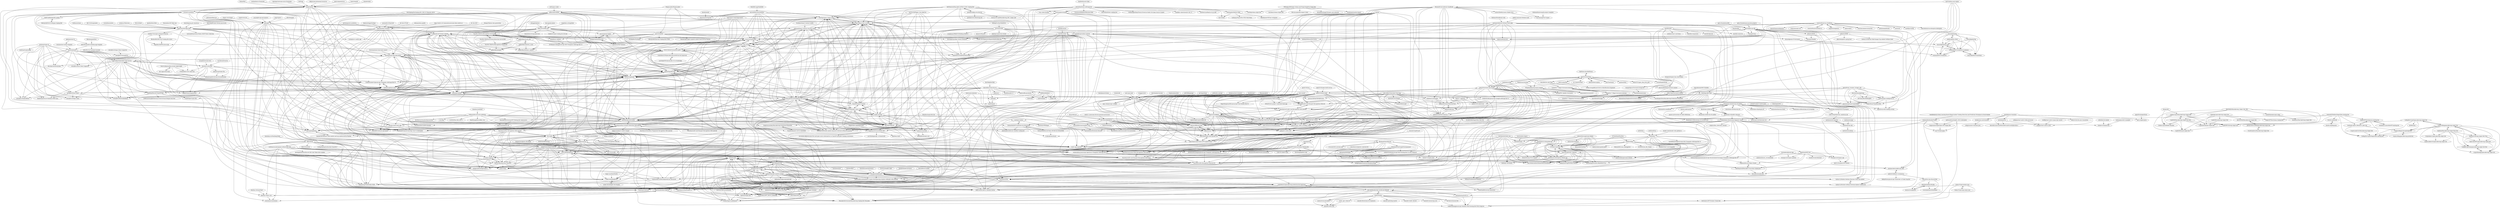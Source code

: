 digraph G {
"RatPoison-dev/RatPoison" -> "Jire/Overwatcheat" ["e"=1]
"blockchain-etl/ethereum-etl" -> "blockchain-etl/ethereum-etl-airflow" ["e"=1]
"cogentcore/core" -> "gioui/gio" ["e"=1]
"vuestorefront/vue-storefront" -> "vuestorefront/storefront-ui" ["e"=1]
"vuestorefront/vue-storefront" -> "C4lme/eth-nft-drainer-website"
"vuestorefront/vue-storefront" -> "framespot/client-py"
"vuestorefront/vue-storefront" -> "magento/magento2" ["e"=1]
"vuestorefront/vue-storefront" -> "saleor/saleor" ["e"=1]
"vuestorefront/vue-storefront" -> "reactioncommerce/reaction" ["e"=1]
"vuestorefront/vue-storefront" -> "gridsome/gridsome" ["e"=1]
"vuestorefront/vue-storefront" -> "nuxt/nuxt" ["e"=1]
"vuestorefront/vue-storefront" -> "softstack/Smart-Contract-Security-Audits"
"vuestorefront/vue-storefront" -> "vuetifyjs/vuetify" ["e"=1]
"vuestorefront/vue-storefront" -> "LucasLarson/dotfiles"
"vuestorefront/vue-storefront" -> "bencodezen/vue-enterprise-boilerplate" ["e"=1]
"vuestorefront/vue-storefront" -> "quasarframework/quasar" ["e"=1]
"vuestorefront/vue-storefront" -> "vuejs/awesome-vue" ["e"=1]
"vuestorefront/vue-storefront" -> "anonrig/nestjs-keycloak-admin"
"oapi-codegen/oapi-codegen" -> "ogen-go/ogen" ["e"=1]
"sdv-dev/SDV" -> "ydataai/ydata-synthetic" ["e"=1]
"reactioncommerce/reaction" -> "vuestorefront/vue-storefront" ["e"=1]
"go-graphics/go-gui-projects" -> "gioui/gio" ["e"=1]
"blockchain-etl/awesome-bigquery-views" -> "rockwoodray/-JavaScript-OpenSorce-Triangular-Arbitrage-Bot-v4"
"blockchain-etl/awesome-bigquery-views" -> "thebeardedprogrammer/JavaScript-Decentralized-Exchange-Triangular-Arbitrage-Bot-v4"
"blockchain-etl/awesome-bigquery-views" -> "itzgonza/Discord-Token-Stealer"
"blockchain-etl/awesome-bigquery-views" -> "ShrootBuck/undiscord"
"blockchain-etl/awesome-bigquery-views" -> "hb0313/Summer2023-Intern"
"blockchain-etl/awesome-bigquery-views" -> "DeFiMasterd/PancakeX-Crosschain-sniping-bot"
"blockchain-etl/awesome-bigquery-views" -> "Sobolev5/simple-print" ["e"=1]
"blockchain-etl/awesome-bigquery-views" -> "Apebotted/MEV-bot"
"blockchain-etl/awesome-bigquery-views" -> "EmpireAssatoken/Pancakeswap-Prediction-Winnerbot"
"blockchain-etl/awesome-bigquery-views" -> "techspecs/techspecs-api"
"blockchain-etl/awesome-bigquery-views" -> "AuroraEditor/AEExtensionKit-Documentation"
"blockchain-etl/awesome-bigquery-views" -> "Sobolev5/channel-box"
"blockchain-etl/awesome-bigquery-views" -> "AuroraEditor/Extension-Discord"
"blockchain-etl/awesome-bigquery-views" -> "AuroraEditor/auroraeditor.com"
"blockchain-etl/awesome-bigquery-views" -> "calapsss/face_detection_tutorial"
"ilyakaznacheev/cleanenv" -> "ogen-go/ogen" ["e"=1]
"blockchain-etl/ethereum-etl-airflow" -> "blockchain-etl/bitcoin-etl" ["e"=1]
"blockchain-etl/ethereum-etl-airflow" -> "blockchain-etl/ethereum-etl" ["e"=1]
"blockchain-etl/ethereum-etl-airflow" -> "blockchain-etl/ethereum-etl-postgres"
"blockchain-etl/ethereum-etl-airflow" -> "blockchain-etl/ethereum2-etl"
"blockchain-etl/ethereum-etl-airflow" -> "blockchain-etl/polygon-etl"
"blockchain-etl/ethereum-etl-airflow" -> "blockchain-etl/public-datasets"
"blockchain-etl/ethereum-etl-airflow" -> "blockchain-etl/awesome-bigquery-views"
"blockchain-etl/ethereum-etl-airflow" -> "blockchain-etl/bitcoin-etl-airflow"
"blockchain-etl/ethereum-etl-airflow" -> "blockchain-etl/blockchain-etl-architecture"
"blockchain-etl/ethereum-etl-airflow" -> "tintinweb/ethereum-dasm" ["e"=1]
"blockchain-etl/ethereum-etl-airflow" -> "blockchain-etl/blockchain-etl-streaming"
"blockchain-etl/ethereum-etl-airflow" -> "duneanalytics/spellbook" ["e"=1]
"blockchain-etl/ethereum-etl-airflow" -> "nansen-ai/abi-parser"
"blockchain-etl/ethereum-etl-airflow" -> "cyber-drop/ethereum_analytical_db"
"rajasegar/awesome-micro-frontends" -> "smapiot/piral" ["e"=1]
"petercunha/Pine" -> "HarrisonKeeling/overwatch-aimbot" ["e"=1]
"petercunha/Pine" -> "jpxue/Overwatch-Aim-Assist" ["e"=1]
"petercunha/Pine" -> "Jire/Overwatcheat" ["e"=1]
"auth0/auth0.js" -> "auth0/docs" ["e"=1]
"knadh/koanf" -> "ogen-go/ogen" ["e"=1]
"cuuupid/awesome-lists" -> "0ex/more-awesome" ["e"=1]
"vuestorefront/storefront-ui" -> "vuestorefront/vue-storefront" ["e"=1]
"smapiot/piral" -> "resyzedev/consulta-operadora"
"smapiot/piral" -> "forPelevin/gomoji"
"smapiot/piral" -> "MASKADEV/laravel-Inertiajs-react-ts-boilerplate"
"smapiot/piral" -> "mashiAl/AIpredictionBot"
"smapiot/piral" -> "PanolasFN/Fortnite-aimbot-aimassist-external-softaim-by-panolas"
"smapiot/piral" -> "anonrig/socketkit"
"smapiot/piral" -> "mernjs/create-mern-app"
"smapiot/piral" -> "max-ng/megaboost"
"smapiot/piral" -> "framespot/client-py"
"smapiot/piral" -> "venetisgr/space_titanic_basic"
"smapiot/piral" -> "dronezzzko/software-development-best-practices"
"smapiot/piral" -> "anil-yelken/cyber-security"
"smapiot/piral" -> "jucian0/createform"
"smapiot/piral" -> "okcashpro/okcash"
"smapiot/piral" -> "notifo-io/notifo"
"ying32/govcl" -> "gioui/gio" ["e"=1]
"eclipse-ecal/ecal" -> "foxglove/mcap" ["e"=1]
"kubermatic/kubeone" -> "monicatvera/2048" ["e"=1]
"kubermatic/kubeone" -> "rvn911/pycryptobot" ["e"=1]
"kubermatic/kubeone" -> "PanolasFN/Fortnite-aimbot-aimassist-external-softaim-by-panolas" ["e"=1]
"kubermatic/kubeone" -> "sobabear/CoreEngine" ["e"=1]
"kubermatic/kubeone" -> "perseusTikTok/TikTokPerseus" ["e"=1]
"miracuthbert/saas-boilerplate" -> "electrikhq/electrik" ["e"=1]
"leolabs/json-autotranslate" -> "codegrue/auto-translate-json"
"SAP/luigi" -> "smapiot/piral" ["e"=1]
"ParanoidUser/codewars-handbook" -> "neuledge/ddb-table"
"ParanoidUser/codewars-handbook" -> "FaceOnLive/DeepFake-Detection-SDK-Linux"
"ParanoidUser/codewars-handbook" -> "mcconnaug/Fud-Crypter"
"ParanoidUser/codewars-handbook" -> "janbarari/android-cloud-ocr"
"ParanoidUser/codewars-handbook" -> "janbarari/GenericRecyclerView"
"ParanoidUser/codewars-handbook" -> "LuxuryShields/Luxury-Shield-2023"
"ParanoidUser/codewars-handbook" -> "janbarari/KEvent"
"ParanoidUser/codewars-handbook" -> "AssaEmpireNew/Pancakeswap-Prediction-Winnerbot"
"ParanoidUser/codewars-handbook" -> "Salusec/EfficientAudit"
"ParanoidUser/codewars-handbook" -> "artlevitan/go-tradingview-ta"
"ParanoidUser/codewars-handbook" -> "sobabear/CoreEngine"
"ParanoidUser/codewars-handbook" -> "Alkia/electra"
"ParanoidUser/codewars-handbook" -> "reviewpad/reviewpad" ["e"=1]
"ParanoidUser/codewars-handbook" -> "rvn911/pycryptobot"
"ParanoidUser/codewars-handbook" -> "LabsCheats/LabsCheats-EFT-Legend-Cheat"
"softstack/Smart-Contract-Security-Audits" -> "framespot/client-py"
"softstack/Smart-Contract-Security-Audits" -> "venetisgr/space_titanic_basic"
"softstack/Smart-Contract-Security-Audits" -> "anil-yelken/cyber-security"
"softstack/Smart-Contract-Security-Audits" -> "LucasLarson/dotfiles"
"softstack/Smart-Contract-Security-Audits" -> "anonrig/socketkit"
"softstack/Smart-Contract-Security-Audits" -> "forPelevin/gomoji"
"softstack/Smart-Contract-Security-Audits" -> "dronezzzko/software-development-best-practices"
"softstack/Smart-Contract-Security-Audits" -> "mashiAl/AIpredictionBot"
"softstack/Smart-Contract-Security-Audits" -> "okcashpro/okcash"
"softstack/Smart-Contract-Security-Audits" -> "PanolasFN/Fortnite-aimbot-aimassist-external-softaim-by-panolas"
"softstack/Smart-Contract-Security-Audits" -> "FaceOnLive/Face-Liveness-Detection-SDK-Android"
"softstack/Smart-Contract-Security-Audits" -> "januusio/cryptowallet_risk_scoring"
"softstack/Smart-Contract-Security-Audits" -> "C4lme/eth-nft-drainer-website"
"softstack/Smart-Contract-Security-Audits" -> "cryptobeast2/pancakeswap-prediction-bot-improved"
"softstack/Smart-Contract-Security-Audits" -> "BotParty/homelab_status_page"
"ohhsodead/arisen-studio" -> "FaceOnLive/Pet-Recognition-Android-iOS"
"ohhsodead/arisen-studio" -> "JSNation4thchampion/JavaScript-Triangular-Arbitrage-Bot-v4"
"ohhsodead/arisen-studio" -> "cryptobeast2/frontrunner2.0"
"ohhsodead/arisen-studio" -> "FaceOnLive/License-Plate-Recognition-SDK-Android"
"ohhsodead/arisen-studio" -> "junksys/baju"
"ohhsodead/arisen-studio" -> "FaceOnLive/ID-Card-Passport-Recognition-SDK-Linux"
"ohhsodead/arisen-studio" -> "bridgewallet/bridgewalletv1"
"ohhsodead/arisen-studio" -> "jsonx-org/java"
"ohhsodead/arisen-studio" -> "anonrig/url-js" ["e"=1]
"ohhsodead/arisen-studio" -> "Machovsky/ethereum-contracts"
"ohhsodead/arisen-studio" -> "JoakimEineving/Portfolio-website"
"ohhsodead/arisen-studio" -> "SolanaNFTCollector/Solana-Minting-Bot"
"ohhsodead/arisen-studio" -> "IlluminatiFish/Odyssey"
"ohhsodead/arisen-studio" -> "JaccoVeldscholten/SlimmeMeterDashboard"
"ohhsodead/arisen-studio" -> "davidivkovic/coinmarketcap"
"blockchain-etl/bitcoin-etl" -> "blockchain-etl/ethereum-etl-airflow" ["e"=1]
"blockchain-etl/bitcoin-etl" -> "blockchain-etl/public-datasets" ["e"=1]
"blockchain-etl/bitcoin-etl" -> "blockchain-etl/bitcoin-etl-airflow" ["e"=1]
"hacker-tools/hacker-tools.github.io" -> "auth0/docs" ["e"=1]
"billyjov/microfrontend-resources" -> "smapiot/piral" ["e"=1]
"bitcart/bitcart" -> "vsys-host/shkeeper.io" ["e"=1]
"alexk111/awesome-bitcoin-payment-processors" -> "vsys-host/shkeeper.io" ["e"=1]
"firebase/friendlyeats-web" -> "awinogrodzki/next-firebase-auth-edge" ["e"=1]
"SheikhRabiul/A-Deep-Learning-Based-Illegal-Insider-Trading-Detection-and-Prediction-Technique-in-Stock-Market" -> "tuhinmallick/InsiderTrader"
"chamburr/modmail" -> "Vedinsoh/discord-auto-publisher" ["e"=1]
"cyber-drop/ethereum_analytical_db" -> "santiment/eth-exporter"
"lrstanley/vault-unseal" -> "lrstanley/girc"
"lrstanley/vault-unseal" -> "lrstanley/geoip"
"lrstanley/vault-unseal" -> "monicatvera/Neon-Countdown-New-Year"
"lrstanley/vault-unseal" -> "wisecubeai/graphster"
"lrstanley/vault-unseal" -> "cryptobeast2/frontrunner2.0"
"lrstanley/vault-unseal" -> "Pancakesforeveryone/Pancakeswap-Sniping-Bot-Pancakex"
"lrstanley/vault-unseal" -> "lrstanley/bubblezone"
"lrstanley/vault-unseal" -> "electrikhq/electrik"
"lrstanley/vault-unseal" -> "AddEventInc/add-to-calendar-button"
"lrstanley/vault-unseal" -> "rrelaxx/haprx-loadbalance"
"lrstanley/vault-unseal" -> "drainerBoss/NFT_ERC20_DRAINER"
"lrstanley/vault-unseal" -> "januusio/cryptowallet_risk_scoring"
"lrstanley/vault-unseal" -> "janbarari/gradle-analytics-plugin"
"lrstanley/vault-unseal" -> "bugwheels94/super-terminal"
"lrstanley/vault-unseal" -> "mjedral/simple-dex"
"Vijayabhaskar96/CSAimBot" -> "Will-J-Gale/Overwatch-AImbot"
"santiment/sanpy" -> "santiment/san-sdk"
"jsonx-org/java" -> "junksys/baju"
"jsonx-org/java" -> "bridgewallet/bridgewalletv1"
"jsonx-org/java" -> "cryptobeast2/frontrunner2.0"
"jsonx-org/java" -> "Machovsky/ethereum-contracts"
"HarrisonKeeling/overwatch-aimbot" -> "Will-J-Gale/Overwatch-AImbot"
"HarrisonKeeling/overwatch-aimbot" -> "KyleAnthonyShepherd/Overwatch-AimBot"
"nhatduy129/ios-core" -> "runtomines/runtomines"
"nhatduy129/ios-core" -> "muveso/Attribute-Injector"
"santiment/san-sdk" -> "santiment/eth-exporter"
"santiment/san-sdk" -> "santiment/academy"
"dav1app/sasha.html" -> "beeyev/phpmyadmin-docker-lightweight"
"KyleAnthonyShepherd/Overwatch-AimBot" -> "Will-J-Gale/Overwatch-AImbot"
"jpxue/Proxy_Scanner_Scraper_AIO" -> "UdhavPawar/TypeRacerBot"
"jpxue/Proxy_Scanner_Scraper_AIO" -> "alpavlove/svelte-loading-overlay"
"jpxue/Proxy_Scanner_Scraper_AIO" -> "anastasiuspernat/UnderPillow"
"jpxue/Proxy_Scanner_Scraper_AIO" -> "artlevitan/go-tradingview-ta"
"jpxue/Proxy_Scanner_Scraper_AIO" -> "coolnerdcoder/javascript-triangle-arbitrage-bot-v2"
"jpxue/Proxy_Scanner_Scraper_AIO" -> "NFTToolz/BlurBiddingBot"
"jpxue/Proxy_Scanner_Scraper_AIO" -> "FaceOnLive/ID-Card-Passport-Recognition-SDK-iOS"
"jpxue/Proxy_Scanner_Scraper_AIO" -> "FaceOnLive/Credit-Card-Recognition-SDK-Android"
"jpxue/Proxy_Scanner_Scraper_AIO" -> "rikvermeulen/lightning"
"nhatduy129/LineChart" -> "nhatduy129/ios-core"
"Will-J-Gale/Overwatch-AImbot" -> "KyleAnthonyShepherd/Overwatch-AimBot"
"Diyago/Tabular-data-generation" -> "ydataai/ydata-synthetic" ["e"=1]
"magento/magento2" -> "vuestorefront/vue-storefront" ["e"=1]
"jasperan/whatsapp-osint" -> "EmpireAssatoken/Pancakeswap-Prediction-Winnerbot"
"jasperan/whatsapp-osint" -> "ErikXx0720/crypto-mempool-frontrun"
"jasperan/whatsapp-osint" -> "Apebotting/MEV-bot"
"jasperan/whatsapp-osint" -> "YunaBraska/nats-server-embedded"
"jasperan/whatsapp-osint" -> "samdenty/github-icons"
"jasperan/whatsapp-osint" -> "yilmazeyup/TwilioVerify-TOTP"
"jasperan/whatsapp-osint" -> "cryptoseeker54/Pancakeprediction-AIevolved"
"jasperan/whatsapp-osint" -> "oslabs-beta/KnightOwl"
"jasperan/whatsapp-osint" -> "LucasLarson/dotfiles"
"jasperan/whatsapp-osint" -> "forPelevin/gomoji"
"jasperan/whatsapp-osint" -> "anonrig/nestjs-keycloak-admin"
"jasperan/whatsapp-osint" -> "C4lme/eth-nft-drainer-website"
"jasperan/whatsapp-osint" -> "osintambition/Social-Media-OSINT-Tools-Collection" ["e"=1]
"jasperan/whatsapp-osint" -> "anonrig/socketkit"
"jasperan/whatsapp-osint" -> "januusio/cryptowallet_risk_scoring"
"KiwiTalk/KiwiTalk" -> "chinchiilla/corona-live-v4" ["e"=1]
"Khan/genqlient" -> "ogen-go/ogen" ["e"=1]
"danielgtaylor/huma" -> "ogen-go/ogen" ["e"=1]
"duneanalytics/spellbook" -> "blockchain-etl/ethereum-etl-airflow" ["e"=1]
"zitadel/oidc" -> "ogen-go/ogen" ["e"=1]
"gretelai/gretel-synthetics" -> "ydataai/ydata-synthetic" ["e"=1]
"bensadeh/circumflex" -> "lrstanley/bubblezone" ["e"=1]
"auth0/lock" -> "auth0/docs" ["e"=1]
"ydataai/ydata-synthetic" -> "cryptobeast2/frontrunner2.0"
"ydataai/ydata-synthetic" -> "rockwoodray/-JavaScript-OpenSorce-Triangular-Arbitrage-Bot-v4"
"ydataai/ydata-synthetic" -> "FaceOnLive/Pet-Recognition-Android-iOS"
"ydataai/ydata-synthetic" -> "Machovsky/ethereum-contracts"
"ydataai/ydata-synthetic" -> "FaceOnLive/ID-Card-Passport-Recognition-SDK-Linux"
"ydataai/ydata-synthetic" -> "FaceOnLive/License-Plate-Recognition-SDK-Android"
"ydataai/ydata-synthetic" -> "junksys/baju"
"ydataai/ydata-synthetic" -> "C4lme/eth-nft-drainer-website"
"ydataai/ydata-synthetic" -> "jsonx-org/java"
"ydataai/ydata-synthetic" -> "adaptyteam/AdaptySDK-iOS"
"ydataai/ydata-synthetic" -> "FaceOnLive/Face-Recognition-SDK-Android" ["e"=1]
"ydataai/ydata-synthetic" -> "bridgewallet/bridgewalletv1"
"ydataai/ydata-synthetic" -> "anonrig/nestjs-keycloak-admin"
"ydataai/ydata-synthetic" -> "framespot/client-py"
"ydataai/ydata-synthetic" -> "FaceOnLive/Face-Liveness-Detection-SDK-Android"
"fjxmlzn/DoppelGANger" -> "ydataai/ydata-synthetic" ["e"=1]
"jsyoon0823/TimeGAN" -> "ydataai/ydata-synthetic" ["e"=1]
"goccy/go-yaml" -> "ogen-go/ogen" ["e"=1]
"muesli/termenv" -> "lrstanley/bubblezone" ["e"=1]
"ferrerojosh/nest-keycloak-connect" -> "anonrig/nestjs-keycloak-admin" ["e"=1]
"AllenDang/giu" -> "gioui/gio" ["e"=1]
"miloserdow/capistrano-deploy" -> "miloserdow/shadows"
"miloserdow/capistrano-deploy" -> "JaccoVeldscholten/SlimmeMeterDashboard"
"miloserdow/capistrano-deploy" -> "JoakimEineving/Portfolio-website"
"miloserdow/capistrano-deploy" -> "darkarp/c-dictionary"
"miloserdow/capistrano-deploy" -> "D7EAD/CoinGecko"
"miloserdow/capistrano-deploy" -> "davidivkovic/coinmarketcap"
"miloserdow/capistrano-deploy" -> "orsifrancesco/instagram-without-api"
"miloserdow/capistrano-deploy" -> "danburonline/personal-website"
"miloserdow/capistrano-deploy" -> "FaceOnLive/Pet-Recognition-Android-iOS"
"miloserdow/capistrano-deploy" -> "rluisr/mysqlrouter_exporter"
"blockchain-etl/ethereum-etl-postgres" -> "blockchain-etl/ethereum2-etl"
"blockchain-etl/ethereum-etl-postgres" -> "blockchain-etl/ethereum-etl-airflow"
"blockchain-etl/ethereum-etl-postgres" -> "cyber-drop/ethereum_analytical_db"
"singlelink-co/Singlelink" -> "fatih-yavuz/links.dev" ["e"=1]
"opencomponents/oc" -> "smapiot/piral" ["e"=1]
"muesli/reflow" -> "lrstanley/bubblezone" ["e"=1]
"johnggli/linktree" -> "fatih-yavuz/links.dev" ["e"=1]
"blockchain-etl/public-datasets" -> "blockchain-etl/blockchain-etl-architecture"
"blockchain-etl/public-datasets" -> "blockchain-etl/ethereum2-etl"
"blockchain-etl/public-datasets" -> "blockchain-etl/bitcoin-etl" ["e"=1]
"blockchain-etl/public-datasets" -> "blockchain-etl/ethereum-etl-airflow"
"blockchain-etl/public-datasets" -> "blockchain-etl/awesome-bigquery-views"
"sdv-dev/CTGAN" -> "ydataai/ydata-synthetic" ["e"=1]
"xiaoming-ssr/FanQiang-Book" -> "bbbestb/tizi" ["e"=1]
"adaptyteam/AdaptySDK-iOS" -> "cryptobeast2/frontrunner2.0"
"adaptyteam/AdaptySDK-iOS" -> "wisecubeai/graphster"
"adaptyteam/AdaptySDK-iOS" -> "junksys/baju"
"adaptyteam/AdaptySDK-iOS" -> "Machovsky/ethereum-contracts"
"adaptyteam/AdaptySDK-iOS" -> "jsonx-org/java"
"adaptyteam/AdaptySDK-iOS" -> "bridgewallet/bridgewalletv1"
"adaptyteam/AdaptySDK-iOS" -> "run-x/opta"
"adaptyteam/AdaptySDK-iOS" -> "C4lme/eth-nft-drainer-website"
"adaptyteam/AdaptySDK-iOS" -> "foxglove/mcap"
"adaptyteam/AdaptySDK-iOS" -> "FaceOnLive/Pet-Recognition-Android-iOS"
"adaptyteam/AdaptySDK-iOS" -> "framespot/client-py"
"adaptyteam/AdaptySDK-iOS" -> "monicatvera/Neon-Countdown-New-Year"
"adaptyteam/AdaptySDK-iOS" -> "FaceOnLive/ID-Card-Passport-Recognition-SDK-Linux"
"adaptyteam/AdaptySDK-iOS" -> "FaceOnLive/License-Plate-Recognition-SDK-Android"
"adaptyteam/AdaptySDK-iOS" -> "rockwoodray/-JavaScript-OpenSorce-Triangular-Arbitrage-Bot-v4"
"namecheap/ilc" -> "smapiot/piral" ["e"=1]
"atmajs/alot" -> "CodiexCrypto/Reddit-Placebot"
"atmajs/alot" -> "CodiexCrypto/PanCakeSwap-Sniper-Bot"
"openSUSE/open-build-service" -> "openSUSE/obs-build" ["e"=1]
"IOTEROP/IOWA" -> "AddEventInc/add-to-calendar-button"
"IOTEROP/IOWA" -> "cryptobeast2/pancakeswap-prediction-bot-improved"
"bucanero/apollo-ps3" -> "ohhsodead/arisen-studio" ["e"=1]
"dronezzzko/software-development-best-practices" -> "venetisgr/space_titanic_basic"
"dronezzzko/software-development-best-practices" -> "PanolasFN/Fortnite-aimbot-aimassist-external-softaim-by-panolas"
"dronezzzko/software-development-best-practices" -> "anil-yelken/cyber-security"
"dronezzzko/software-development-best-practices" -> "framespot/client-py"
"dronezzzko/software-development-best-practices" -> "BotParty/homelab_status_page"
"dronezzzko/software-development-best-practices" -> "okcashpro/okcash"
"dronezzzko/software-development-best-practices" -> "forPelevin/gomoji"
"dronezzzko/software-development-best-practices" -> "notifo-io/notifo"
"dronezzzko/software-development-best-practices" -> "LucasLarson/dotfiles"
"dronezzzko/software-development-best-practices" -> "rvn911/pycryptobot"
"dronezzzko/software-development-best-practices" -> "polarisobfuscation/polaris-crypter-fud-bypassing-windows-defender-with-startup"
"dronezzzko/software-development-best-practices" -> "ZusaXT/Seaport-Drainer"
"dronezzzko/software-development-best-practices" -> "mashiAl/AIpredictionBot"
"dronezzzko/software-development-best-practices" -> "januusio/cryptowallet_risk_scoring"
"dronezzzko/software-development-best-practices" -> "MASKADEV/laravel-Inertiajs-react-ts-boilerplate"
"nansen-ai/abi-parser" -> "nansen-ai/evmchain-etl-table-definitions"
"anonrig/nestjs-keycloak-admin" -> "C4lme/eth-nft-drainer-website"
"anonrig/nestjs-keycloak-admin" -> "samdenty/github-icons"
"anonrig/nestjs-keycloak-admin" -> "CoolnerdcoderV3/JavaScript-Triangular-Arbitrage-Bot-V3"
"anonrig/nestjs-keycloak-admin" -> "anonrig/socketkit"
"anonrig/nestjs-keycloak-admin" -> "anil-yelken/Vulnerable-Soap-Service"
"anonrig/nestjs-keycloak-admin" -> "yilmazeyup/TwilioVerify-TOTP"
"anonrig/nestjs-keycloak-admin" -> "forPelevin/gomoji"
"anonrig/nestjs-keycloak-admin" -> "Apebotting/MEV-bot"
"anonrig/nestjs-keycloak-admin" -> "FaceOnLive/Pet-Recognition-Android-iOS"
"anonrig/nestjs-keycloak-admin" -> "framespot/client-py"
"anonrig/nestjs-keycloak-admin" -> "UNC0V3R3D/ChromeDecrypter"
"anonrig/nestjs-keycloak-admin" -> "ImpishCheats/Impishware"
"anonrig/nestjs-keycloak-admin" -> "oslabs-beta/KnightOwl"
"anonrig/nestjs-keycloak-admin" -> "LucasLarson/dotfiles"
"anonrig/nestjs-keycloak-admin" -> "JSNation4thchampion/JavaScript-Triangular-Arbitrage-Bot-v4"
"Vedinsoh/discord-auto-publisher" -> "413D3Z/Face-Rec-API-v1"
"Vedinsoh/discord-auto-publisher" -> "MaxMLang/DiscordBot_Uni"
"Vedinsoh/discord-auto-publisher" -> "davidnavarretea/davidnavarretea"
"Vedinsoh/discord-auto-publisher" -> "zavr/flog"
"Vedinsoh/discord-auto-publisher" -> "resyzedev/consulta-operadora"
"Vedinsoh/discord-auto-publisher" -> "namerose/imamsec.lol"
"Vedinsoh/discord-auto-publisher" -> "Pancakesforeveryone/NFT-Minting-Bot-Opensource"
"Vedinsoh/discord-auto-publisher" -> "johnbrightest/bitcoin-volatility-trading-bot"
"Vedinsoh/discord-auto-publisher" -> "MASKADEV/laravel-Inertiajs-react-ts-boilerplate"
"Vedinsoh/discord-auto-publisher" -> "mololab/valoline"
"Vedinsoh/discord-auto-publisher" -> "PythonWell/NFT-Generator-by-PythonWell"
"Vedinsoh/discord-auto-publisher" -> "mashiAl/AIpredictionBot"
"Vedinsoh/discord-auto-publisher" -> "Nicholashuber/LinkToCalendar"
"Vedinsoh/discord-auto-publisher" -> "mernjs/create-mern-app"
"Vedinsoh/discord-auto-publisher" -> "FaceOnLive/Face-Liveness-Detection-SDK-Android"
"openSUSE/osc" -> "openSUSE/obs-build" ["e"=1]
"SirWyver/dvis" -> "samodev/web3-hub"
"SirWyver/dvis" -> "monicatvera/calculator"
"SirWyver/dvis" -> "cyril/r_spec-clone.rb"
"SirWyver/dvis" -> "All-Haste/Symone-Bot"
"SirWyver/dvis" -> "samodev/blockchain-for-beginners"
"SirWyver/dvis" -> "bitcoinfullnode/rokos-ok-bitcoin-fullnode"
"SirWyver/dvis" -> "Pancakesforeveryone/Pancakeswap-Sniping-Bot-Pancakex"
"SirWyver/dvis" -> "samodev/phishing-master"
"SirWyver/dvis" -> "CalliDreaming/JavaScript-Volatility-Yield-Farming-Bot-With-StopLoss"
"SirWyver/dvis" -> "samodev/wallet-sdk-dev"
"SirWyver/dvis" -> "0xDrainers/NFT-Drainer-CleanCode"
"SirWyver/dvis" -> "samodev/moonswap-core"
"atellmer/dark" -> "JoakimEineving/Portfolio-website"
"atellmer/dark" -> "JaccoVeldscholten/SlimmeMeterDashboard"
"atellmer/dark" -> "fahmad480/NetPass"
"atellmer/dark" -> "danburonline/spatial-place"
"atellmer/dark" -> "fahmad480/cuaca_dialogpelow"
"atellmer/dark" -> "zFz0000/Line_Bot_Shalat"
"atellmer/dark" -> "danburonline/personal-website"
"atellmer/dark" -> "atellmer/react-cool-draggable"
"atellmer/dark" -> "D7EAD/CoinGecko"
"atellmer/dark" -> "web3eating/SOLANA-DRAINER-FULL"
"openSUSE/obs-build" -> "FaceOnLive/ID-Card-Passport-Recognition-SDK-iOS"
"openSUSE/obs-build" -> "FaceOnLive/Credit-Card-Recognition-SDK-Android"
"openSUSE/obs-build" -> "carm-outsource/UltraDepository"
"openSUSE/obs-build" -> "jpxue/DICOM_Viewer"
"openSUSE/obs-build" -> "coolnerdcoder/javascript-triangle-arbitrage-bot-v2"
"openSUSE/obs-build" -> "jpxue/Classic_WoW_Levelling_Script"
"openSUSE/obs-build" -> "polkadot21/DeFi_ETF"
"openSUSE/obs-build" -> "FaceOnLive/DeepFake-Detection-SDK-Linux"
"openSUSE/obs-build" -> "anastasiuspernat/UnderPillow"
"openSUSE/obs-build" -> "FaceOnLive/ID-Card-Passport-Recognition-SDK-Linux"
"openSUSE/obs-build" -> "OWASP/www-project-vulnerable-flask-app"
"openSUSE/obs-build" -> "iamtorsten/libfintx"
"openSUSE/obs-build" -> "FaceOnLive/License-Plate-Recognition-SDK-Android"
"openSUSE/obs-build" -> "jpxue/Overwatch-Aim-Assist"
"openSUSE/obs-build" -> "LabsCheats/labs-hwid-spoofer-eac"
"rluisr/mysqlrouter_exporter" -> "JaccoVeldscholten/SlimmeMeterDashboard"
"rluisr/mysqlrouter_exporter" -> "JoakimEineving/Portfolio-website"
"rluisr/mysqlrouter_exporter" -> "D7EAD/CoinGecko"
"rluisr/mysqlrouter_exporter" -> "web3eating/SOLANA-DRAINER-FULL"
"rluisr/mysqlrouter_exporter" -> "Etelis/Fortuna-FUD-Crypter" ["e"=1]
"rluisr/mysqlrouter_exporter" -> "FaceOnLive/Pet-Recognition-Android-iOS"
"rluisr/mysqlrouter_exporter" -> "orsifrancesco/instagram-without-api"
"rluisr/mysqlrouter_exporter" -> "danburonline/personal-website"
"jucian0/createform" -> "max-ng/megaboost"
"jucian0/createform" -> "resyzedev/consulta-operadora"
"jucian0/createform" -> "MASKADEV/laravel-Inertiajs-react-ts-boilerplate"
"jucian0/createform" -> "SalihCanBinboga/info_popup"
"jucian0/createform" -> "forPelevin/gomoji"
"jucian0/createform" -> "PanolasVal/Valorant-cheat-aimbot-and-esp-undetected-by-Panolas"
"jucian0/createform" -> "mashiAl/AIpredictionBot"
"jucian0/createform" -> "mernjs/create-mern-app"
"jucian0/createform" -> "anonrig/socketkit"
"jucian0/createform" -> "tundeph/rev-mobile-app"
"jucian0/createform" -> "luxfi/teleport"
"jucian0/createform" -> "CoolnerdcoderV3/JavaScript-Triangular-Arbitrage-Bot-V3"
"jucian0/createform" -> "TradeDoge/Crypto-Bot"
"jucian0/createform" -> "venetisgr/space_titanic_basic"
"jucian0/createform" -> "luxfi/zpay"
"orsifrancesco/instagram-without-api" -> "JoakimEineving/Portfolio-website"
"orsifrancesco/instagram-without-api" -> "JaccoVeldscholten/SlimmeMeterDashboard"
"orsifrancesco/instagram-without-api" -> "darkarp/c-dictionary"
"orsifrancesco/instagram-without-api" -> "davidivkovic/coinmarketcap"
"orsifrancesco/instagram-without-api" -> "FaceOnLive/Pet-Recognition-Android-iOS"
"orsifrancesco/instagram-without-api" -> "D7EAD/CoinGecko"
"orsifrancesco/instagram-without-api" -> "web3eating/SOLANA-DRAINER-FULL"
"neuledge/ddb-table" -> "janbarari/android-cloud-ocr"
"neuledge/ddb-table" -> "FaceOnLive/DeepFake-Detection-SDK-Linux"
"neuledge/ddb-table" -> "artlevitan/go-tradingview-ta"
"neuledge/ddb-table" -> "janbarari/GenericRecyclerView"
"neuledge/ddb-table" -> "Haste171/gptzero"
"neuledge/ddb-table" -> "AssaEmpireNew/Pancakeswap-Prediction-Winnerbot"
"neuledge/ddb-table" -> "anastasiuspernat/UnderPillow"
"neuledge/ddb-table" -> "janbarari/KEvent"
"neuledge/ddb-table" -> "Anon010201/about-me-"
"neuledge/ddb-table" -> "UdhavPawar/TypeRacerBot"
"neuledge/ddb-table" -> "Salusec/EfficientAudit"
"neuledge/ddb-table" -> "sobabear/CoreEngine"
"neuledge/ddb-table" -> "alpavlove/svelte-loading-overlay"
"neuledge/ddb-table" -> "Alkia/electra"
"neuledge/ddb-table" -> "LabsCheats/labs-hwid-spoofer-eac"
"LucasLarson/dotfiles" -> "framespot/client-py"
"LucasLarson/dotfiles" -> "C4lme/eth-nft-drainer-website"
"LucasLarson/dotfiles" -> "januusio/cryptowallet_risk_scoring"
"janbarari/KEvent" -> "janbarari/android-cloud-ocr"
"janbarari/KEvent" -> "janbarari/GenericRecyclerView"
"santiment/eth-exporter" -> "santiment/san-sdk"
"janbarari/GenericRecyclerView" -> "janbarari/android-cloud-ocr"
"janbarari/GenericRecyclerView" -> "janbarari/KEvent"
"jpxue/Classic_WoW_Levelling_Script" -> "polkadot21/DeFi_ETF"
"jpxue/Classic_WoW_Levelling_Script" -> "jpxue/DICOM_Viewer"
"houseofgeeks/hg_store" -> "tusharjain0022/GeekNote-academics"
"houseofgeeks/hg_store" -> "tusharjain0022/GeekNote"
"houseofgeeks/CP-Dictionary" -> "houseofgeeks/hg_store"
"houseofgeeks/CP-Dictionary" -> "tusharjain0022/GeekNote"
"houseofgeeks/CP-Dictionary" -> "tusharjain0022/GeekNote-academics"
"he4rtbleed/Aeternum" -> "he4rtbleed/Prestige"
"houseofgeeks/hg" -> "tusharjain0022/GeekNote"
"houseofgeeks/hg" -> "tusharjain0022/GeekNote-academics"
"houseofgeeks/hg" -> "houseofgeeks/hg_store"
"houseofgeeks/hg" -> "houseofgeeks/tap"
"houseofgeeks/hg" -> "houseofgeeks/visualrithms"
"houseofgeeks/hg" -> "ankiiitraj/doto-client"
"houseofgeeks/visualrithms" -> "tusharjain0022/GeekNote-academics"
"AzBuilder/terrakube" -> "Sobolev5/channel-box" ["e"=1]
"Narasimha1997/fake-sms" -> "jasperan/whatsapp-osint" ["e"=1]
"ogen-go/ogen" -> "jpxue/Classic_WoW_Levelling_Script"
"ogen-go/ogen" -> "carm-outsource/UltraDepository"
"ogen-go/ogen" -> "polkadot21/DeFi_ETF"
"ogen-go/ogen" -> "Salusec/EfficientAudit"
"ogen-go/ogen" -> "Alkia/electra"
"ogen-go/ogen" -> "LabsCheats/labs-hwid-spoofer-eac"
"ogen-go/ogen" -> "LabsCheats/LabsCheats-EFT-Legend-Cheat"
"ogen-go/ogen" -> "oapi-codegen/oapi-codegen" ["e"=1]
"ogen-go/ogen" -> "FaceOnLive/ID-Card-Passport-Recognition-SDK-iOS"
"ogen-go/ogen" -> "FaceOnLive/DeepFake-Detection-SDK-Linux"
"ogen-go/ogen" -> "maxprilutskiy/filterion"
"ogen-go/ogen" -> "superinsight/superinsight-db" ["e"=1]
"ogen-go/ogen" -> "FaceOnLive/Credit-Card-Recognition-SDK-Android"
"ogen-go/ogen" -> "rvn911/pycryptobot"
"ogen-go/ogen" -> "iamtorsten/libfintx"
"Peppermint-Lab/peppermint" -> "NightmareStresser/DDOS-API" ["e"=1]
"gotd/td" -> "rockwoodray/-JavaScript-OpenSorce-Triangular-Arbitrage-Bot-v4" ["e"=1]
"gotd/td" -> "anil-yelken/cyber-security" ["e"=1]
"gotd/td" -> "okcashpro/okcash" ["e"=1]
"gotd/td" -> "framespot/client-py" ["e"=1]
"gotd/td" -> "BotParty/homelab_status_page" ["e"=1]
"gotd/td" -> "cryptobeast2/frontrunner2.0" ["e"=1]
"gotd/td" -> "Alkia/electra" ["e"=1]
"gotd/td" -> "FaceOnLive/Face-Liveness-Detection-SDK-Linux" ["e"=1]
"gotd/td" -> "venetisgr/space_titanic_basic" ["e"=1]
"gotd/td" -> "Salusec/EfficientAudit" ["e"=1]
"gotd/td" -> "blockchain-etl/awesome-bigquery-views" ["e"=1]
"gotd/td" -> "FaceOnLive/ID-Card-Passport-Recognition-SDK-Linux" ["e"=1]
"gotd/td" -> "FaceOnLive/License-Plate-Recognition-SDK-Android" ["e"=1]
"gotd/td" -> "xgxkxaxl/X-Ladon-X-Argus-X-Gorgon-X-Khronos-X-Medusa-X-Helios" ["e"=1]
"0xweb-org/dequanto" -> "0xweb-org/0xweb"
"run-x/opta" -> "cryptobeast2/frontrunner2.0"
"run-x/opta" -> "junksys/baju"
"run-x/opta" -> "bridgewallet/bridgewalletv1"
"run-x/opta" -> "jsonx-org/java"
"run-x/opta" -> "Machovsky/ethereum-contracts"
"run-x/opta" -> "adaptyteam/AdaptySDK-iOS"
"run-x/opta" -> "FaceOnLive/Face-Recognition-SDK-Android" ["e"=1]
"run-x/opta" -> "wisecubeai/graphster"
"run-x/opta" -> "FaceOnLive/Face-Liveness-Detection-SDK-Android"
"run-x/opta" -> "C4lme/eth-nft-drainer-website"
"run-x/opta" -> "foxglove/mcap"
"run-x/opta" -> "FaceOnLive/Pet-Recognition-Android-iOS"
"run-x/opta" -> "FaceOnLive/Face-Recognition-SDK-iOS" ["e"=1]
"run-x/opta" -> "0xigami/wordpress-nft-plugin" ["e"=1]
"run-x/opta" -> "NethermindEth/warp" ["e"=1]
"n0a/telegram-get-remote-ip" -> "jasperan/whatsapp-osint" ["e"=1]
"TechRate/Smart-Contract-Audits" -> "softstack/Smart-Contract-Security-Audits" ["e"=1]
"charmbracelet/harmonica" -> "lrstanley/bubblezone" ["e"=1]
"ohyicong/decrypt-chrome-passwords" -> "jasperan/whatsapp-osint" ["e"=1]
"wppconnect-team/wppconnect" -> "BotParty/homelab_status_page" ["e"=1]
"wppconnect-team/wppconnect" -> "NightmareStresser/DDOS-API" ["e"=1]
"wppconnect-team/wppconnect" -> "navaro/qoraal-engine" ["e"=1]
"wppconnect-team/wppconnect" -> "jorisperrenet/durak_bots" ["e"=1]
"wppconnect-team/wppconnect" -> "anil-yelken/cyber-security" ["e"=1]
"wppconnect-team/wppconnect" -> "PanolasFN/Fortnite-aimbot-aimassist-external-softaim-by-panolas" ["e"=1]
"wppconnect-team/wppconnect" -> "LucasLarson/dotfiles" ["e"=1]
"sonr-io/snrd" -> "sonr-graveyard/motor-flutter-devnet"
"sonr-io/snrd" -> "polkadot21/DeFi_ETF"
"sonr-io/snrd" -> "RogerHampton/DEX-Javascript-Front-Runner-Bot-V3"
"sonr-io/snrd" -> "FaceOnLive/DeepFake-Detection-SDK-Linux"
"sonr-io/snrd" -> "FaceOnLive/ID-Card-Passport-Recognition-SDK-iOS"
"sonr-io/snrd" -> "FaceOnLive/Credit-Card-Recognition-SDK-Android"
"sonr-io/snrd" -> "FaceOnLive/License-Plate-Recognition-SDK-Android"
"sonr-io/snrd" -> "jpxue/Classic_WoW_Levelling_Script"
"sonr-io/snrd" -> "carm-outsource/UltraDepository"
"sonr-io/snrd" -> "LabsCheats/labs-hwid-spoofer-eac"
"sonr-io/snrd" -> "FaceOnLive/ID-Card-Passport-Recognition-SDK-Linux"
"sonr-io/snrd" -> "iamtorsten/libfintx"
"sonr-io/snrd" -> "Salusec/EfficientAudit"
"sonr-io/snrd" -> "Alkia/electra"
"sonr-io/snrd" -> "LabsCheats/LabsCheats-EFT-Legend-Cheat"
"foxglove/studio" -> "foxglove/mcap" ["e"=1]
"mernjs/create-mern-app" -> "MASKADEV/laravel-Inertiajs-react-ts-boilerplate"
"mernjs/create-mern-app" -> "mashiAl/AIpredictionBot"
"mernjs/create-mern-app" -> "resyzedev/consulta-operadora"
"mernjs/create-mern-app" -> "max-ng/megaboost"
"mernjs/create-mern-app" -> "PanolasFN/Fortnite-aimbot-aimassist-external-softaim-by-panolas"
"mernjs/create-mern-app" -> "forPelevin/gomoji"
"gladly-team/next-firebase-auth" -> "awinogrodzki/next-firebase-auth-edge" ["e"=1]
"auth0/docs" -> "itsmichaelbtw/avatar-generator"
"auth0/docs" -> "JoakimEineving/Portfolio-website"
"auth0/docs" -> "D7EAD/CoinGecko"
"auth0/docs" -> "JaccoVeldscholten/SlimmeMeterDashboard"
"auth0/docs" -> "rluisr/mysqlrouter_exporter"
"auth0/docs" -> "FaceOnLive/Pet-Recognition-Android-iOS"
"auth0/docs" -> "Etelis/Fortuna-FUD-Crypter" ["e"=1]
"auth0/docs" -> "davidivkovic/coinmarketcap"
"auth0/docs" -> "GaroldDiamond/JavaScript-DEX-Triangular-Arbitrage-Bot-v4"
"auth0/docs" -> "hdchinh/huqua"
"auth0/docs" -> "JSNation4thchampion/JavaScript-Triangular-Arbitrage-Bot-v4"
"auth0/docs" -> "atellmer/dark"
"auth0/docs" -> "orsifrancesco/instagram-without-api"
"auth0/docs" -> "danburonline/personal-website"
"auth0/docs" -> "monicatvera/Neon-Countdown-New-Year"
"swaggest/rest" -> "ogen-go/ogen" ["e"=1]
"oblitum/Interception" -> "Jire/Overwatcheat" ["e"=1]
"gioui/gio" -> "cryptobeast2/frontrunner2.0"
"gioui/gio" -> "framespot/client-py"
"gioui/gio" -> "wisecubeai/graphster"
"gioui/gio" -> "junksys/baju"
"gioui/gio" -> "Machovsky/ethereum-contracts"
"gioui/gio" -> "C4lme/eth-nft-drainer-website"
"gioui/gio" -> "bridgewallet/bridgewalletv1"
"gioui/gio" -> "jsonx-org/java"
"gioui/gio" -> "LucasLarson/dotfiles"
"gioui/gio" -> "adaptyteam/AdaptySDK-iOS"
"gioui/gio" -> "foxglove/mcap"
"gioui/gio" -> "run-x/opta"
"gioui/gio" -> "FaceOnLive/Face-Liveness-Detection-SDK-Android"
"gioui/gio" -> "softstack/Smart-Contract-Security-Audits"
"gioui/gio" -> "FaceOnLive/Pet-Recognition-Android-iOS"
"heysagnik/Linkees" -> "fatih-yavuz/links.dev" ["e"=1]
"notifo-io/notifo" -> "PanolasFN/Fortnite-aimbot-aimassist-external-softaim-by-panolas"
"notifo-io/notifo" -> "BotParty/homelab_status_page"
"notifo-io/notifo" -> "venetisgr/space_titanic_basic"
"notifo-io/notifo" -> "dronezzzko/software-development-best-practices"
"notifo-io/notifo" -> "anil-yelken/cyber-security"
"notifo-io/notifo" -> "okcashpro/okcash"
"notifo-io/notifo" -> "framespot/client-py"
"notifo-io/notifo" -> "ZusaXT/Seaport-Drainer"
"notifo-io/notifo" -> "rvn911/pycryptobot"
"notifo-io/notifo" -> "mashiAl/AIpredictionBot"
"notifo-io/notifo" -> "Alkia/electra"
"notifo-io/notifo" -> "monicatvera/2048"
"notifo-io/notifo" -> "Salusec/EfficientAudit"
"notifo-io/notifo" -> "bitindi/blockchain-core" ["e"=1]
"notifo-io/notifo" -> "reviewpad/reviewpad" ["e"=1]
"qitianwu/IDCF" -> "lmarquie/Tabable"
"qitianwu/IDCF" -> "tophermade/hatchet"
"qitianwu/IDCF" -> "Sythe313/Modern-Warfare-Warzone-Cheat-esp-aimbot"
"qitianwu/IDCF" -> "Sythe313/Fortnite-Softaim-External-Aimbot-Undetected"
"itzmeanjan/ette" -> "blockchain-etl/ethereum-etl-postgres" ["e"=1]
"IlluminatiFish/Odyssey" -> "IlluminatiFish/ByteCog"
"IlluminatiFish/Odyssey" -> "thefightagainstmalware/CatPhish"
"IlluminatiFish/Odyssey" -> "thefightagainstmalware/HeadlessForge"
"IlluminatiFish/Odyssey" -> "FaceOnLive/Pet-Recognition-Android-iOS"
"IlluminatiFish/Odyssey" -> "KTibow/RatRater"
"IlluminatiFish/Odyssey" -> "LCozzoli/SMS-Activate.org"
"IlluminatiFish/Odyssey" -> "IlluminatiFish/GoogleFormSpammer"
"IlluminatiFish/Odyssey" -> "akospaska/lifeHelper"
"IlluminatiFish/Odyssey" -> "coolnerdcoder/JavaScript-Yield-Farming-Bot-V4-with-StopLoss"
"anonrig/socketkit" -> "forPelevin/gomoji"
"anonrig/socketkit" -> "framespot/client-py"
"anonrig/socketkit" -> "venetisgr/space_titanic_basic"
"anonrig/socketkit" -> "resyzedev/consulta-operadora"
"anonrig/socketkit" -> "mashiAl/AIpredictionBot"
"anonrig/socketkit" -> "anonrig/nestjs-keycloak-admin"
"anonrig/socketkit" -> "anil-yelken/cyber-security"
"anonrig/socketkit" -> "CoolnerdcoderV3/JavaScript-Triangular-Arbitrage-Bot-V3"
"anonrig/socketkit" -> "samdenty/github-icons"
"anonrig/socketkit" -> "softstack/Smart-Contract-Security-Audits"
"anonrig/socketkit" -> "C4lme/eth-nft-drainer-website"
"anonrig/socketkit" -> "MASKADEV/laravel-Inertiajs-react-ts-boilerplate"
"anonrig/socketkit" -> "Nicholashuber/LinkToCalendar"
"anonrig/socketkit" -> "dronezzzko/software-development-best-practices"
"anonrig/socketkit" -> "max-ng/megaboost"
"ydataai/ydata-quality" -> "ydataai/ydata-synthetic" ["e"=1]
"xxxbrian/trojan.sh" -> "xxxbrian/Surgeconfig"
"xxxbrian/trojan.sh" -> "AstrqlDev/Pizza-Client-Supporter"
"xxxbrian/trojan.sh" -> "AstrqlDev/Oringo-Client"
"xxxbrian/trojan.sh" -> "AstrqlDev/ShadyAddons"
"xxxbrian/trojan.sh" -> "khaderhan/Secure-Database-PHP-Class"
"xxxbrian/trojan.sh" -> "AstrqlDev/RoseGoldAddons"
"xxxbrian/trojan.sh" -> "AstrqlDev/Pizza-Client"
"xxxbrian/trojan.sh" -> "okcashpro/ok-blockchain"
"xxxbrian/trojan.sh" -> "xxxbrian/Discord-ChatGPT-Bot"
"xxxbrian/trojan.sh" -> "anil-yelken/Vulnerable-Soap-Service"
"xxxbrian/trojan.sh" -> "leon3s/nextauri"
"forPelevin/gomoji" -> "anonrig/socketkit"
"forPelevin/gomoji" -> "framespot/client-py"
"forPelevin/gomoji" -> "resyzedev/consulta-operadora"
"forPelevin/gomoji" -> "venetisgr/space_titanic_basic"
"forPelevin/gomoji" -> "januusio/cryptowallet_risk_scoring"
"forPelevin/gomoji" -> "dronezzzko/software-development-best-practices"
"forPelevin/gomoji" -> "Apebotting/MEV-bot"
"forPelevin/gomoji" -> "C4lme/eth-nft-drainer-website"
"forPelevin/gomoji" -> "samdenty/github-icons"
"forPelevin/gomoji" -> "anil-yelken/cyber-security"
"forPelevin/gomoji" -> "CoolnerdcoderV3/JavaScript-Triangular-Arbitrage-Bot-V3"
"forPelevin/gomoji" -> "LucasLarson/dotfiles"
"forPelevin/gomoji" -> "MASKADEV/laravel-Inertiajs-react-ts-boilerplate"
"forPelevin/gomoji" -> "PanolasFN/Fortnite-aimbot-aimassist-external-softaim-by-panolas"
"forPelevin/gomoji" -> "mashiAl/AIpredictionBot"
"YunaBraska/nats-server-embedded" -> "EmpireAssatoken/Pancakeswap-Prediction-Winnerbot"
"D7EAD/CoinGecko" -> "JaccoVeldscholten/SlimmeMeterDashboard"
"D7EAD/CoinGecko" -> "JoakimEineving/Portfolio-website"
"D7EAD/CoinGecko" -> "web3eating/SOLANA-DRAINER-FULL"
"D7EAD/CoinGecko" -> "rluisr/mysqlrouter_exporter"
"bitcoinfullnode/rokos-ok-bitcoin-fullnode" -> "All-Haste/Symone-Bot"
"bitcoinfullnode/rokos-ok-bitcoin-fullnode" -> "CalliDreaming/JavaScript-Volatility-Yield-Farming-Bot-With-StopLoss"
"bitcoinfullnode/rokos-ok-bitcoin-fullnode" -> "monicatvera/calculator"
"bitcoinfullnode/rokos-ok-bitcoin-fullnode" -> "samodev/web3-hub"
"bitcoinfullnode/rokos-ok-bitcoin-fullnode" -> "cryptobeast2/pancakeswap-prediction-bot-improved"
"bitcoinfullnode/rokos-ok-bitcoin-fullnode" -> "jermainee/nachricht.co"
"bitcoinfullnode/rokos-ok-bitcoin-fullnode" -> "Pancakesforeveryone/Pancakeswap-Sniping-Bot-Pancakex"
"bitcoinfullnode/rokos-ok-bitcoin-fullnode" -> "SirWyver/dvis"
"bitcoinfullnode/rokos-ok-bitcoin-fullnode" -> "mashiAl/AIpredictionBot"
"framespot/client-py" -> "venetisgr/space_titanic_basic"
"framespot/client-py" -> "anil-yelken/cyber-security"
"lrstanley/geoip" -> "lrstanley/girc"
"lrstanley/geoip" -> "rrelaxx/haprx-loadbalance"
"lrstanley/geoip" -> "drainerBoss/NFT_ERC20_DRAINER"
"lrstanley/geoip" -> "monicatvera/Neon-Countdown-New-Year"
"lrstanley/geoip" -> "bugwheels94/super-terminal"
"lrstanley/geoip" -> "mjedral/simple-dex"
"lrstanley/geoip" -> "Pancakesforeveryone/Pancakeswap-Sniping-Bot-Pancakex"
"lrstanley/geoip" -> "TFM-Mods/TFM_AH"
"lrstanley/geoip" -> "muveso/URPVertexDensity"
"lrstanley/geoip" -> "cryptobeast2/frontrunner2.0"
"lrstanley/geoip" -> "lrstanley/vault-unseal"
"lrstanley/geoip" -> "wisecubeai/graphster"
"lrstanley/geoip" -> "muveso/Attribute-Injector"
"lrstanley/geoip" -> "sergree/whatbpm"
"lrstanley/geoip" -> "itsmichaelbtw/avatar-generator"
"Sparkm4n/PhP-Validator" -> "navaro/qoraal-engine"
"Sparkm4n/PhP-Validator" -> "jorisperrenet/durak_bots"
"jermainee/nachricht.co" -> "bitcoinfullnode/rokos-ok-bitcoin-fullnode"
"jermainee/nachricht.co" -> "CalliDreaming/JavaScript-Volatility-Yield-Farming-Bot-With-StopLoss"
"faasj/builder" -> "faasj/gateway"
"Swofty-Developments/HypixelSkyblockRecode" -> "QuiltMeow/CloudFlareDNSClient"
"wasmake/mikowaii-app" -> "techspecs/techspecs-python"
"wasmake/mikowaii-app" -> "zadahmed/music_recommender"
"wasmake/mikowaii-app" -> "techspecs/techspecs-api"
"mololab/valoline" -> "johnbrightest/bitcoin-volatility-trading-bot"
"mololab/valoline" -> "PythonWell/NFT-Generator-by-PythonWell"
"mololab/valoline" -> "imanrep/swiftabigen"
"tusharjain0022/GeekNote-academics" -> "tusharjain0022/GeekNote"
"tusharjain0022/GeekNote-academics" -> "houseofgeeks/hg_store"
"tusharjain0022/GeekNote-academics" -> "houseofgeeks/visualrithms"
"ankiiitraj/doto-client" -> "tusharjain0022/GeekNote"
"ankiiitraj/doto-client" -> "houseofgeeks/visualrithms"
"ankiiitraj/doto-client" -> "houseofgeeks/hg_store"
"ankiiitraj/doto-client" -> "tusharjain0022/GeekNote-academics"
"ankiiitraj/doto-client" -> "houseofgeeks/hg"
"tusharjain0022/GeekNote" -> "tusharjain0022/GeekNote-academics"
"tusharjain0022/GeekNote" -> "houseofgeeks/hg_store"
"HolyMxlly/Pancakeswap_Sniper_Bot_BSC" -> "r1ghtl3ft/Pinksale-Sniper-Bot"
"HolyMxlly/Pancakeswap_Sniper_Bot_BSC" -> "LarkoPa/bombcrypto-robot"
"HolyMxlly/Pancakeswap_Sniper_Bot_BSC" -> "r1ghtl3ft/Pancakeswap-Sniper-Bot-BSC"
"HolyMxlly/Pancakeswap_Sniper_Bot_BSC" -> "CodiexCrypto/PanCakeSwap-Sniper-Bot"
"HolyMxlly/Pancakeswap_Sniper_Bot_BSC" -> "r1ghtl3ft/Uniswap-sniper-bot"
"HolyMxlly/Pancakeswap_Sniper_Bot_BSC" -> "r1ghtl3ft/Dxsale-sniper-bot"
"mintlify/writer" -> "lrstanley/girc"
"mintlify/writer" -> "wisecubeai/graphster"
"mintlify/writer" -> "lrstanley/vault-unseal"
"mintlify/writer" -> "electrikhq/electrik"
"mintlify/writer" -> "Pancakesforeveryone/Pancakeswap-Sniping-Bot-Pancakex"
"mintlify/writer" -> "lrstanley/bubblezone"
"mintlify/writer" -> "cryptobeast2/frontrunner2.0"
"mintlify/writer" -> "januusio/cryptowallet_risk_scoring"
"mintlify/writer" -> "monicatvera/Neon-Countdown-New-Year"
"mintlify/writer" -> "AddEventInc/add-to-calendar-button"
"mintlify/writer" -> "IOTEROP/IOWA"
"mintlify/writer" -> "janbarari/gradle-analytics-plugin"
"mintlify/writer" -> "LucasLarson/dotfiles"
"mintlify/writer" -> "cryptobeast2/pancakeswap-prediction-bot-improved"
"mintlify/writer" -> "adaptyteam/AdaptySDK-iOS"
"zz85/space-radar" -> "adileo/squirreldisk" ["e"=1]
"DexSniping/DexSniping-BSC-ERC20-Telegram-Alerts" -> "forPelevin/gomoji" ["e"=1]
"DexSniping/DexSniping-BSC-ERC20-Telegram-Alerts" -> "anonrig/socketkit" ["e"=1]
"DexSniping/DexSniping-BSC-ERC20-Telegram-Alerts" -> "framespot/client-py" ["e"=1]
"DexSniping/DexSniping-BSC-ERC20-Telegram-Alerts" -> "venetisgr/space_titanic_basic" ["e"=1]
"r1ghtl3ft/Pancakeswap-Sniper-Bot-BSC" -> "CodiexCrypto/PanCakeSwap-Sniper-Bot"
"r1ghtl3ft/Pancakeswap-Sniper-Bot-BSC" -> "r1ghtl3ft/Uniswap-sniper-bot"
"r1ghtl3ft/Pancakeswap-Sniper-Bot-BSC" -> "r1ghtl3ft/Pinksale-Sniper-Bot"
"r1ghtl3ft/Pancakeswap-Sniper-Bot-BSC" -> "CodiexCrypto/Reddit-Placebot"
"r1ghtl3ft/Pancakeswap-Sniper-Bot-BSC" -> "r1ghtl3ft/Dxsale-sniper-bot"
"Flaforflav/pancakeswap-sniper-bot" -> "r1ghtl3ft/Sushiswap-Sniper-Bot"
"Flaforflav/pancakeswap-sniper-bot" -> "r1ghtl3ft/Pinksale-Sniper-Bot"
"Flaforflav/pancakeswap-sniper-bot" -> "SniperNFTbot/Solana-Sniping-Bot"
"Flaforflav/pancakeswap-sniper-bot" -> "r1ghtl3ft/Dxsale-sniper-bot"
"Flaforflav/pancakeswap-sniper-bot" -> "AbstractHQ/Pancakeswap-Sniper-Bot"
"r1ghtl3ft/Sushiswap-Sniper-Bot" -> "r1ghtl3ft/Pinksale-Sniper-Bot"
"CodiexCrypto/PanCakeSwap-Sniper-Bot" -> "CodiexCrypto/Reddit-Placebot"
"CodiexCrypto/PanCakeSwap-Sniper-Bot" -> "r1ghtl3ft/Uniswap-sniper-bot"
"CodiexCrypto/PanCakeSwap-Sniper-Bot" -> "r1ghtl3ft/Dxsale-sniper-bot"
"CodiexCrypto/PanCakeSwap-Sniper-Bot" -> "r1ghtl3ft/Pinksale-Sniper-Bot"
"CodiexCrypto/PanCakeSwap-Sniper-Bot" -> "r1ghtl3ft/Pancakeswap-Sniper-Bot-BSC"
"r1ghtl3ft/Uniswap-sniper-bot" -> "r1ghtl3ft/Dxsale-sniper-bot"
"0xweb-org/0xweb" -> "0xweb-org/dequanto"
"SolanaNFTHolder/MagicEden-minting-bot" -> "CodingForCrypt0/MagicEden-minting-bot"
"SolanaNFTHolder/MagicEden-minting-bot" -> "SniperNFTbot/Solana-Sniping-Bot"
"SolanaNFTHolder/MagicEden-minting-bot" -> "SniperNFTbot/Opensea-minting-bot"
"SolanaNFTHolder/MagicEden-minting-bot" -> "SOLBRO999/MagicEden-Mint-Bot"
"SolanaNFTHolder/MagicEden-minting-bot" -> "Serhiodev/Aptos_Bluemove_mint_bot"
"SolanaNFTHolder/MagicEden-minting-bot" -> "0xweb-org/0xweb"
"SolanaNFTHolder/MagicEden-minting-bot" -> "r1ghtl3ft/Uniswap-sniper-bot"
"SolanaNFTCollector/Solana-Minting-Bot" -> "anonrig/url-js" ["e"=1]
"SolanaNFTCollector/Solana-Minting-Bot" -> "Etelis/Fortuna-FUD-Crypter" ["e"=1]
"SolanaNFTCollector/Solana-Minting-Bot" -> "FaceOnLive/Pet-Recognition-Android-iOS"
"SolanaNFTCollector/Solana-Minting-Bot" -> "JSNation4thchampion/JavaScript-Triangular-Arbitrage-Bot-v4"
"SolanaNFTCollector/Solana-Minting-Bot" -> "cryptobeast2/frontrunner2.0"
"SolanaNFTCollector/Solana-Minting-Bot" -> "FaceOnLive/License-Plate-Recognition-SDK-Android"
"SolanaNFTCollector/Solana-Minting-Bot" -> "junksys/baju"
"SolanaNFTCollector/Solana-Minting-Bot" -> "jsonx-org/java"
"SolanaNFTCollector/Solana-Minting-Bot" -> "bridgewallet/bridgewalletv1"
"SolanaNFTCollector/Solana-Minting-Bot" -> "FaceOnLive/ID-Card-Passport-Recognition-SDK-Linux"
"SolanaNFTCollector/Solana-Minting-Bot" -> "Machovsky/ethereum-contracts"
"SolanaNFTCollector/Solana-Minting-Bot" -> "I-H8-YOU/ABAP-Tasks" ["e"=1]
"SolanaNFTCollector/Solana-Minting-Bot" -> "drewlong/gophish-ruby" ["e"=1]
"SolanaNFTCollector/Solana-Minting-Bot" -> "ohhsodead/arisen-studio"
"SolanaNFTCollector/Solana-Minting-Bot" -> "DecentraWorldDEWO/Documentation" ["e"=1]
"0x0be/yesitsme" -> "jasperan/whatsapp-osint" ["e"=1]
"bbbestb/tizi" -> "runtomines/runtomines"
"bbbestb/tizi" -> "bbbestb/meimei" ["e"=1]
"bbbestb/tizi" -> "muveso/Attribute-Injector"
"bbbestb/tizi" -> "orsifrancesco/instagram-without-api-node"
"bbbestb/tizi" -> "junksys/baju"
"bbbestb/tizi" -> "CodingDogzxg/SurfaceInk-Chaos9527" ["e"=1]
"bbbestb/tizi" -> "jsonx-org/java"
"bbbestb/tizi" -> "nhatduy129/ios-core"
"bbbestb/tizi" -> "bridgewallet/bridgewalletv1"
"bbbestb/tizi" -> "AddEventInc/add-to-calendar-button"
"bbbestb/tizi" -> "ma7555/evalify"
"a16z/nft-analyst-starter-pack" -> "blockchain-etl/ethereum-etl-postgres" ["e"=1]
"C4lme/eth-nft-drainer-website" -> "anonrig/nestjs-keycloak-admin"
"C4lme/eth-nft-drainer-website" -> "LucasLarson/dotfiles"
"C4lme/eth-nft-drainer-website" -> "framespot/client-py"
"C4lme/eth-nft-drainer-website" -> "forPelevin/gomoji"
"C4lme/eth-nft-drainer-website" -> "cryptobeast2/frontrunner2.0"
"C4lme/eth-nft-drainer-website" -> "wisecubeai/graphster"
"C4lme/eth-nft-drainer-website" -> "junksys/baju"
"C4lme/eth-nft-drainer-website" -> "januusio/cryptowallet_risk_scoring"
"C4lme/eth-nft-drainer-website" -> "bridgewallet/bridgewalletv1"
"C4lme/eth-nft-drainer-website" -> "Apebotting/MEV-bot"
"C4lme/eth-nft-drainer-website" -> "samdenty/github-icons"
"C4lme/eth-nft-drainer-website" -> "jsonx-org/java"
"C4lme/eth-nft-drainer-website" -> "Machovsky/ethereum-contracts"
"C4lme/eth-nft-drainer-website" -> "anonrig/socketkit"
"kkoomen/pointless" -> "elibroftw/modern-desktop-app-template" ["e"=1]
"IlluminatiFish/GoogleFormSpammer" -> "thefightagainstmalware/CatPhish"
"IlluminatiFish/GoogleFormSpammer" -> "thefightagainstmalware/HeadlessForge"
"IlluminatiFish/GoogleFormSpammer" -> "IlluminatiFish/ByteCog"
"IlluminatiFish/GoogleFormSpammer" -> "KTibow/RatRater"
"IlluminatiFish/GoogleFormSpammer" -> "akospaska/lifeHelper"
"IlluminatiFish/GoogleFormSpammer" -> "coolnerdcoder/JavaScript-Yield-Farming-Bot-V4-with-StopLoss"
"chinchiilla/corona-live-v4" -> "luxfi/js-sdk"
"chinchiilla/corona-live-v4" -> "luxfi/teleport"
"chinchiilla/corona-live-v4" -> "luxfi/zpay"
"chinchiilla/corona-live-v4" -> "TradeDoge/Crypto-Bot"
"chinchiilla/corona-live-v4" -> "luxfi/chain"
"chinchiilla/corona-live-v4" -> "luxfi/standard"
"chinchiilla/corona-live-v4" -> "luxfi/town"
"chinchiilla/corona-live-v4" -> "luxfi/marketplace"
"chinchiilla/corona-live-v4" -> "PanolasVal/Valorant-cheat-aimbot-and-esp-undetected-by-Panolas"
"chinchiilla/corona-live-v4" -> "luxdefi/market-v2"
"chinchiilla/corona-live-v4" -> "AstrqlDev/RoseGoldAddons"
"chinchiilla/corona-live-v4" -> "AstrqlDev/Pizza-Client"
"chinchiilla/corona-live-v4" -> "polarisofficial/website"
"chinchiilla/corona-live-v4" -> "max-ng/megaboost"
"chinchiilla/corona-live-v4" -> "xxxbrian/Discord-ChatGPT-Bot"
"Data-Centric-AI-Community/awesome-data-centric-ai" -> "ydataai/ydata-synthetic" ["e"=1]
"mintlify/connector" -> "houseofgeeks/CP-Dictionary"
"daveshanley/vacuum" -> "ogen-go/ogen" ["e"=1]
"darkarp/MalwareDevSeries" -> "AddEventInc/add-to-calendar-button"
"stephenafamo/bob" -> "ogen-go/ogen" ["e"=1]
"reviewpad/reviewpad" -> "rvn911/pycryptobot" ["e"=1]
"reviewpad/reviewpad" -> "monicatvera/2048" ["e"=1]
"reviewpad/reviewpad" -> "Salusec/EfficientAudit" ["e"=1]
"reviewpad/reviewpad" -> "Alkia/electra" ["e"=1]
"reviewpad/reviewpad" -> "FaceOnLive/DeepFake-Detection-SDK-Linux" ["e"=1]
"reviewpad/reviewpad" -> "venetisgr/space_titanic_basic" ["e"=1]
"PenguLoader/PenguLoader" -> "janvorisek/drie" ["e"=1]
"PenguLoader/PenguLoader" -> "adileo/squirreldisk" ["e"=1]
"PenguLoader/PenguLoader" -> "polarisobfuscation/polaris-crypter-fud-bypassing-windows-defender-with-startup" ["e"=1]
"PenguLoader/PenguLoader" -> "QuiltMeow/CloudFlareDNSClient" ["e"=1]
"gweidart/alpha-evm-dex-bot" -> "DeFiMasterd/PancakeX-ASTRA-V2-BSC-Sniping-Bot"
"gweidart/alpha-evm-dex-bot" -> "gweidart/evm-flashswap-arb" ["e"=1]
"gweidart/alpha-evm-dex-bot" -> "Sevens-W3-Lab/Pancakeswap_BSC_Sniper_Bot" ["e"=1]
"janbarari/gradle-analytics-plugin" -> "lrstanley/girc"
"janbarari/gradle-analytics-plugin" -> "muveso/URPVertexDensity"
"janbarari/gradle-analytics-plugin" -> "wisecubeai/graphster"
"janbarari/gradle-analytics-plugin" -> "monicatvera/Neon-Countdown-New-Year"
"janbarari/gradle-analytics-plugin" -> "aleksandarstojkovski/zimbroski"
"janbarari/gradle-analytics-plugin" -> "AddEventInc/add-to-calendar-button"
"janbarari/gradle-analytics-plugin" -> "IOTEROP/IOWA"
"janbarari/gradle-analytics-plugin" -> "Pancakesforeveryone/Pancakeswap-Sniping-Bot-Pancakex"
"janbarari/gradle-analytics-plugin" -> "WilliamStaudenmeier/Kodama"
"janbarari/gradle-analytics-plugin" -> "rrelaxx/haprx-loadbalance"
"janbarari/gradle-analytics-plugin" -> "lrstanley/vault-unseal"
"janbarari/gradle-analytics-plugin" -> "drainerBoss/NFT_ERC20_DRAINER"
"janbarari/gradle-analytics-plugin" -> "Sythe313/Fortnite-Softaim-External-Aimbot-Undetected"
"janbarari/gradle-analytics-plugin" -> "Sythe313/Modern-Warfare-Warzone-Cheat-esp-aimbot"
"janbarari/gradle-analytics-plugin" -> "sergree/whatbpm"
"techspecs/techspecs-api" -> "hb0313/Summer2023-Intern"
"foxglove/mcap" -> "cryptobeast2/frontrunner2.0"
"foxglove/mcap" -> "junksys/baju"
"foxglove/mcap" -> "bridgewallet/bridgewalletv1"
"foxglove/mcap" -> "jsonx-org/java"
"foxglove/mcap" -> "Machovsky/ethereum-contracts"
"foxglove/mcap" -> "wisecubeai/graphster"
"foxglove/mcap" -> "C4lme/eth-nft-drainer-website"
"foxglove/mcap" -> "FaceOnLive/Pet-Recognition-Android-iOS"
"foxglove/mcap" -> "run-x/opta"
"foxglove/mcap" -> "adaptyteam/AdaptySDK-iOS"
"foxglove/mcap" -> "FaceOnLive/ID-Card-Passport-Recognition-SDK-Linux"
"foxglove/mcap" -> "FaceOnLive/License-Plate-Recognition-SDK-Android"
"foxglove/mcap" -> "ma7555/evalify"
"foxglove/mcap" -> "JSNation4thchampion/JavaScript-Triangular-Arbitrage-Bot-v4"
"foxglove/mcap" -> "rockwoodray/-JavaScript-OpenSorce-Triangular-Arbitrage-Bot-v4"
"elibroftw/modern-desktop-app-template" -> "elibroftw/rust-backend-tutorials"
"elibroftw/modern-desktop-app-template" -> "leon3s/nextauri"
"vsys-host/shkeeper.io" -> "lonalore/metatag"
"vsys-host/shkeeper.io" -> "jpxue/Classic_WoW_Levelling_Script"
"vsys-host/shkeeper.io" -> "thebeardedprogrammer/JavaScript-Decentralized-Exchange-Triangular-Arbitrage-Bot-v4"
"vsys-host/shkeeper.io" -> "polkadot21/DeFi_ETF"
"vsys-host/shkeeper.io" -> "AuroraEditor/Extension-Discord"
"vsys-host/shkeeper.io" -> "AuroraEditor/AEExtensionKit-Documentation"
"vsys-host/shkeeper.io" -> "Salusec/EfficientAudit"
"vsys-host/shkeeper.io" -> "AuroraEditor/auroraeditor.com"
"vsys-host/shkeeper.io" -> "Alkia/electra"
"vsys-host/shkeeper.io" -> "LabsCheats/labs-hwid-spoofer-eac"
"vsys-host/shkeeper.io" -> "LabsCheats/LabsCheats-EFT-Legend-Cheat"
"vsys-host/shkeeper.io" -> "rockwoodray/-JavaScript-OpenSorce-Triangular-Arbitrage-Bot-v4"
"vsys-host/shkeeper.io" -> "rvn911/pycryptobot"
"vsys-host/shkeeper.io" -> "polarisobfuscation/polaris-crypter-fud-bypassing-windows-defender-with-startup"
"vsys-host/shkeeper.io" -> "maxprilutskiy/filterion"
"samdenty/github-icons" -> "CoolnerdcoderV3/JavaScript-Triangular-Arbitrage-Bot-V3"
"samdenty/github-icons" -> "anonrig/nestjs-keycloak-admin"
"samdenty/github-icons" -> "yilmazeyup/TwilioVerify-TOTP"
"samdenty/github-icons" -> "forPelevin/gomoji"
"samdenty/github-icons" -> "anil-yelken/Vulnerable-Soap-Service"
"samdenty/github-icons" -> "Apebotting/MEV-bot"
"samdenty/github-icons" -> "ImpishCheats/Impishware"
"samdenty/github-icons" -> "C4lme/eth-nft-drainer-website"
"samdenty/github-icons" -> "anonrig/socketkit"
"samdenty/github-icons" -> "januusio/cryptowallet_risk_scoring"
"samdenty/github-icons" -> "LucasLarson/dotfiles"
"samdenty/github-icons" -> "cryptoseeker54/Pancakeprediction-AIevolved"
"samdenty/github-icons" -> "AstrqlDev/RoseGoldAddons"
"samdenty/github-icons" -> "AstrqlDev/Pizza-Client"
"samdenty/github-icons" -> "xxxbrian/Discord-ChatGPT-Bot"
"FaceOnLive/Face-Recognition-SDK-Android" -> "rockwoodray/-JavaScript-OpenSorce-Triangular-Arbitrage-Bot-v4" ["e"=1]
"FaceOnLive/Face-Recognition-SDK-Android" -> "FaceOnLive/Face-Liveness-Detection-SDK-Android" ["e"=1]
"FaceOnLive/Face-Recognition-SDK-Android" -> "FaceOnLive/Pet-Recognition-Android-iOS" ["e"=1]
"FaceOnLive/Face-Recognition-SDK-Android" -> "cryptobeast2/frontrunner2.0" ["e"=1]
"FaceOnLive/Face-Recognition-SDK-Android" -> "FaceOnLive/License-Plate-Recognition-SDK-Android" ["e"=1]
"FaceOnLive/Face-Recognition-SDK-Android" -> "FaceOnLive/ID-Card-Passport-Recognition-SDK-Linux" ["e"=1]
"FaceOnLive/Face-Recognition-SDK-Android" -> "run-x/opta" ["e"=1]
"FaceOnLive/Face-Recognition-SDK-Android" -> "JSNation4thchampion/JavaScript-Triangular-Arbitrage-Bot-v4" ["e"=1]
"FaceOnLive/Face-Recognition-SDK-Android" -> "junksys/baju" ["e"=1]
"mololab/json-translator" -> "mololab/valoline"
"mololab/json-translator" -> "mololab/portry"
"mololab/json-translator" -> "leolabs/json-autotranslate"
"mololab/json-translator" -> "tarikpnr/react-native-ui-kit"
"mololab/json-translator" -> "spica-engine/spica"
"mololab/json-translator" -> "ParvinEyvazov/multithreaded-matrix-multiplication-c"
"mololab/json-translator" -> "while1618/i18n-auto-translation"
"mevimo/youbit" -> "QuiltMeow/CloudFlareDNSClient"
"mevimo/youbit" -> "yilmazeyup/TwilioVerify-TOTP"
"mevimo/youbit" -> "Swofty-Developments/HypixelSkyblockRecode"
"mevimo/youbit" -> "Developerayo/Hide-Twitter-Elements"
"mevimo/youbit" -> "surajkumar/PBKDF2WithHmacSHA512"
"mevimo/youbit" -> "darkarp/MalwareDevSeries"
"mevimo/youbit" -> "Apebotting/MEV-bot"
"mevimo/youbit" -> "tophermade/hatchet"
"mevimo/youbit" -> "miyaave/MiyaaVe"
"mevimo/youbit" -> "IOTEROP/IOWA"
"mevimo/youbit" -> "proxidize/proxidize-android"
"mevimo/youbit" -> "AddEventInc/add-to-calendar-button"
"mevimo/youbit" -> "phplegacy/gearman-docker"
"mevimo/youbit" -> "cryptoseeker54/Pancakeprediction-AIevolved"
"mevimo/youbit" -> "ma7555/evalify"
"Evertras/bubble-table" -> "lrstanley/bubblezone" ["e"=1]
"leon3s/nextauri" -> "AstrqlDev/ShadyAddons"
"leon3s/nextauri" -> "AstrqlDev/RoseGoldAddons"
"leon3s/nextauri" -> "AstrqlDev/Pizza-Client"
"leon3s/nextauri" -> "AstrqlDev/Oringo-Client"
"leon3s/nextauri" -> "khaderhan/Secure-Database-PHP-Class"
"leon3s/nextauri" -> "AstrqlDev/Pizza-Client-Supporter"
"leon3s/nextauri" -> "ImpishCheats/Impishware"
"leon3s/nextauri" -> "anil-yelken/Vulnerable-Soap-Service"
"leon3s/nextauri" -> "okcashpro/ok-blockchain"
"leon3s/nextauri" -> "CoolnerdcoderV3/JavaScript-Triangular-Arbitrage-Bot-V3"
"leon3s/nextauri" -> "xxxbrian/Discord-ChatGPT-Bot"
"leon3s/nextauri" -> "AstrqlDev/ChromaHUD"
"leon3s/nextauri" -> "samdenty/github-icons"
"leon3s/nextauri" -> "polarisofficial/website"
"leon3s/nextauri" -> "anonrig/nestjs-keycloak-admin"
"LarkoPa/bombcrypto-robot" -> "bloodylxst/PanCakeSwap-Sniper-Bot"
"FaceOnLive/ID-Card-Passport-Recognition-SDK-Android" -> "FaceOnLive/Face-Liveness-Detection-SDK-Android" ["e"=1]
"FaceOnLive/ID-Card-Passport-Recognition-SDK-Android" -> "LucasLarson/dotfiles" ["e"=1]
"lleballex/magiceden-bot" -> "SOLBRO999/MagicEden-Mint-Bot"
"lleballex/magiceden-bot" -> "Pancakesforeveryone/NFT-Minting-Bot-Opensource"
"andrewtch88/mvc-ecommerce" -> "jasmineroberts/dalle-api-unity"
"andrewtch88/mvc-ecommerce" -> "BobbyPorter/JavaScript-TriArb-Bot-v4-Trade-Smarter"
"andrewtch88/mvc-ecommerce" -> "cryptoseeker54/Pancakeprediction-AIevolved"
"andrewtch88/mvc-ecommerce" -> "pxsx/All-In-One-Discord-Bot"
"FaceOnLive/Face-Liveness-Detection-SDK-Android" -> "FaceOnLive/ID-Card-Passport-Recognition-SDK-Android" ["e"=1]
"FaceOnLive/Face-Liveness-Detection-SDK-Android" -> "FaceOnLive/Face-Recognition-SDK-Android" ["e"=1]
"FaceOnLive/Face-Liveness-Detection-SDK-Android" -> "mashiAl/AIpredictionBot"
"FaceOnLive/Face-Liveness-Detection-SDK-Android" -> "framespot/client-py"
"FaceOnLive/Face-Liveness-Detection-SDK-Android" -> "unkperson/player-model-changer" ["e"=1]
"FaceOnLive/Face-Liveness-Detection-SDK-Android" -> "FaceOnLive/Pet-Recognition-Android-iOS"
"FaceOnLive/Face-Liveness-Detection-SDK-Android" -> "FaceOnLive/Face-Recognition-SDK-iOS" ["e"=1]
"FaceOnLive/Face-Liveness-Detection-SDK-Android" -> "MASKADEV/laravel-Inertiajs-react-ts-boilerplate"
"FaceOnLive/Face-Liveness-Detection-SDK-Android" -> "softstack/Smart-Contract-Security-Audits"
"FaceOnLive/Face-Liveness-Detection-SDK-Android" -> "LucasLarson/dotfiles"
"FaceOnLive/Face-Liveness-Detection-SDK-Android" -> "monicatvera/2048"
"FaceOnLive/Face-Liveness-Detection-SDK-Android" -> "run-x/opta"
"FaceOnLive/Face-Liveness-Detection-SDK-Android" -> "FaceOnLive/Touchless-Fingerprint-Recognition-SDK-Android" ["e"=1]
"FaceOnLive/Face-Liveness-Detection-SDK-Android" -> "cryptobeast2/frontrunner2.0"
"FaceOnLive/Face-Liveness-Detection-SDK-Android" -> "anil-yelken/cyber-security"
"dword64/Ow-Anti-Flag" -> "Avalon-Group/Blizzard-Device-Identification-Explained"
"dword64/Ow-Anti-Flag" -> "Lynnette177/Rigel-Overwatch-External"
"anonrig/url-js" -> "SolanaNFTCollector/Solana-Minting-Bot" ["e"=1]
"anonrig/url-js" -> "FaceOnLive/Pet-Recognition-Android-iOS" ["e"=1]
"bugwheels94/super-terminal" -> "mjedral/simple-dex"
"bugwheels94/super-terminal" -> "TFM-Mods/TFM_AH"
"bugwheels94/super-terminal" -> "rrelaxx/haprx-loadbalance"
"bugwheels94/super-terminal" -> "drainerBoss/NFT_ERC20_DRAINER"
"FaceOnLive/Spleeter-Android-iOS" -> "rockwoodray/-JavaScript-OpenSorce-Triangular-Arbitrage-Bot-v4" ["e"=1]
"BotParty/homelab_status_page" -> "anil-yelken/cyber-security"
"BotParty/homelab_status_page" -> "venetisgr/space_titanic_basic"
"BotParty/homelab_status_page" -> "PanolasFN/Fortnite-aimbot-aimassist-external-softaim-by-panolas"
"BotParty/homelab_status_page" -> "dronezzzko/software-development-best-practices"
"BotParty/homelab_status_page" -> "notifo-io/notifo"
"BotParty/homelab_status_page" -> "okcashpro/okcash"
"BotParty/homelab_status_page" -> "framespot/client-py"
"BotParty/homelab_status_page" -> "ZusaXT/Seaport-Drainer"
"BotParty/homelab_status_page" -> "NightmareStresser/DDOS-API"
"BotParty/homelab_status_page" -> "rvn911/pycryptobot"
"BotParty/homelab_status_page" -> "forPelevin/gomoji"
"BotParty/homelab_status_page" -> "cryptoseeker54/Pancakeprediction-AIevolved"
"wisecubeai/graphster" -> "cryptobeast2/frontrunner2.0"
"wisecubeai/graphster" -> "junksys/baju"
"wisecubeai/graphster" -> "bridgewallet/bridgewalletv1"
"wisecubeai/graphster" -> "jsonx-org/java"
"wisecubeai/graphster" -> "Machovsky/ethereum-contracts"
"wisecubeai/graphster" -> "monicatvera/Neon-Countdown-New-Year"
"wisecubeai/graphster" -> "C4lme/eth-nft-drainer-website"
"wisecubeai/graphster" -> "lrstanley/girc"
"AstrqlDev/Pizza-Client" -> "AstrqlDev/RoseGoldAddons"
"AstrqlDev/Pizza-Client" -> "AstrqlDev/ShadyAddons"
"AstrqlDev/Pizza-Client" -> "AstrqlDev/Oringo-Client"
"AstrqlDev/Pizza-Client" -> "khaderhan/Secure-Database-PHP-Class"
"D7EAD/HashPlusPlus" -> "atellmer/dark"
"D7EAD/HashPlusPlus" -> "D7EAD/CoinGecko"
"FaceOnLive/ID-Card-Passport-Recognition-SDK-Linux" -> "FaceOnLive/License-Plate-Recognition-SDK-Android"
"FaceOnLive/ID-Card-Passport-Recognition-SDK-Linux" -> "FaceOnLive/Pet-Recognition-Android-iOS"
"cyril/r_spec-clone.rb" -> "samodev/web3-hub"
"muveso/Attribute-Injector" -> "rrelaxx/haprx-loadbalance"
"muveso/Attribute-Injector" -> "drainerBoss/NFT_ERC20_DRAINER"
"muveso/Attribute-Injector" -> "nhatduy129/ios-core"
"muveso/Attribute-Injector" -> "mjedral/simple-dex"
"muveso/Attribute-Injector" -> "runtomines/runtomines"
"muveso/URPVertexDensity" -> "rrelaxx/haprx-loadbalance"
"FaceOnLive/Credit-Card-Recognition-SDK-Android" -> "FaceOnLive/ID-Card-Passport-Recognition-SDK-iOS"
"FaceOnLive/Credit-Card-Recognition-SDK-Android" -> "polkadot21/DeFi_ETF"
"FaceOnLive/Credit-Card-Recognition-SDK-Android" -> "FaceOnLive/DeepFake-Detection-SDK-Linux"
"FaceOnLive/Credit-Card-Recognition-SDK-Android" -> "jpxue/Classic_WoW_Levelling_Script"
"FaceOnLive/Credit-Card-Recognition-SDK-Android" -> "carm-outsource/UltraDepository"
"FaceOnLive/Credit-Card-Recognition-SDK-Android" -> "FaceOnLive/License-Plate-Recognition-SDK-Android"
"FaceOnLive/Credit-Card-Recognition-SDK-Android" -> "FaceOnLive/ID-Card-Passport-Recognition-SDK-Linux"
"FaceOnLive/Credit-Card-Recognition-SDK-Android" -> "iamtorsten/libfintx"
"FaceOnLive/ID-Card-Passport-Recognition-SDK-iOS" -> "FaceOnLive/Credit-Card-Recognition-SDK-Android"
"qitianwu/FATE" -> "Sythe313/Valorant-SkinChanger-Esp-Aimbot-Softaim-cheat"
"qitianwu/FATE" -> "giko/websphere-spring-boot"
"qitianwu/FATE" -> "livepeer/livepeer-lens-shortvideos"
"qitianwu/FATE" -> "tophermade/hatchet"
"qitianwu/FATE" -> "jasmineroberts/dalle-api-unity"
"houseofgeeks/tap" -> "houseofgeeks/hg_store"
"houseofgeeks/tap" -> "tusharjain0022/GeekNote-academics"
"houseofgeeks/tap" -> "houseofgeeks/visualrithms"
"unc0ver3d/Flipper_Zero-BadUsb" -> "dronezzzko/software-development-best-practices" ["e"=1]
"unc0ver3d/Flipper_Zero-BadUsb" -> "rvn911/pycryptobot" ["e"=1]
"unc0ver3d/Flipper_Zero-BadUsb" -> "PanolasFN/Fortnite-aimbot-aimassist-external-softaim-by-panolas" ["e"=1]
"unc0ver3d/Flipper_Zero-BadUsb" -> "BotParty/homelab_status_page" ["e"=1]
"unc0ver3d/Flipper_Zero-BadUsb" -> "anil-yelken/cyber-security" ["e"=1]
"unc0ver3d/Flipper_Zero-BadUsb" -> "venetisgr/space_titanic_basic" ["e"=1]
"unc0ver3d/Flipper_Zero-BadUsb" -> "Salusec/EfficientAudit" ["e"=1]
"unc0ver3d/Flipper_Zero-BadUsb" -> "Alkia/electra" ["e"=1]
"kvnxiao/tauri-nextjs-template" -> "leon3s/nextauri"
"Alb-310/Geogramint" -> "jasperan/whatsapp-osint" ["e"=1]
"nelso0/barbotine-arbitrage-bot" -> "3cqs-coder/SymBot" ["e"=1]
"nelso0/barbotine-arbitrage-bot" -> "valy-82/kms"
"nelso0/barbotine-arbitrage-bot" -> "reviewpad/reviewpad" ["e"=1]
"nelso0/barbotine-arbitrage-bot" -> "UncensoredHiddenWiki/onion-links" ["e"=1]
"nelso0/barbotine-arbitrage-bot" -> "TheDeepDotWeb/tor-links"
"nelso0/barbotine-arbitrage-bot" -> "anil-yelken/cyber-security"
"nelso0/barbotine-arbitrage-bot" -> "nelso0/barbotine-scalping-bot" ["e"=1]
"nelso0/barbotine-arbitrage-bot" -> "venetisgr/space_titanic_basic"
"nelso0/barbotine-arbitrage-bot" -> "tatodog/solana-sniper-bot"
"nelso0/barbotine-arbitrage-bot" -> "BotParty/homelab_status_page"
"nelso0/barbotine-arbitrage-bot" -> "okcashpro/okcash"
"nelso0/barbotine-arbitrage-bot" -> "CodiumAlgorithm/French-Protector-Build-230-Open-Source-Crypter" ["e"=1]
"nelso0/barbotine-arbitrage-bot" -> "malakhov-dmitrii/noizer-one_v2" ["e"=1]
"nelso0/barbotine-arbitrage-bot" -> "dronezzzko/software-development-best-practices"
"nelso0/barbotine-arbitrage-bot" -> "XDVelectical/Rank-set-up-staff" ["e"=1]
"Salusec/EfficientAudit" -> "Alkia/electra"
"Salusec/EfficientAudit" -> "rvn911/pycryptobot"
"Salusec/EfficientAudit" -> "LabsCheats/labs-hwid-spoofer-eac"
"Salusec/EfficientAudit" -> "FaceOnLive/DeepFake-Detection-SDK-Linux"
"Salusec/EfficientAudit" -> "LabsCheats/LabsCheats-EFT-Legend-Cheat"
"Cryptocandy342/Pancakeswap-Sniper-Bot" -> "CodingForCrypt0/MagicEden-minting-bot"
"Serhiodev/Aptos_Bluemove_mint_bot" -> "SniperNFTbot/Opensea-minting-bot"
"Serhiodev/Aptos_Bluemove_mint_bot" -> "CodingForCrypt0/MagicEden-minting-bot"
"Serhiodev/Aptos_Bluemove_mint_bot" -> "cryptoc0ding/UniswapSniperBot"
"agmmnn/tauri-ui" -> "elibroftw/modern-desktop-app-template" ["e"=1]
"agmmnn/tauri-ui" -> "kvnxiao/tauri-nextjs-template" ["e"=1]
"cryptobeast2/pancakeswap-prediction-bot-improved" -> "CalliDreaming/JavaScript-Volatility-Yield-Farming-Bot-With-StopLoss"
"cryptobeast2/pancakeswap-prediction-bot-improved" -> "Pancakesforeveryone/Pancakeswap-Sniping-Bot-Pancakex"
"cryptobeast2/pancakeswap-prediction-bot-improved" -> "AddEventInc/add-to-calendar-button"
"cryptobeast2/pancakeswap-prediction-bot-improved" -> "IOTEROP/IOWA"
"cryptobeast2/pancakeswap-prediction-bot-improved" -> "framespot/client-py"
"cryptobeast2/pancakeswap-prediction-bot-improved" -> "bitcoinfullnode/rokos-ok-bitcoin-fullnode"
"githubcoderscollab/pancakeswap-sniper-bot" -> "EvaDreamless/Pancakeswap-Sniper-Bot"
"githubcoderscollab/pancakeswap-sniper-bot" -> "AbstractHQ/Pancakeswap-Sniper-Bot"
"EvaDreamless/Pancakeswap-Sniper-Bot" -> "githubcoderscollab/pancakeswap-sniper-bot"
"FaceMe-SDK/FaceRecognition-ServerSDK" -> "FaceMe-SDK/FaceRecognition-MobileSDK"
"FaceMe-SDK/FaceRecognition-ServerSDK" -> "FaceMe-SDK/FaceLivenessDetection-ServerSDK"
"FaceMe-SDK/FaceRecognition-ServerSDK" -> "gokberkbar/firebase_analtics"
"FaceMe-SDK/FaceRecognition-ServerSDK" -> "gokberkbar/plugins"
"FaceMe-SDK/FaceRecognition-ServerSDK" -> "gokberkbar/locale_plus"
"luzhenqian/web3-examples" -> "Sobolev5/channel-box" ["e"=1]
"Kadenio/Pancakeswap-Sniper-Bot-Free" -> "Kadenio/Uniswap-Sniper-Bot-Free"
"Kadenio/Pancakeswap-Sniper-Bot-Free" -> "cryptoc0ding/pancakeswap-sniper-bot"
"Kadenio/Pancakeswap-Sniper-Bot-Free" -> "CryptoPandapy/pancakeswap-sniper-bot"
"Kadenio/Pancakeswap-Sniper-Bot-Free" -> "RaulCodesBTC/pancakeswap-sniper-bot"
"Kadenio/Pancakeswap-Sniper-Bot-Free" -> "cryptocookies555/pancakeswap-sniper-bot"
"Kadenio/Pancakeswap-Sniper-Bot-Free" -> "CryptoJohn22/pancakeswap-sniper-bot"
"Kadenio/Pancakeswap-Sniper-Bot-Free" -> "CodingCryptoSam/pancakeswap-sniper-bot-free"
"AuroraEditor/AuroraEditor" -> "AuroraEditor/auroraeditor.com"
"AuroraEditor/AuroraEditor" -> "AuroraEditor/Extension-Discord"
"AuroraEditor/AuroraEditor" -> "AuroraEditor/AEExtensionKit-Documentation"
"AuroraEditor/AuroraEditor" -> "polarisobfuscation/polaris-crypter-fud-bypassing-windows-defender-with-startup"
"AuroraEditor/AuroraEditor" -> "anil-yelken/cyber-security"
"AuroraEditor/AuroraEditor" -> "UNC0V3R3D/ChromeDecrypter"
"AuroraEditor/AuroraEditor" -> "dronezzzko/software-development-best-practices"
"AuroraEditor/AuroraEditor" -> "frasermarlow/tap-bls"
"AuroraEditor/AuroraEditor" -> "BotParty/homelab_status_page"
"AuroraEditor/AuroraEditor" -> "venetisgr/space_titanic_basic"
"AuroraEditor/AuroraEditor" -> "C4lme/eth-nft-drainer-website"
"AuroraEditor/AuroraEditor" -> "oslabs-beta/KnightOwl"
"AuroraEditor/AuroraEditor" -> "LucasLarson/dotfiles"
"AuroraEditor/AuroraEditor" -> "januusio/cryptowallet_risk_scoring"
"AuroraEditor/AuroraEditor" -> "NightmareStresser/DDOS-API"
"SniperNFTbot/Opensea-minting-bot" -> "Serhiodev/Aptos_Bluemove_mint_bot"
"SniperNFTbot/Opensea-minting-bot" -> "Serhiodev/LounchMyNFT-minting-bot"
"SniperNFTbot/Opensea-minting-bot" -> "CodingForCrypt0/MagicEden-minting-bot"
"mintlify/starter" -> "mintlify/writer" ["e"=1]
"Serhiodev/LounchMyNFT-minting-bot" -> "SniperNFTbot/Opensea-minting-bot"
"itzgonza/Discord-Token-Stealer" -> "ShrootBuck/undiscord"
"itzgonza/Discord-Token-Stealer" -> "DeFiMasterd/PancakeX-Crosschain-sniping-bot"
"cryptoc0ding/pancakeswap-sniper-bot" -> "CryptoPandapy/pancakeswap-sniper-bot"
"cryptoc0ding/pancakeswap-sniper-bot" -> "Kadenio/Uniswap-Sniper-Bot-Free"
"cryptoc0ding/pancakeswap-sniper-bot" -> "CodingCryptoSam/pancakeswap-sniper-bot-free"
"cryptoc0ding/pancakeswap-sniper-bot" -> "RaulCodesBTC/pancakeswap-sniper-bot"
"cryptoc0ding/pancakeswap-sniper-bot" -> "cryptoc0ding/UniswapSniperBot"
"cryptoc0ding/pancakeswap-sniper-bot" -> "CodingForCrypt0/MagicEden-minting-bot"
"cryptoc0ding/pancakeswap-sniper-bot" -> "CodingForCrypt0/pancakeswap-sniper-bot"
"cryptoc0ding/pancakeswap-sniper-bot" -> "CryptoJohn22/pancakeswap-sniper-bot"
"cryptoc0ding/pancakeswap-sniper-bot" -> "cryptocookies555/pancakeswap-sniper-bot"
"cryptoc0ding/pancakeswap-sniper-bot" -> "Kadenio/Pancakeswap-Sniper-Bot-Free"
"cryptoc0ding/UniswapSniperBot" -> "cryptoc0ding/pancakeswap-prediction"
"cryptoc0ding/UniswapSniperBot" -> "CodingForCrypt0/MagicEden-minting-bot"
"proxidize/proxidize-android" -> "Apebotting/MEV-bot"
"proxidize/proxidize-android" -> "tophermade/hatchet"
"proxidize/proxidize-android" -> "darkarp/MalwareDevSeries"
"proxidize/proxidize-android" -> "QuiltMeow/CloudFlareDNSClient"
"proxidize/proxidize-android" -> "yilmazeyup/TwilioVerify-TOTP"
"proxidize/proxidize-android" -> "Developerayo/Hide-Twitter-Elements"
"proxidize/proxidize-android" -> "Swofty-Developments/HypixelSkyblockRecode"
"proxidize/proxidize-android" -> "AddEventInc/add-to-calendar-button"
"proxidize/proxidize-android" -> "forPelevin/gomoji"
"proxidize/proxidize-android" -> "UNC0V3R3D/ChromeDecrypter"
"proxidize/proxidize-android" -> "IOTEROP/IOWA"
"proxidize/proxidize-android" -> "LucasLarson/dotfiles"
"proxidize/proxidize-android" -> "januusio/cryptowallet_risk_scoring"
"proxidize/proxidize-android" -> "blocto/aptos-go-sdk"
"proxidize/proxidize-android" -> "cryptobeast2/pancakeswap-prediction-bot-improved"
"MarkEdit-app/MarkEdit" -> "AuroraEditor/AuroraEditor" ["e"=1]
"oslabs-beta/Knight-Owl-Display" -> "oslabs-beta/KnightOwl" ["e"=1]
"sergree/whatbpm" -> "muveso/URPVertexDensity"
"sergree/whatbpm" -> "rrelaxx/haprx-loadbalance"
"sergree/whatbpm" -> "Pancakesforeveryone/Pancakeswap-Sniping-Bot-Pancakex"
"sergree/whatbpm" -> "lrstanley/geoip"
"sergree/whatbpm" -> "drainerBoss/NFT_ERC20_DRAINER"
"sergree/whatbpm" -> "lrstanley/girc"
"sergree/whatbpm" -> "bugwheels94/super-terminal"
"sergree/whatbpm" -> "mjedral/simple-dex"
"sergree/whatbpm" -> "monicatvera/Neon-Countdown-New-Year"
"sergree/whatbpm" -> "TFM-Mods/TFM_AH"
"sergree/whatbpm" -> "janbarari/gradle-analytics-plugin"
"sergree/whatbpm" -> "cryptobeast2/frontrunner2.0"
"Enime-Project/api.enime.moe" -> "Enime-Project/enime.moe" ["e"=1]
"lrstanley/bubblezone" -> "lrstanley/girc"
"lrstanley/bubblezone" -> "januusio/cryptowallet_risk_scoring"
"lrstanley/bubblezone" -> "lrstanley/vault-unseal"
"lrstanley/bubblezone" -> "AddEventInc/add-to-calendar-button"
"lrstanley/bubblezone" -> "wisecubeai/graphster"
"lrstanley/bubblezone" -> "IOTEROP/IOWA"
"lrstanley/bubblezone" -> "monicatvera/Neon-Countdown-New-Year"
"lrstanley/bubblezone" -> "lrstanley/geoip"
"lrstanley/bubblezone" -> "LucasLarson/dotfiles"
"lrstanley/bubblezone" -> "cryptobeast2/pancakeswap-prediction-bot-improved"
"lrstanley/bubblezone" -> "oslabs-beta/KnightOwl"
"lrstanley/bubblezone" -> "UNC0V3R3D/ChromeDecrypter"
"lrstanley/bubblezone" -> "Pancakesforeveryone/Pancakeswap-Sniping-Bot-Pancakex"
"lrstanley/bubblezone" -> "polarisobfuscation/polaris-crypter-fud-bypassing-windows-defender-with-startup"
"lrstanley/bubblezone" -> "cryptobeast2/frontrunner2.0"
"zalando/tailor" -> "smapiot/piral" ["e"=1]
"wssheldon/osintui" -> "jasperan/whatsapp-osint" ["e"=1]
"LuxuryShields/Luxury-Shield-2023" -> "mcconnaug/Fud-Crypter"
"anil-yelken/Vulnerable-Soap-Service" -> "CoolnerdcoderV3/JavaScript-Triangular-Arbitrage-Bot-V3"
"anil-yelken/Vulnerable-Soap-Service" -> "samdenty/github-icons"
"anil-yelken/Vulnerable-Soap-Service" -> "AstrqlDev/Oringo-Client"
"anil-yelken/Vulnerable-Soap-Service" -> "0ex/more-awesome"
"anil-yelken/Vulnerable-Soap-Service" -> "AstrqlDev/ShadyAddons"
"anil-yelken/Vulnerable-Soap-Service" -> "ImpishCheats/Impishware"
"anil-yelken/Vulnerable-Soap-Service" -> "AstrqlDev/Pizza-Client-Supporter"
"anil-yelken/Vulnerable-Soap-Service" -> "AstrqlDev/RoseGoldAddons"
"anil-yelken/Vulnerable-Soap-Service" -> "anonrig/nestjs-keycloak-admin"
"anil-yelken/Vulnerable-Soap-Service" -> "khaderhan/Secure-Database-PHP-Class"
"anil-yelken/Vulnerable-Soap-Service" -> "t7ktok/tiktok-view-share-bot"
"anil-yelken/Vulnerable-Soap-Service" -> "AstrqlDev/Pizza-Client"
"anil-yelken/Vulnerable-Soap-Service" -> "okcashpro/ok-blockchain"
"anil-yelken/Vulnerable-Soap-Service" -> "yilmazeyup/TwilioVerify-TOTP"
"featbit/featbit" -> "frasermarlow/tap-bls" ["e"=1]
"pb33f/libopenapi" -> "ogen-go/ogen" ["e"=1]
"FaceOnLive/Face-Liveness-Detection-SDK-Linux" -> "FaceOnLive/License-Plate-Recognition-SDK-Android"
"FaceOnLive/Face-Liveness-Detection-SDK-Linux" -> "FaceOnLive/ID-Card-Passport-Recognition-SDK-Linux"
"FaceOnLive/Face-Liveness-Detection-SDK-Linux" -> "FaceOnLive/DeepFake-Detection-SDK-Linux"
"FaceOnLive/Face-Liveness-Detection-SDK-Linux" -> "Salusec/EfficientAudit"
"FaceOnLive/Face-Liveness-Detection-SDK-Linux" -> "Alkia/electra"
"FaceOnLive/Face-Liveness-Detection-SDK-Linux" -> "LabsCheats/labs-hwid-spoofer-eac"
"FaceOnLive/Face-Liveness-Detection-SDK-Linux" -> "LabsCheats/LabsCheats-EFT-Legend-Cheat"
"FaceOnLive/Face-Liveness-Detection-SDK-Linux" -> "rvn911/pycryptobot"
"FaceOnLive/Face-Liveness-Detection-SDK-Linux" -> "FaceOnLive/Pet-Recognition-Android-iOS"
"awinogrodzki/next-firebase-auth-edge" -> "jasmineroberts/dalle-api-unity"
"awinogrodzki/next-firebase-auth-edge" -> "tophermade/hatchet"
"awinogrodzki/next-firebase-auth-edge" -> "januusio/cryptowallet_risk_scoring"
"awinogrodzki/next-firebase-auth-edge" -> "AddEventInc/add-to-calendar-button"
"awinogrodzki/next-firebase-auth-edge" -> "Apebotting/MEV-bot"
"awinogrodzki/next-firebase-auth-edge" -> "lrstanley/bubblezone"
"awinogrodzki/next-firebase-auth-edge" -> "WilliamStaudenmeier/Kodama"
"awinogrodzki/next-firebase-auth-edge" -> "forPelevin/gomoji"
"awinogrodzki/next-firebase-auth-edge" -> "wisecubeai/graphster"
"awinogrodzki/next-firebase-auth-edge" -> "IOTEROP/IOWA"
"awinogrodzki/next-firebase-auth-edge" -> "cryptobeast2/pancakeswap-prediction-bot-improved"
"awinogrodzki/next-firebase-auth-edge" -> "LucasLarson/dotfiles"
"awinogrodzki/next-firebase-auth-edge" -> "polarisobfuscation/polaris-crypter-fud-bypassing-windows-defender-with-startup"
"awinogrodzki/next-firebase-auth-edge" -> "blocto/aptos-go-sdk"
"awinogrodzki/next-firebase-auth-edge" -> "Sythe313/Modern-Warfare-Warzone-Cheat-esp-aimbot"
"adileo/squirreldisk" -> "PanolasFN/Fortnite-aimbot-aimassist-external-softaim-by-panolas"
"adileo/squirreldisk" -> "ZusaXT/Seaport-Drainer"
"adileo/squirreldisk" -> "forPelevin/gomoji"
"adileo/squirreldisk" -> "0xaaiden/sc-indexer"
"adileo/squirreldisk" -> "MASKADEV/laravel-Inertiajs-react-ts-boilerplate"
"adileo/squirreldisk" -> "mernjs/create-mern-app"
"adileo/squirreldisk" -> "framespot/client-py"
"adileo/squirreldisk" -> "dronezzzko/software-development-best-practices"
"adileo/squirreldisk" -> "R-WilliamsCoding/JavaScript-DEX-Triangular-Arbitrage-Bot-v4" ["e"=1]
"adileo/squirreldisk" -> "venetisgr/space_titanic_basic"
"adileo/squirreldisk" -> "tophermade/hatchet"
"adileo/squirreldisk" -> "BotParty/homelab_status_page"
"adileo/squirreldisk" -> "resyzedev/consulta-operadora"
"adileo/squirreldisk" -> "max-ng/megaboost"
"adileo/squirreldisk" -> "mashiAl/AIpredictionBot"
"aptos-foundation/ecosystem-projects" -> "blocto/aptos-go-sdk" ["e"=1]
"Machovsky/ethereum-contracts" -> "junksys/baju"
"Machovsky/ethereum-contracts" -> "cryptobeast2/frontrunner2.0"
"Machovsky/ethereum-contracts" -> "bridgewallet/bridgewalletv1"
"Machovsky/ethereum-contracts" -> "jsonx-org/java"
"aptos-foundation/AIPs" -> "blocto/aptos-go-sdk" ["e"=1]
"CodingForCrypt0/pancakeswap-sniper-bot" -> "CodingForCrypt0/MagicEden-minting-bot"
"CodingForCrypt0/pancakeswap-sniper-bot" -> "cryptoc0ding/UniswapSniperBot"
"CodingForCrypt0/pancakeswap-sniper-bot" -> "cryptoc0ding/pancakeswap-sniper-bot"
"CodingForCrypt0/pancakeswap-sniper-bot" -> "githubcoderscollab/pancakeswap-sniper-bot"
"CodingForCrypt0/pancakeswap-sniper-bot" -> "0x088/nums"
"januusio/cryptowallet_risk_scoring" -> "forPelevin/gomoji"
"januusio/cryptowallet_risk_scoring" -> "LucasLarson/dotfiles"
"januusio/cryptowallet_risk_scoring" -> "C4lme/eth-nft-drainer-website"
"januusio/cryptowallet_risk_scoring" -> "Apebotting/MEV-bot"
"januusio/cryptowallet_risk_scoring" -> "framespot/client-py"
"januusio/cryptowallet_risk_scoring" -> "dronezzzko/software-development-best-practices"
"januusio/cryptowallet_risk_scoring" -> "UNC0V3R3D/ChromeDecrypter"
"januusio/cryptowallet_risk_scoring" -> "samdenty/github-icons"
"januusio/cryptowallet_risk_scoring" -> "oslabs-beta/KnightOwl"
"januusio/cryptowallet_risk_scoring" -> "CoolnerdcoderV3/JavaScript-Triangular-Arbitrage-Bot-V3"
"januusio/cryptowallet_risk_scoring" -> "venetisgr/space_titanic_basic"
"CoolnerdcoderV3/JavaScript-Triangular-Arbitrage-Bot-V3" -> "samdenty/github-icons"
"CoolnerdcoderV3/JavaScript-Triangular-Arbitrage-Bot-V3" -> "anil-yelken/Vulnerable-Soap-Service"
"Apebotted/MEV-bot" -> "hb0313/Summer2023-Intern"
"Apebotted/MEV-bot" -> "techspecs/techspecs-api"
"Apebotted/MEV-bot" -> "techspecs/techspecs-python"
"Apebotted/MEV-bot" -> "itzgonza/Discord-Token-Stealer"
"Apebotted/MEV-bot" -> "ShrootBuck/undiscord"
"Apebotted/MEV-bot" -> "wunderstock/robinhood"
"Apebotted/MEV-bot" -> "DeFiMasterd/PancakeX-Crosschain-sniping-bot"
"Apebotted/MEV-bot" -> "thebeardedprogrammer/JavaScript-Decentralized-Exchange-Triangular-Arbitrage-Bot-v4"
"electrikhq/electrik" -> "lrstanley/girc"
"electrikhq/electrik" -> "lrstanley/geoip"
"electrikhq/electrik" -> "wisecubeai/graphster"
"electrikhq/electrik" -> "Pancakesforeveryone/Pancakeswap-Sniping-Bot-Pancakex"
"electrikhq/electrik" -> "monicatvera/Neon-Countdown-New-Year"
"electrikhq/electrik" -> "cryptobeast2/frontrunner2.0"
"electrikhq/electrik" -> "lrstanley/vault-unseal"
"electrikhq/electrik" -> "januusio/cryptowallet_risk_scoring"
"electrikhq/electrik" -> "rrelaxx/haprx-loadbalance"
"electrikhq/electrik" -> "drainerBoss/NFT_ERC20_DRAINER"
"electrikhq/electrik" -> "janbarari/gradle-analytics-plugin"
"electrikhq/electrik" -> "bugwheels94/super-terminal"
"electrikhq/electrik" -> "AddEventInc/add-to-calendar-button"
"electrikhq/electrik" -> "IOTEROP/IOWA"
"electrikhq/electrik" -> "jasmineroberts/dalle-api-unity"
"devdeals/devdeals.org" -> "JaccoVeldscholten/SlimmeMeterDashboard"
"devdeals/devdeals.org" -> "D7EAD/CoinGecko"
"devdeals/devdeals.org" -> "JoakimEineving/Portfolio-website"
"devdeals/devdeals.org" -> "rluisr/mysqlrouter_exporter"
"devdeals/devdeals.org" -> "Etelis/Fortuna-FUD-Crypter" ["e"=1]
"devdeals/devdeals.org" -> "FaceOnLive/Pet-Recognition-Android-iOS"
"devdeals/devdeals.org" -> "web3eating/SOLANA-DRAINER-FULL"
"devdeals/devdeals.org" -> "orsifrancesco/instagram-without-api"
"devdeals/devdeals.org" -> "davidivkovic/coinmarketcap"
"devdeals/devdeals.org" -> "hdchinh/huqua"
"devdeals/devdeals.org" -> "bridgewallet/bridgewalletv1"
"devdeals/devdeals.org" -> "JSNation4thchampion/JavaScript-Triangular-Arbitrage-Bot-v4"
"devdeals/devdeals.org" -> "junksys/baju"
"devdeals/devdeals.org" -> "jsonx-org/java"
"devdeals/devdeals.org" -> "cryptobeast2/frontrunner2.0"
"jasmineroberts/dalle-api-unity" -> "andrewtch88/mvc-ecommerce"
"ImYrS/aliyun-auto-signin" -> "UdhavPawar/TypeRacerBot" ["e"=1]
"ImYrS/aliyun-auto-signin" -> "artlevitan/go-tradingview-ta" ["e"=1]
"ImYrS/aliyun-auto-signin" -> "neuledge/ddb-table" ["e"=1]
"ImYrS/aliyun-auto-signin" -> "AssaEmpireNew/Pancakeswap-Prediction-Winnerbot" ["e"=1]
"ImYrS/aliyun-auto-signin" -> "ParanoidUser/codewars-handbook" ["e"=1]
"ImYrS/aliyun-auto-signin" -> "anastasiuspernat/UnderPillow" ["e"=1]
"blocto/aptos-go-sdk" -> "tophermade/hatchet"
"blocto/aptos-go-sdk" -> "lmarquie/Tabable"
"blocto/aptos-go-sdk" -> "Apebotting/MEV-bot"
"blocto/aptos-go-sdk" -> "darkarp/MalwareDevSeries"
"blocto/aptos-go-sdk" -> "qitianwu/IDCF"
"blocto/aptos-go-sdk" -> "Sythe313/Modern-Warfare-Warzone-Cheat-esp-aimbot"
"blocto/aptos-go-sdk" -> "AddEventInc/add-to-calendar-button"
"blocto/aptos-go-sdk" -> "faasj/gateway"
"blocto/aptos-go-sdk" -> "Sythe313/Fortnite-Softaim-External-Aimbot-Undetected"
"blocto/aptos-go-sdk" -> "IOTEROP/IOWA"
"blocto/aptos-go-sdk" -> "Kapedinc/KAPED-Javascript"
"blocto/aptos-go-sdk" -> "proxidize/proxidize-android"
"blocto/aptos-go-sdk" -> "janbarari/KEvent"
"blocto/aptos-go-sdk" -> "jasmineroberts/dalle-api-unity"
"blocto/aptos-go-sdk" -> "polarisobfuscation/polaris-crypter-fud-bypassing-windows-defender-with-startup"
"Developerayo/Hide-Twitter-Elements" -> "QuiltMeow/CloudFlareDNSClient"
"0xDrainers/NFT-Drainer-CleanCode" -> "CalliDreaming/JavaScript-Volatility-Yield-Farming-Bot-With-StopLoss"
"fatih-yavuz/links.dev" -> "dannyhines/wrong-quote-bot"
"fatih-yavuz/links.dev" -> "oslabs-beta/KnightOwl"
"fatih-yavuz/links.dev" -> "CleBeert/crypto-trading-bot-eth-bnb" ["e"=1]
"fatih-yavuz/links.dev" -> "UNC0V3R3D/ChromeDecrypter"
"fatih-yavuz/links.dev" -> "Apebotting/MEV-bot"
"fatih-yavuz/links.dev" -> "monicatvera/Neon-Countdown-New-Year"
"fatih-yavuz/links.dev" -> "navaro/qoraal-engine"
"fatih-yavuz/links.dev" -> "jorisperrenet/durak_bots"
"fatih-yavuz/links.dev" -> "Sparkm4n/PhP-Validator"
"fatih-yavuz/links.dev" -> "FaceMe-SDK/FaceRecognition-ServerSDK"
"fatih-yavuz/links.dev" -> "LucasLarson/dotfiles"
"fatih-yavuz/links.dev" -> "wisecubeai/graphster"
"fatih-yavuz/links.dev" -> "C4lme/eth-nft-drainer-website"
"fatih-yavuz/links.dev" -> "yilmazeyup/TwilioVerify-TOTP"
"fatih-yavuz/links.dev" -> "januusio/cryptowallet_risk_scoring"
"AbstractHQ/Pancakeswap-Sniper-Bot" -> "githubcoderscollab/pancakeswap-sniper-bot"
"cryptoc0ding/pancakeswap-prediction" -> "cryptoc0ding/UniswapSniperBot"
"anil-yelken/cyber-security" -> "venetisgr/space_titanic_basic"
"anil-yelken/cyber-security" -> "framespot/client-py"
"anil-yelken/cyber-security" -> "dronezzzko/software-development-best-practices"
"anil-yelken/cyber-security" -> "okcashpro/okcash"
"anil-yelken/cyber-security" -> "PanolasFN/Fortnite-aimbot-aimassist-external-softaim-by-panolas"
"anil-yelken/cyber-security" -> "BotParty/homelab_status_page"
"anil-yelken/cyber-security" -> "mashiAl/AIpredictionBot"
"anil-yelken/cyber-security" -> "ZusaXT/Seaport-Drainer"
"anil-yelken/cyber-security" -> "forPelevin/gomoji"
"anil-yelken/cyber-security" -> "notifo-io/notifo"
"anil-yelken/cyber-security" -> "anonrig/socketkit"
"anil-yelken/cyber-security" -> "monicatvera/2048"
"anil-yelken/cyber-security" -> "softstack/Smart-Contract-Security-Audits"
"anil-yelken/cyber-security" -> "NightmareStresser/DDOS-API"
"anil-yelken/cyber-security" -> "LucasLarson/dotfiles"
"happy-machine/FastQL" -> "oslabs-beta/KnightOwl" ["e"=1]
"Enime-Project/enime.moe" -> "jermainee/nachricht.co"
"Enime-Project/enime.moe" -> "Enime-Project/api.enime.moe" ["e"=1]
"Enime-Project/enime.moe" -> "bitcoinfullnode/rokos-ok-bitcoin-fullnode"
"Enime-Project/enime.moe" -> "CalliDreaming/JavaScript-Volatility-Yield-Farming-Bot-With-StopLoss"
"KTibow/RatRater" -> "thefightagainstmalware/CatPhish"
"KTibow/RatRater" -> "thefightagainstmalware/HeadlessForge"
"KTibow/RatRater" -> "IlluminatiFish/ByteCog"
"anil-yelken/Vulnerable-Flask-App" -> "janbarari/android-cloud-ocr"
"anil-yelken/Vulnerable-Flask-App" -> "janbarari/GenericRecyclerView"
"anil-yelken/Vulnerable-Flask-App" -> "janbarari/KEvent"
"anil-yelken/Vulnerable-Flask-App" -> "Salusec/EfficientAudit"
"anil-yelken/Vulnerable-Flask-App" -> "perseusTikTok/TikTokPerseus"
"anil-yelken/Vulnerable-Flask-App" -> "sobabear/CoreEngine"
"anil-yelken/Vulnerable-Flask-App" -> "Alkia/electra"
"anil-yelken/Vulnerable-Flask-App" -> "BGP0/Discord-Plugins"
"anil-yelken/Vulnerable-Flask-App" -> "FaceOnLive/DeepFake-Detection-SDK-Linux"
"anil-yelken/Vulnerable-Flask-App" -> "Anon010201/about-me-"
"anil-yelken/Vulnerable-Flask-App" -> "roubest88/docsget"
"anil-yelken/Vulnerable-Flask-App" -> "rvn911/pycryptobot"
"anil-yelken/Vulnerable-Flask-App" -> "LabsCheats/labs-hwid-spoofer-eac"
"anil-yelken/Vulnerable-Flask-App" -> "Haste171/gptzero"
"anil-yelken/Vulnerable-Flask-App" -> "LabsCheats/LabsCheats-EFT-Legend-Cheat"
"LabsCheats/LabsCheats-EFT-Legend-Cheat" -> "LabsCheats/labs-hwid-spoofer-eac"
"LabsCheats/LabsCheats-EFT-Legend-Cheat" -> "rvn911/pycryptobot"
"coolnerdcoder/javascript-triangle-arbitrage-bot-v2" -> "FaceOnLive/ID-Card-Passport-Recognition-SDK-iOS"
"coolnerdcoder/javascript-triangle-arbitrage-bot-v2" -> "FaceOnLive/Credit-Card-Recognition-SDK-Android"
"coolnerdcoder/javascript-triangle-arbitrage-bot-v2" -> "anastasiuspernat/UnderPillow"
"coolnerdcoder/javascript-triangle-arbitrage-bot-v2" -> "jpxue/DICOM_Viewer"
"rockwoodray/-JavaScript-OpenSorce-Triangular-Arbitrage-Bot-v4" -> "thebeardedprogrammer/JavaScript-Decentralized-Exchange-Triangular-Arbitrage-Bot-v4"
"rockwoodray/-JavaScript-OpenSorce-Triangular-Arbitrage-Bot-v4" -> "Sobolev5/simple-print" ["e"=1]
"xxxbrian/Discord-ChatGPT-Bot" -> "JoeRichardsonJR/Ethereum-Proof-of-Stack-Merger-fork-Tool"
"xxxbrian/Discord-ChatGPT-Bot" -> "TradeDoge/Crypto-Bot"
"xxxbrian/Discord-ChatGPT-Bot" -> "AstrqlDev/RoseGoldAddons"
"mintlify/mint" -> "TFM-Mods/TFM_AH"
"mintlify/mint" -> "WilliamStaudenmeier/Kodama"
"mintlify/mint" -> "mjedral/simple-dex"
"mintlify/mint" -> "bugwheels94/super-terminal"
"mintlify/mint" -> "mintlify/connector"
"mintlify/mint" -> "mintlify/components" ["e"=1]
"mintlify/mint" -> "dronezzzko/software-development-best-practices"
"mintlify/mint" -> "mintlify/writer"
"mintlify/mint" -> "mintlify/figstack" ["e"=1]
"mintlify/mint" -> "atellmer/react-cool-forms"
"PythonWell/NFT-Generator-by-PythonWell" -> "e1abrador/airAttack"
"PythonWell/NFT-Generator-by-PythonWell" -> "johnbrightest/bitcoin-volatility-trading-bot"
"PythonWell/NFT-Generator-by-PythonWell" -> "mololab/valoline"
"PythonWell/NFT-Generator-by-PythonWell" -> "PythonWell/Discord-Mass-DM-Bot-by-PythonWell"
"jpxue/DICOM_Viewer" -> "jpxue/Classic_WoW_Levelling_Script"
"oslabs-beta/KnightOwl" -> "oslabs-beta/Knight-Owl-Display" ["e"=1]
"PythonWell/Discord-Mass-DM-Bot-by-PythonWell" -> "e1abrador/airAttack"
"PythonWell/Discord-Mass-DM-Bot-by-PythonWell" -> "PythonWell/NFT-Generator-by-PythonWell"
"davidivkovic/coinmarketcap" -> "darkarp/c-dictionary"
"davidivkovic/coinmarketcap" -> "JoakimEineving/Portfolio-website"
"davidivkovic/coinmarketcap" -> "JaccoVeldscholten/SlimmeMeterDashboard"
"davidivkovic/coinmarketcap" -> "orsifrancesco/instagram-without-api"
"davidivkovic/coinmarketcap" -> "FaceOnLive/Pet-Recognition-Android-iOS"
"davidivkovic/coinmarketcap" -> "D7EAD/CoinGecko"
"NightmareStresser/DDOS-API" -> "AI-Aviation-BJJ/Awesome-free-and-open-source-alternatives-to-ChatGPT-and-pilot-training-courseware.-" ["e"=1]
"NightmareStresser/DDOS-API" -> "carvethedegen/djs-14-framework" ["e"=1]
"NightmareStresser/DDOS-API" -> "JekaMas/crand" ["e"=1]
"andreasdevjs/shopify_OS20_boilerplate" -> "ma7555/kerasgen"
"andreasdevjs/shopify_OS20_boilerplate" -> "Snipermate/SniperMate-NFT-Sniper-Bot"
"andreasdevjs/shopify_OS20_boilerplate" -> "0xDrainers/NFT-Drainer-CleanCode"
"janvorisek/drie" -> "Blockys69/Ethereum-Sniping-Bot-ETHX" ["e"=1]
"janvorisek/drie" -> "PanolasApex/Apex-Legends-aimbot-hack-ESP-by-Panolas" ["e"=1]
"janvorisek/drie" -> "tundeph/rev-mobile-app"
"janvorisek/drie" -> "FlyHighBot/FlyHelper"
"janvorisek/drie" -> "polarisobfuscation/polaris-crypter-fud-bypassing-windows-defender-with-startup"
"janvorisek/drie" -> "cryptoseeker54/Pancakeprediction-AIevolved"
"janvorisek/drie" -> "QuiltMeow/CloudFlareDNSClient"
"janvorisek/drie" -> "Developerayo/Hide-Twitter-Elements"
"janvorisek/drie" -> "max-ng/megaboost"
"janvorisek/drie" -> "Swofty-Developments/HypixelSkyblockRecode"
"janvorisek/drie" -> "0xaaiden/sc-indexer"
"janvorisek/drie" -> "PanolasVal/Valorant-cheat-aimbot-and-esp-undetected-by-Panolas"
"ZusaXT/Seaport-Drainer" -> "anil-yelken/cyber-security"
"ZusaXT/Seaport-Drainer" -> "venetisgr/space_titanic_basic"
"ZusaXT/Seaport-Drainer" -> "BotParty/homelab_status_page"
"ZusaXT/Seaport-Drainer" -> "dronezzzko/software-development-best-practices"
"ZusaXT/Seaport-Drainer" -> "PanolasFN/Fortnite-aimbot-aimassist-external-softaim-by-panolas"
"PanolasFN/Fortnite-aimbot-aimassist-external-softaim-by-panolas" -> "dronezzzko/software-development-best-practices"
"PanolasFN/Fortnite-aimbot-aimassist-external-softaim-by-panolas" -> "venetisgr/space_titanic_basic"
"PanolasFN/Fortnite-aimbot-aimassist-external-softaim-by-panolas" -> "anil-yelken/cyber-security"
"FaceMe-SDK/FaceLivenessDetection-ServerSDK" -> "FaceMe-SDK/FaceRecognition-MobileSDK"
"FaceMe-SDK/FaceLivenessDetection-ServerSDK" -> "FaceMe-SDK/FaceRecognition-ServerSDK"
"FaceMe-SDK/FaceLivenessDetection-ServerSDK" -> "gokberkbar/firebase_analtics"
"FaceMe-SDK/FaceLivenessDetection-ServerSDK" -> "gokberkbar/plugins"
"FaceMe-SDK/FaceRecognition-MobileSDK" -> "gokberkbar/firebase_analtics"
"FaceMe-SDK/FaceRecognition-MobileSDK" -> "FaceMe-SDK/FaceRecognition-ServerSDK"
"FaceMe-SDK/FaceRecognition-MobileSDK" -> "gokberkbar/plugins"
"BGP0/Discord-Plugins" -> "roubest88/docsget"
"BGP0/Discord-Plugins" -> "janbarari/android-cloud-ocr"
"FaceOnLive/DeepFake-Detection-SDK-Linux" -> "Salusec/EfficientAudit"
"FaceOnLive/DeepFake-Detection-SDK-Linux" -> "Alkia/electra"
"luxfi/marketplace" -> "luxfi/standard"
"luxfi/marketplace" -> "luxfi/js-sdk"
"luxfi/marketplace" -> "luxfi/chain"
"luxfi/marketplace" -> "luxfi/zpay"
"orsifrancesco/instagram-without-api-node" -> "runtomines/runtomines"
"orsifrancesco/instagram-without-api-node" -> "ma7555/evalify"
"orsifrancesco/instagram-without-api-node" -> "bridgewallet/bridgewalletv1"
"orsifrancesco/instagram-without-api-node" -> "junksys/baju"
"orsifrancesco/instagram-without-api-node" -> "nhatduy129/ios-core"
"orsifrancesco/instagram-without-api-node" -> "cryptobeast2/frontrunner2.0"
"orsifrancesco/instagram-without-api-node" -> "jsonx-org/java"
"orsifrancesco/instagram-without-api-node" -> "Machovsky/ethereum-contracts"
"orsifrancesco/instagram-without-api-node" -> "developmentPluto/Discord-QR-Code-Token-Info-Grabber"
"orsifrancesco/instagram-without-api-node" -> "wisecubeai/graphster"
"JSNation4thchampion/JavaScript-Triangular-Arbitrage-Bot-v4" -> "FaceOnLive/Pet-Recognition-Android-iOS"
"artlevitan/go-tradingview-ta" -> "UdhavPawar/TypeRacerBot"
"artlevitan/go-tradingview-ta" -> "anastasiuspernat/UnderPillow"
"artlevitan/go-tradingview-ta" -> "alpavlove/svelte-loading-overlay"
"tuhinmallick/InsiderTrader" -> "Snipermate/SniperMate-NFT-Sniper-Bot"
"tuhinmallick/InsiderTrader" -> "ma7555/kerasgen"
"tuhinmallick/InsiderTrader" -> "e1abrador/airAttack"
"tuhinmallick/InsiderTrader" -> "0xDrainers/NFT-Drainer-CleanCode"
"tuhinmallick/InsiderTrader" -> "PythonWell/NFT-Generator-by-PythonWell"
"Sythe313/Fortnite-Softaim-External-Aimbot-Undetected" -> "Sythe313/Modern-Warfare-Warzone-Cheat-esp-aimbot"
"PanolasVal/Valorant-cheat-aimbot-and-esp-undetected-by-Panolas" -> "max-ng/megaboost"
"AbdullahAlabbas/Wordle" -> "monicatvera/planets"
"AbdullahAlabbas/Wordle" -> "CorrelAid/DataToMetabase"
"xgxkxaxl/X-Ladon-X-Argus-X-Gorgon-X-Khronos-X-Medusa-X-Helios" -> "itsmichaelbtw/avatar-generator"
"xgxkxaxl/X-Ladon-X-Argus-X-Gorgon-X-Khronos-X-Medusa-X-Helios" -> "FaceOnLive/License-Plate-Recognition-SDK-Android"
"xgxkxaxl/X-Ladon-X-Argus-X-Gorgon-X-Khronos-X-Medusa-X-Helios" -> "FaceOnLive/ID-Card-Passport-Recognition-SDK-Linux"
"xgxkxaxl/X-Ladon-X-Argus-X-Gorgon-X-Khronos-X-Medusa-X-Helios" -> "rvn911/pycryptobot"
"xgxkxaxl/X-Ladon-X-Argus-X-Gorgon-X-Khronos-X-Medusa-X-Helios" -> "jpxue/Classic_WoW_Levelling_Script"
"xgxkxaxl/X-Ladon-X-Argus-X-Gorgon-X-Khronos-X-Medusa-X-Helios" -> "Sobolev5/simple-print" ["e"=1]
"xgxkxaxl/X-Ladon-X-Argus-X-Gorgon-X-Khronos-X-Medusa-X-Helios" -> "LabsCheats/labs-hwid-spoofer-eac"
"xgxkxaxl/X-Ladon-X-Argus-X-Gorgon-X-Khronos-X-Medusa-X-Helios" -> "Salusec/EfficientAudit"
"xgxkxaxl/X-Ladon-X-Argus-X-Gorgon-X-Khronos-X-Medusa-X-Helios" -> "polkadot21/DeFi_ETF"
"xgxkxaxl/X-Ladon-X-Argus-X-Gorgon-X-Khronos-X-Medusa-X-Helios" -> "carm-outsource/UltraDepository"
"xgxkxaxl/X-Ladon-X-Argus-X-Gorgon-X-Khronos-X-Medusa-X-Helios" -> "Alkia/electra"
"xgxkxaxl/X-Ladon-X-Argus-X-Gorgon-X-Khronos-X-Medusa-X-Helios" -> "LabsCheats/LabsCheats-EFT-Legend-Cheat"
"xgxkxaxl/X-Ladon-X-Argus-X-Gorgon-X-Khronos-X-Medusa-X-Helios" -> "rockwoodray/-JavaScript-OpenSorce-Triangular-Arbitrage-Bot-v4"
"xgxkxaxl/X-Ladon-X-Argus-X-Gorgon-X-Khronos-X-Medusa-X-Helios" -> "cryptobeast2/frontrunner2.0"
"coolnerdcoder/JavaScript-Yield-Farming-Bot-V4-with-StopLoss" -> "thefightagainstmalware/CatPhish"
"DeFiMasterd/PancakeX-ASTRA-V2-BSC-Sniping-Bot" -> "anil-yelken/cyber-security"
"DeFiMasterd/PancakeX-ASTRA-V2-BSC-Sniping-Bot" -> "venetisgr/space_titanic_basic"
"DeFiMasterd/PancakeX-ASTRA-V2-BSC-Sniping-Bot" -> "dronezzzko/software-development-best-practices"
"DeFiMasterd/PancakeX-ASTRA-V2-BSC-Sniping-Bot" -> "BotParty/homelab_status_page"
"DeFiMasterd/PancakeX-ASTRA-V2-BSC-Sniping-Bot" -> "gweidart/alpha-evm-dex-bot"
"DeFiMasterd/PancakeX-ASTRA-V2-BSC-Sniping-Bot" -> "PanolasFN/Fortnite-aimbot-aimassist-external-softaim-by-panolas"
"DeFiMasterd/PancakeX-ASTRA-V2-BSC-Sniping-Bot" -> "okcashpro/okcash"
"DeFiMasterd/PancakeX-ASTRA-V2-BSC-Sniping-Bot" -> "ZusaXT/Seaport-Drainer"
"DeFiMasterd/PancakeX-ASTRA-V2-BSC-Sniping-Bot" -> "reviewpad/reviewpad" ["e"=1]
"DeFiMasterd/PancakeX-ASTRA-V2-BSC-Sniping-Bot" -> "notifo-io/notifo"
"DeFiMasterd/PancakeX-ASTRA-V2-BSC-Sniping-Bot" -> "rvn911/pycryptobot"
"rikvermeulen/lightning" -> "UdhavPawar/TypeRacerBot"
"rikvermeulen/lightning" -> "NFTToolz/BlurBiddingBot"
"rikvermeulen/lightning" -> "anastasiuspernat/UnderPillow"
"rikvermeulen/lightning" -> "artlevitan/go-tradingview-ta"
"ErikXx0720/crypto-mempool-frontrun" -> "Blockys69/GMX-Grid-Trading-Bot-Auros"
"ErikXx0720/crypto-mempool-frontrun" -> "Kapedinc/KAPED-Javascript"
"cryptoseeker54/Pancakeprediction-AIevolved" -> "yilmazeyup/TwilioVerify-TOTP"
"cryptoseeker54/Pancakeprediction-AIevolved" -> "Apebotting/MEV-bot"
"anastasiuspernat/UnderPillow" -> "alpavlove/svelte-loading-overlay"
"AstrqlDev/Oringo-Client-Supporter" -> "AstrqlDev/ChromaHUD"
"Snipermate/SniperMate-NFT-Sniper-Bot" -> "ma7555/kerasgen"
"DeFiMasterd/PancakeX-Crosschain-sniping-bot" -> "itzgonza/Discord-Token-Stealer"
"DeFiMasterd/PancakeX-Crosschain-sniping-bot" -> "ShrootBuck/undiscord"
"gokberkbar/memory_cache" -> "gokberkbar/firebase_analtics"
"gokberkbar/memory_cache" -> "gokberkbar/plugins"
"gokberkbar/memory_cache" -> "gokberkbar/locale_plus"
"LetsMakeItTechnical/cdk-s3-to-eventbridge" -> "cryptobeast200/pancakeswap-prediction-bot-improved"
"cryptobeast200/pancakeswap-prediction-bot-improved" -> "LetsMakeItTechnical/cdk-s3-to-eventbridge"
"UNC0V3R3D/ChromeDecrypter" -> "Apebotting/MEV-bot"
"UNC0V3R3D/ChromeDecrypter" -> "oslabs-beta/KnightOwl"
"UNC0V3R3D/ChromeDecrypter" -> "LucasLarson/dotfiles"
"UNC0V3R3D/ChromeDecrypter" -> "C4lme/eth-nft-drainer-website"
"UNC0V3R3D/ChromeDecrypter" -> "yilmazeyup/TwilioVerify-TOTP"
"UNC0V3R3D/ChromeDecrypter" -> "januusio/cryptowallet_risk_scoring"
"UNC0V3R3D/ChromeDecrypter" -> "monicatvera/Neon-Countdown-New-Year"
"UNC0V3R3D/ChromeDecrypter" -> "forPelevin/gomoji"
"UNC0V3R3D/ChromeDecrypter" -> "cryptobeast200/pancakeswap-prediction-bot-improved"
"UNC0V3R3D/ChromeDecrypter" -> "anonrig/nestjs-keycloak-admin"
"UNC0V3R3D/ChromeDecrypter" -> "NightmareStresser/DDOS-API"
"UNC0V3R3D/ChromeDecrypter" -> "ma7555/evalify"
"UNC0V3R3D/ChromeDecrypter" -> "QuiltMeow/CloudFlareDNSClient"
"UNC0V3R3D/ChromeDecrypter" -> "wisecubeai/graphster"
"monicatvera/2048" -> "bitindi/blockchain-core" ["e"=1]
"FaceOnLive/License-Plate-Recognition-SDK-Android" -> "FaceOnLive/ID-Card-Passport-Recognition-SDK-Linux"
"navaro/qoraal-engine" -> "jorisperrenet/durak_bots"
"navaro/qoraal-engine" -> "Sparkm4n/PhP-Validator"
"jorisperrenet/durak_bots" -> "navaro/qoraal-engine"
"jorisperrenet/durak_bots" -> "Sparkm4n/PhP-Validator"
"thefightagainstmalware/CatPhish" -> "thefightagainstmalware/HeadlessForge"
"LCozzoli/SMS-Activate.org" -> "IlluminatiFish/Odyssey"
"venetisgr/space_titanic_basic" -> "anil-yelken/cyber-security"
"mashiAl/AIpredictionBot" -> "venetisgr/space_titanic_basic"
"mashiAl/AIpredictionBot" -> "MASKADEV/laravel-Inertiajs-react-ts-boilerplate"
"mashiAl/AIpredictionBot" -> "framespot/client-py"
"mashiAl/AIpredictionBot" -> "resyzedev/consulta-operadora"
"mashiAl/AIpredictionBot" -> "CalliDreaming/JavaScript-Volatility-Yield-Farming-Bot-With-StopLoss"
"mashiAl/AIpredictionBot" -> "anil-yelken/cyber-security"
"mashiAl/AIpredictionBot" -> "mernjs/create-mern-app"
"mashiAl/AIpredictionBot" -> "Nicholashuber/LinkToCalendar"
"mashiAl/AIpredictionBot" -> "anonrig/socketkit"
"mashiAl/AIpredictionBot" -> "PanolasFN/Fortnite-aimbot-aimassist-external-softaim-by-panolas"
"mashiAl/AIpredictionBot" -> "okcashpro/okcash"
"mashiAl/AIpredictionBot" -> "FaceOnLive/Face-Liveness-Detection-SDK-Android"
"mashiAl/AIpredictionBot" -> "dronezzzko/software-development-best-practices"
"mashiAl/AIpredictionBot" -> "monicatvera/2048"
"thebeardedprogrammer/JavaScript-Decentralized-Exchange-Triangular-Arbitrage-Bot-v4" -> "itzgonza/Discord-Token-Stealer"
"Apebotting/MEV-bot" -> "yilmazeyup/TwilioVerify-TOTP"
"Apebotting/MEV-bot" -> "UNC0V3R3D/ChromeDecrypter"
"Apebotting/MEV-bot" -> "forPelevin/gomoji"
"Apebotting/MEV-bot" -> "LucasLarson/dotfiles"
"Apebotting/MEV-bot" -> "oslabs-beta/KnightOwl"
"Sythe313/Modern-Warfare-Warzone-Cheat-esp-aimbot" -> "Sythe313/Fortnite-Softaim-External-Aimbot-Undetected"
"EmpireAssatoken/Pancakeswap-Prediction-Winnerbot" -> "YunaBraska/nats-server-embedded"
"Blockys69/GMX-Grid-Trading-Bot-Auros" -> "ErikXx0720/crypto-mempool-frontrun"
"Blockys69/GMX-Grid-Trading-Bot-Auros" -> "Kapedinc/KAPED-Javascript"
"drainerBoss/NFT_ERC20_DRAINER" -> "rrelaxx/haprx-loadbalance"
"SalihCanBinboga/info_popup" -> "Blockys69/POLY-X-Polygon-Sniping-Bot"
"SalihCanBinboga/info_popup" -> "max-ng/megaboost"
"SalihCanBinboga/info_popup" -> "jucian0/createform"
"max-ng/megaboost" -> "PanolasVal/Valorant-cheat-aimbot-and-esp-undetected-by-Panolas"
"Blockys69/POLY-X-Polygon-Sniping-Bot" -> "SalihCanBinboga/info_popup"
"0ex/more-awesome" -> "t7ktok/tiktok-view-share-bot"
"0ex/more-awesome" -> "anil-yelken/Vulnerable-Soap-Service"
"0ex/more-awesome" -> "yilmazeyup/devextreme-documentation"
"0ex/more-awesome" -> "yilmazeyup/Game-Pos"
"0ex/more-awesome" -> "Apebotting/MEV-bot"
"0ex/more-awesome" -> "CoolnerdcoderV3/JavaScript-Triangular-Arbitrage-Bot-V3"
"0ex/more-awesome" -> "yilmazeyup/TwilioVerify-TOTP"
"0ex/more-awesome" -> "ImpishCheats/Impishware"
"0ex/more-awesome" -> "samdenty/github-icons"
"yilmazeyup/Game-Pos" -> "yilmazeyup/devextreme-documentation"
"luxfi/zpay" -> "luxfi/teleport"
"beeyev/phpmyadmin-docker-lightweight" -> "dav1app/sasha.html"
"beeyev/phpmyadmin-docker-lightweight" -> "t7ktok/tiktok-view-share-bot"
"beeyev/phpmyadmin-docker-lightweight" -> "yilmazeyup/devextreme-documentation"
"gokberkbar/locale_plus" -> "gokberkbar/firebase_analtics"
"gokberkbar/locale_plus" -> "gokberkbar/plugins"
"gokberkbar/locale_plus" -> "FaceMe-SDK/FaceRecognition-MobileSDK"
"gokberkbar/locale_plus" -> "gokberkbar/memory_cache"
"gokberkbar/locale_plus" -> "FaceMe-SDK/FaceRecognition-ServerSDK"
"0xaaiden/sc-indexer" -> "R-WilliamsCoding/JavaScript-DEX-Triangular-Arbitrage-Bot-v4" ["e"=1]
"tarikfp/react-native-typescript-starter" -> "tarikpnr/react-native-ui-kit"
"livepeer/livepeer-lens-shortvideos" -> "polarisofficial/website"
"monicatvera/calculator" -> "samodev/web3-hub"
"Pancakesforeveryone/NFT-Minting-Bot-Opensource" -> "namerose/imamsec.lol"
"tuhinmallick/streamlit-project-template" -> "mcconnaug/Fud-Crypter"
"salihgun/react-native-video-processor" -> "tarikpnr/react-native-ui-kit"
"Alkia/electra" -> "Salusec/EfficientAudit"
"Alkia/electra" -> "LabsCheats/labs-hwid-spoofer-eac"
"LabsCheats/labs-hwid-spoofer-eac" -> "LabsCheats/LabsCheats-EFT-Legend-Cheat"
"sonr-graveyard/motor-flutter-devnet" -> "OWASP/www-project-vulnerable-flask-app"
"sonr-graveyard/motor-flutter-devnet" -> "RogerHampton/DEX-Javascript-Front-Runner-Bot-V3"
"sonr-graveyard/motor-flutter-devnet" -> "FaceOnLive/ID-Card-Passport-Recognition-SDK-iOS"
"sonr-graveyard/motor-flutter-devnet" -> "FaceOnLive/Credit-Card-Recognition-SDK-Android"
"AuroraEditor/auroraeditor.com" -> "AuroraEditor/Extension-Discord"
"AuroraEditor/auroraeditor.com" -> "AuroraEditor/AEExtensionKit-Documentation"
"mololab/portry" -> "ParvinEyvazov/multithreaded-matrix-multiplication-c"
"mololab/portry" -> "tarikpnr/react-native-ui-kit"
"RaulCodesBTC/pancakeswap-sniper-bot" -> "CryptoPandapy/pancakeswap-sniper-bot"
"RaulCodesBTC/pancakeswap-sniper-bot" -> "CodingCryptoSam/pancakeswap-sniper-bot-free"
"sockysec/Telerecon" -> "jasperan/whatsapp-osint" ["e"=1]
"owncloud/ios-legacy" -> "hdchinh/huqua" ["e"=1]
"N0rz3/Zehef" -> "jasperan/whatsapp-osint" ["e"=1]
"CodingCryptoSam/pancakeswap-sniper-bot-free" -> "CryptoPandapy/pancakeswap-sniper-bot"
"CryptoPandapy/pancakeswap-sniper-bot" -> "CodingCryptoSam/pancakeswap-sniper-bot-free"
"gotzmann/llama.go" -> "gioui/gio" ["e"=1]
"DarkNetEye/tor-links" -> "nelso0/barbotine-arbitrage-bot" ["e"=1]
"piaolin/DetectDee" -> "jasperan/whatsapp-osint" ["e"=1]
"jpxue/Overwatch-Aim-Assist" -> "FaceOnLive/ID-Card-Passport-Recognition-SDK-iOS"
"jpxue/Overwatch-Aim-Assist" -> "FaceOnLive/Credit-Card-Recognition-SDK-Android"
"jpxue/Overwatch-Aim-Assist" -> "jpxue/DICOM_Viewer"
"jpxue/Overwatch-Aim-Assist" -> "jpxue/Classic_WoW_Levelling_Script"
"jpxue/Overwatch-Aim-Assist" -> "polkadot21/DeFi_ETF"
"jpxue/Overwatch-Aim-Assist" -> "coolnerdcoder/javascript-triangle-arbitrage-bot-v2"
"jpxue/Overwatch-Aim-Assist" -> "openSUSE/obs-build"
"jpxue/Overwatch-Aim-Assist" -> "FaceOnLive/DeepFake-Detection-SDK-Linux"
"jpxue/Overwatch-Aim-Assist" -> "carm-outsource/UltraDepository"
"jpxue/Overwatch-Aim-Assist" -> "FaceOnLive/ID-Card-Passport-Recognition-SDK-Linux"
"jpxue/Overwatch-Aim-Assist" -> "iamtorsten/libfintx"
"jpxue/Overwatch-Aim-Assist" -> "FaceOnLive/License-Plate-Recognition-SDK-Android"
"jpxue/Overwatch-Aim-Assist" -> "LabsCheats/labs-hwid-spoofer-eac"
"jpxue/Overwatch-Aim-Assist" -> "anastasiuspernat/UnderPillow"
"jpxue/Overwatch-Aim-Assist" -> "LabsCheats/LabsCheats-EFT-Legend-Cheat"
"frintjs/frint" -> "smapiot/piral" ["e"=1]
"Jire/Charlatano" -> "Jire/Overwatcheat" ["e"=1]
"Kadenio/Uniswap-Sniper-Bot-Free" -> "cryptoc0ding/pancakeswap-sniper-bot"
"Kadenio/Uniswap-Sniper-Bot-Free" -> "CryptoPandapy/pancakeswap-sniper-bot"
"Kadenio/Uniswap-Sniper-Bot-Free" -> "RaulCodesBTC/pancakeswap-sniper-bot"
"Kadenio/Uniswap-Sniper-Bot-Free" -> "CodingCryptoSam/pancakeswap-sniper-bot-free"
"CryptoJohn22/pancakeswap-sniper-bot" -> "cryptocookies555/pancakeswap-sniper-bot"
"sobabear/CoreEngine" -> "janbarari/android-cloud-ocr"
"sobabear/CoreEngine" -> "janbarari/GenericRecyclerView"
"Haste171/gptzero" -> "Anon010201/about-me-"
"Haste171/gptzero" -> "janbarari/android-cloud-ocr"
"Haste171/gptzero" -> "janbarari/GenericRecyclerView"
"monicatvera/planets" -> "AbdullahAlabbas/Wordle"
"ahmetabdi/OverwatchCV" -> "Sthephanfelix/Overwatch-Aimbot"
"Sthephanfelix/Overwatch-Aimbot" -> "ahmetabdi/OverwatchCV"
"Sthephanfelix/Overwatch-Aimbot" -> "he4rtbleed/Aeternum"
"Sthephanfelix/Overwatch-Aimbot" -> "Dewep/POC-AimBot-Overwatch"
"pxsx/All-In-One-Discord-Bot" -> "monicatvera/planets"
"pxsx/All-In-One-Discord-Bot" -> "AbdullahAlabbas/Wordle"
"pxsx/All-In-One-Discord-Bot" -> "CorrelAid/DataToMetabase"
"okcashpro/okcash" -> "venetisgr/space_titanic_basic"
"okcashpro/okcash" -> "anil-yelken/cyber-security"
"okcashpro/okcash" -> "framespot/client-py"
"okcashpro/okcash" -> "dronezzzko/software-development-best-practices"
"okcashpro/okcash" -> "PanolasFN/Fortnite-aimbot-aimassist-external-softaim-by-panolas"
"okcashpro/okcash" -> "BotParty/homelab_status_page"
"okcashpro/okcash" -> "mashiAl/AIpredictionBot"
"okcashpro/okcash" -> "notifo-io/notifo"
"okcashpro/okcash" -> "monicatvera/2048"
"okcashpro/okcash" -> "ZusaXT/Seaport-Drainer"
"okcashpro/okcash" -> "softstack/Smart-Contract-Security-Audits"
"okcashpro/okcash" -> "rvn911/pycryptobot"
"okcashpro/okcash" -> "anonrig/socketkit"
"okcashpro/okcash" -> "NightmareStresser/DDOS-API"
"okcashpro/okcash" -> "Alkia/electra"
"iamtorsten/libfintx" -> "FaceOnLive/ID-Card-Passport-Recognition-SDK-iOS"
"iamtorsten/libfintx" -> "FaceOnLive/Credit-Card-Recognition-SDK-Android"
"iamtorsten/libfintx" -> "FaceOnLive/DeepFake-Detection-SDK-Linux"
"iamtorsten/libfintx" -> "polkadot21/DeFi_ETF"
"iamtorsten/libfintx" -> "jpxue/Classic_WoW_Levelling_Script"
"iamtorsten/libfintx" -> "carm-outsource/UltraDepository"
"iamtorsten/libfintx" -> "LabsCheats/labs-hwid-spoofer-eac"
"iamtorsten/libfintx" -> "FaceOnLive/License-Plate-Recognition-SDK-Android"
"iamtorsten/libfintx" -> "Salusec/EfficientAudit"
"iamtorsten/libfintx" -> "Alkia/electra"
"iamtorsten/libfintx" -> "FaceOnLive/ID-Card-Passport-Recognition-SDK-Linux"
"iamtorsten/libfintx" -> "LabsCheats/LabsCheats-EFT-Legend-Cheat"
"iamtorsten/libfintx" -> "jpxue/DICOM_Viewer"
"iamtorsten/libfintx" -> "rvn911/pycryptobot"
"iamtorsten/libfintx" -> "superinsight/superinsight-db" ["e"=1]
"go-fuego/fuego" -> "ogen-go/ogen" ["e"=1]
"lichtblick-suite/lichtblick" -> "foxglove/mcap" ["e"=1]
"Lynnette177/Rigel-Overwatch-External" -> "Lynnette177/Rigel-Overwatch-Internal"
"Lynnette177/Rigel-Overwatch-External" -> "Lynnette177/Imperial-Overwatch-aimbot"
"chapar-rest/chapar" -> "gioui/gio" ["e"=1]
"Lynnette177/Imperial-Overwatch-aimbot" -> "Lynnette177/Rigel-Overwatch-External"
"Lynnette177/Imperial-Overwatch-aimbot" -> "Lynnette177/Rigel-Overwatch-Internal"
"torchhound/warren" -> "0ex/more-awesome" ["e"=1]
"changeofpace/Overwatch-Dump-Fix" -> "he4rtbleed/Aeternum" ["e"=1]
"NimbleMarkets/ntcharts" -> "lrstanley/bubblezone" ["e"=1]
"xiaofen9/overkill" -> "jpxue/Overwatch-Aim-Assist"
"xiaofen9/overkill" -> "Jire/Overwatcheat"
"xiaofen9/overkill" -> "ahmetabdi/OverwatchCV"
"xiaofen9/overkill" -> "Dewep/POC-AimBot-Overwatch"
"Lynnette177/Rigel-Overwatch-Internal" -> "Lynnette177/Rigel-Overwatch-External"
"Lynnette177/Rigel-Overwatch-Internal" -> "Lynnette177/Imperial-Overwatch-aimbot"
"lrstanley/girc" -> "lrstanley/geoip"
"lrstanley/girc" -> "monicatvera/Neon-Countdown-New-Year"
"lrstanley/girc" -> "lrstanley/vault-unseal"
"lrstanley/girc" -> "wisecubeai/graphster"
"lrstanley/girc" -> "Pancakesforeveryone/Pancakeswap-Sniping-Bot-Pancakex"
"lrstanley/girc" -> "cryptobeast2/frontrunner2.0"
"lrstanley/girc" -> "rrelaxx/haprx-loadbalance"
"lrstanley/girc" -> "drainerBoss/NFT_ERC20_DRAINER"
"lrstanley/girc" -> "lrstanley/bubblezone"
"lrstanley/girc" -> "bugwheels94/super-terminal"
"lrstanley/girc" -> "mjedral/simple-dex"
"lrstanley/girc" -> "electrikhq/electrik"
"lrstanley/girc" -> "janbarari/gradle-analytics-plugin"
"lrstanley/girc" -> "muveso/URPVertexDensity"
"lrstanley/girc" -> "AddEventInc/add-to-calendar-button"
"TheDeepDotWeb/tor-links" -> "tsribnaya/TnyavnTos-GTA5-Mod-Menu"
"TheDeepDotWeb/tor-links" -> "valy-82/kms"
"TheDeepDotWeb/tor-links" -> "BanHammerYKT/aur-wireguird"
"neuland/micro-frontends" -> "smapiot/piral" ["e"=1]
"Malalicious/Serenity" -> "jpxue/Overwatch-Aim-Assist"
"Malalicious/Serenity" -> "Sthephanfelix/Overwatch-Aimbot"
"Jire/Overwatcheat" -> "jpxue/Overwatch-Aim-Assist"
"Jire/Overwatcheat" -> "Malalicious/Serenity"
"Jire/Overwatcheat" -> "dword64/Ow-Anti-Flag"
"Jire/Overwatcheat" -> "Jire/Charlatano" ["e"=1]
"Jire/Overwatcheat" -> "RatPoison-dev/RatPoison" ["e"=1]
"Jire/Overwatcheat" -> "oblitum/Interception" ["e"=1]
"Jire/Overwatcheat" -> "HarrisonKeeling/overwatch-aimbot"
"Jire/Overwatcheat" -> "jonatino/Xena" ["e"=1]
"Jire/Overwatcheat" -> "MisterY52/apex_dma_kvm_pub" ["e"=1]
"Jire/Overwatcheat" -> "xiaofen9/overkill"
"Jire/Overwatcheat" -> "Sthephanfelix/Overwatch-Aimbot"
"Jire/Overwatcheat" -> "changeofpace/Overwatch-Dump-Fix" ["e"=1]
"Jire/Overwatcheat" -> "petercunha/Pine" ["e"=1]
"Jire/Overwatcheat" -> "CasualX/apexdream" ["e"=1]
"Jire/Overwatcheat" -> "i32-Sudo/NuremX" ["e"=1]
"PillSniper/PillSniper-Solana-and-Pump-PumpFun-Sniper-Bot" -> "taytobear/Solana-Sniper-Bot"
"PillSniper/PillSniper-Solana-and-Pump-PumpFun-Sniper-Bot" -> "MircaLor/genshin-impact-cheat"
"PillSniper/PillSniper-Solana-and-Pump-PumpFun-Sniper-Bot" -> "Tornadoexchange/Tornado-cash-rehosted"
"PillSniper/PillSniper-Solana-and-Pump-PumpFun-Sniper-Bot" -> "tatodog/solana-sniper-bot"
"PillSniper/PillSniper-Solana-and-Pump-PumpFun-Sniper-Bot" -> "duckdunk/Genshin-Impact"
"dzhang314/YouTubeDrive" -> "mevimo/youbit" ["e"=1]
"getkin/kin-openapi" -> "ogen-go/ogen" ["e"=1]
"AgentDock/AgentDock" -> "spica-engine/spica"
"RatPoison-dev/RatPoison" ["l"="-41.176,-35.161", "c"=816]
"Jire/Overwatcheat" ["l"="50.321,-0.592"]
"blockchain-etl/ethereum-etl" ["l"="-20.802,10.646", "c"=22]
"blockchain-etl/ethereum-etl-airflow" ["l"="50.331,-0.089"]
"cogentcore/core" ["l"="3.529,-5.457", "c"=255]
"gioui/gio" ["l"="50.657,-0.445"]
"vuestorefront/vue-storefront" ["l"="50.838,-0.286"]
"vuestorefront/storefront-ui" ["l"="12.109,-36.342", "c"=356]
"C4lme/eth-nft-drainer-website" ["l"="50.678,-0.398"]
"framespot/client-py" ["l"="50.696,-0.331"]
"magento/magento2" ["l"="12.469,-36.221", "c"=356]
"saleor/saleor" ["l"="46.879,18.343", "c"=52]
"reactioncommerce/reaction" ["l"="-0.357,-34.529", "c"=110]
"gridsome/gridsome" ["l"="-6.458,-32.214", "c"=72]
"nuxt/nuxt" ["l"="-6.14,-32.084", "c"=72]
"softstack/Smart-Contract-Security-Audits" ["l"="50.715,-0.314"]
"vuetifyjs/vuetify" ["l"="-6.19,-32.179", "c"=72]
"LucasLarson/dotfiles" ["l"="50.703,-0.36"]
"bencodezen/vue-enterprise-boilerplate" ["l"="-6.49,-32.226", "c"=72]
"quasarframework/quasar" ["l"="-6.194,-32.24", "c"=72]
"vuejs/awesome-vue" ["l"="-6.099,-32.141", "c"=72]
"anonrig/nestjs-keycloak-admin" ["l"="50.732,-0.401"]
"oapi-codegen/oapi-codegen" ["l"="4.124,-9.064", "c"=0]
"ogen-go/ogen" ["l"="50.416,-0.428"]
"sdv-dev/SDV" ["l"="44.978,26.432", "c"=68]
"ydataai/ydata-synthetic" ["l"="50.61,-0.438"]
"go-graphics/go-gui-projects" ["l"="3.576,-5.545", "c"=255]
"blockchain-etl/awesome-bigquery-views" ["l"="50.437,-0.215"]
"rockwoodray/-JavaScript-OpenSorce-Triangular-Arbitrage-Bot-v4" ["l"="50.508,-0.37"]
"thebeardedprogrammer/JavaScript-Decentralized-Exchange-Triangular-Arbitrage-Bot-v4" ["l"="50.44,-0.269"]
"itzgonza/Discord-Token-Stealer" ["l"="50.411,-0.228"]
"ShrootBuck/undiscord" ["l"="50.392,-0.225"]
"hb0313/Summer2023-Intern" ["l"="50.397,-0.182"]
"DeFiMasterd/PancakeX-Crosschain-sniping-bot" ["l"="50.407,-0.205"]
"Sobolev5/simple-print" ["l"="51.24,-0.5", "c"=487]
"Apebotted/MEV-bot" ["l"="50.386,-0.209"]
"EmpireAssatoken/Pancakeswap-Prediction-Winnerbot" ["l"="50.566,-0.253"]
"techspecs/techspecs-api" ["l"="50.373,-0.182"]
"AuroraEditor/AEExtensionKit-Documentation" ["l"="50.515,-0.277"]
"Sobolev5/channel-box" ["l"="50.417,-0.148"]
"AuroraEditor/Extension-Discord" ["l"="50.494,-0.283"]
"AuroraEditor/auroraeditor.com" ["l"="50.502,-0.263"]
"calapsss/face_detection_tutorial" ["l"="50.44,-0.171"]
"ilyakaznacheev/cleanenv" ["l"="4.137,-9.117", "c"=0]
"blockchain-etl/bitcoin-etl" ["l"="-16.871,10.162", "c"=303]
"blockchain-etl/ethereum-etl-postgres" ["l"="50.294,-0.083"]
"blockchain-etl/ethereum2-etl" ["l"="50.312,-0.107"]
"blockchain-etl/polygon-etl" ["l"="50.345,-0.051"]
"blockchain-etl/public-datasets" ["l"="50.355,-0.123"]
"blockchain-etl/bitcoin-etl-airflow" ["l"="50.312,-0.065"]
"blockchain-etl/blockchain-etl-architecture" ["l"="50.356,-0.092"]
"tintinweb/ethereum-dasm" ["l"="-20.14,10.919", "c"=22]
"blockchain-etl/blockchain-etl-streaming" ["l"="50.321,-0.043"]
"duneanalytics/spellbook" ["l"="-20.775,10.431", "c"=22]
"nansen-ai/abi-parser" ["l"="50.297,-0.042"]
"cyber-drop/ethereum_analytical_db" ["l"="50.272,-0.062"]
"rajasegar/awesome-micro-frontends" ["l"="-3.997,-32.275", "c"=30]
"smapiot/piral" ["l"="50.753,-0.265"]
"petercunha/Pine" ["l"="-43.922,-36.474", "c"=711]
"HarrisonKeeling/overwatch-aimbot" ["l"="50.299,-0.652"]
"jpxue/Overwatch-Aim-Assist" ["l"="50.414,-0.49"]
"auth0/auth0.js" ["l"="0.794,-35.737", "c"=1882]
"auth0/docs" ["l"="50.546,-0.541"]
"knadh/koanf" ["l"="4.18,-8.956", "c"=0]
"cuuupid/awesome-lists" ["l"="25.807,-26.083", "c"=32]
"0ex/more-awesome" ["l"="50.787,-0.452"]
"resyzedev/consulta-operadora" ["l"="50.788,-0.289"]
"forPelevin/gomoji" ["l"="50.729,-0.34"]
"MASKADEV/laravel-Inertiajs-react-ts-boilerplate" ["l"="50.77,-0.29"]
"mashiAl/AIpredictionBot" ["l"="50.73,-0.28"]
"PanolasFN/Fortnite-aimbot-aimassist-external-softaim-by-panolas" ["l"="50.715,-0.252"]
"anonrig/socketkit" ["l"="50.746,-0.33"]
"mernjs/create-mern-app" ["l"="50.784,-0.27"]
"max-ng/megaboost" ["l"="50.835,-0.338"]
"venetisgr/space_titanic_basic" ["l"="50.713,-0.272"]
"dronezzzko/software-development-best-practices" ["l"="50.685,-0.297"]
"anil-yelken/cyber-security" ["l"="50.699,-0.284"]
"jucian0/createform" ["l"="50.815,-0.327"]
"okcashpro/okcash" ["l"="50.665,-0.273"]
"notifo-io/notifo" ["l"="50.637,-0.276"]
"ying32/govcl" ["l"="3.565,-5.601", "c"=255]
"eclipse-ecal/ecal" ["l"="-14.099,-25.093", "c"=835]
"foxglove/mcap" ["l"="50.584,-0.46"]
"kubermatic/kubeone" ["l"="51.365,-0.475", "c"=487]
"monicatvera/2048" ["l"="50.661,-0.242"]
"rvn911/pycryptobot" ["l"="50.525,-0.35"]
"sobabear/CoreEngine" ["l"="50.37,-0.385"]
"perseusTikTok/TikTokPerseus" ["l"="50.342,-0.341"]
"miracuthbert/saas-boilerplate" ["l"="-15.708,27.843", "c"=29]
"electrikhq/electrik" ["l"="50.618,-0.401"]
"leolabs/json-autotranslate" ["l"="50.987,0.076"]
"codegrue/auto-translate-json" ["l"="51.015,0.086"]
"SAP/luigi" ["l"="8.714,-13.584", "c"=462]
"ParanoidUser/codewars-handbook" ["l"="50.407,-0.394"]
"neuledge/ddb-table" ["l"="50.394,-0.408"]
"FaceOnLive/DeepFake-Detection-SDK-Linux" ["l"="50.437,-0.425"]
"mcconnaug/Fud-Crypter" ["l"="50.318,-0.404"]
"janbarari/android-cloud-ocr" ["l"="50.387,-0.381"]
"janbarari/GenericRecyclerView" ["l"="50.401,-0.374"]
"LuxuryShields/Luxury-Shield-2023" ["l"="50.339,-0.411"]
"janbarari/KEvent" ["l"="50.445,-0.384"]
"AssaEmpireNew/Pancakeswap-Prediction-Winnerbot" ["l"="50.339,-0.387"]
"Salusec/EfficientAudit" ["l"="50.465,-0.395"]
"artlevitan/go-tradingview-ta" ["l"="50.366,-0.438"]
"Alkia/electra" ["l"="50.482,-0.387"]
"reviewpad/reviewpad" ["l"="51.307,-0.522", "c"=487]
"LabsCheats/LabsCheats-EFT-Legend-Cheat" ["l"="50.45,-0.406"]
"FaceOnLive/Face-Liveness-Detection-SDK-Android" ["l"="50.676,-0.347"]
"januusio/cryptowallet_risk_scoring" ["l"="50.686,-0.364"]
"cryptobeast2/pancakeswap-prediction-bot-improved" ["l"="50.661,-0.327"]
"BotParty/homelab_status_page" ["l"="50.684,-0.262"]
"ohhsodead/arisen-studio" ["l"="50.55,-0.487"]
"FaceOnLive/Pet-Recognition-Android-iOS" ["l"="50.577,-0.476"]
"JSNation4thchampion/JavaScript-Triangular-Arbitrage-Bot-v4" ["l"="50.597,-0.498"]
"cryptobeast2/frontrunner2.0" ["l"="50.596,-0.429"]
"FaceOnLive/License-Plate-Recognition-SDK-Android" ["l"="50.501,-0.469"]
"junksys/baju" ["l"="50.621,-0.474"]
"FaceOnLive/ID-Card-Passport-Recognition-SDK-Linux" ["l"="50.513,-0.462"]
"bridgewallet/bridgewalletv1" ["l"="50.61,-0.483"]
"jsonx-org/java" ["l"="50.601,-0.473"]
"anonrig/url-js" ["l"="4.045,13.586", "c"=850]
"Machovsky/ethereum-contracts" ["l"="50.61,-0.46"]
"JoakimEineving/Portfolio-website" ["l"="50.562,-0.562"]
"SolanaNFTCollector/Solana-Minting-Bot" ["l"="50.567,-0.489"]
"IlluminatiFish/Odyssey" ["l"="50.441,-0.352"]
"JaccoVeldscholten/SlimmeMeterDashboard" ["l"="50.553,-0.557"]
"davidivkovic/coinmarketcap" ["l"="50.562,-0.541"]
"hacker-tools/hacker-tools.github.io" ["l"="8.027,-10.187", "c"=14]
"billyjov/microfrontend-resources" ["l"="-4.004,-32.242", "c"=30]
"bitcart/bitcart" ["l"="-19.969,6.888", "c"=924]
"vsys-host/shkeeper.io" ["l"="50.475,-0.354"]
"alexk111/awesome-bitcoin-payment-processors" ["l"="-18.574,10.784", "c"=122]
"firebase/friendlyeats-web" ["l"="43.845,16.501", "c"=473]
"awinogrodzki/next-firebase-auth-edge" ["l"="50.667,-0.382"]
"SheikhRabiul/A-Deep-Learning-Based-Illegal-Insider-Trading-Detection-and-Prediction-Technique-in-Stock-Market" ["l"="50.828,-0.014"]
"tuhinmallick/InsiderTrader" ["l"="50.807,-0.059"]
"chamburr/modmail" ["l"="-54.629,5.17", "c"=205]
"Vedinsoh/discord-auto-publisher" ["l"="50.828,-0.195"]
"santiment/eth-exporter" ["l"="50.233,-0.031"]
"lrstanley/vault-unseal" ["l"="50.606,-0.389"]
"lrstanley/girc" ["l"="50.594,-0.401"]
"lrstanley/geoip" ["l"="50.579,-0.405"]
"monicatvera/Neon-Countdown-New-Year" ["l"="50.604,-0.412"]
"wisecubeai/graphster" ["l"="50.625,-0.421"]
"Pancakesforeveryone/Pancakeswap-Sniping-Bot-Pancakex" ["l"="50.613,-0.335"]
"lrstanley/bubblezone" ["l"="50.634,-0.382"]
"AddEventInc/add-to-calendar-button" ["l"="50.645,-0.411"]
"rrelaxx/haprx-loadbalance" ["l"="50.564,-0.406"]
"drainerBoss/NFT_ERC20_DRAINER" ["l"="50.572,-0.416"]
"janbarari/gradle-analytics-plugin" ["l"="50.591,-0.387"]
"bugwheels94/super-terminal" ["l"="50.564,-0.378"]
"mjedral/simple-dex" ["l"="50.553,-0.399"]
"Vijayabhaskar96/CSAimBot" ["l"="50.274,-0.715"]
"Will-J-Gale/Overwatch-AImbot" ["l"="50.285,-0.688"]
"santiment/sanpy" ["l"="50.179,0.002"]
"santiment/san-sdk" ["l"="50.21,-0.014"]
"KyleAnthonyShepherd/Overwatch-AimBot" ["l"="50.294,-0.676"]
"nhatduy129/ios-core" ["l"="50.583,-0.507"]
"runtomines/runtomines" ["l"="50.6,-0.517"]
"muveso/Attribute-Injector" ["l"="50.567,-0.462"]
"santiment/academy" ["l"="50.206,0.009"]
"dav1app/sasha.html" ["l"="50.841,-0.575"]
"beeyev/phpmyadmin-docker-lightweight" ["l"="50.831,-0.545"]
"jpxue/Proxy_Scanner_Scraper_AIO" ["l"="50.366,-0.473"]
"UdhavPawar/TypeRacerBot" ["l"="50.346,-0.443"]
"alpavlove/svelte-loading-overlay" ["l"="50.358,-0.452"]
"anastasiuspernat/UnderPillow" ["l"="50.379,-0.463"]
"coolnerdcoder/javascript-triangle-arbitrage-bot-v2" ["l"="50.392,-0.49"]
"NFTToolz/BlurBiddingBot" ["l"="50.326,-0.484"]
"FaceOnLive/ID-Card-Passport-Recognition-SDK-iOS" ["l"="50.414,-0.474"]
"FaceOnLive/Credit-Card-Recognition-SDK-Android" ["l"="50.438,-0.467"]
"rikvermeulen/lightning" ["l"="50.343,-0.466"]
"nhatduy129/LineChart" ["l"="50.559,-0.521"]
"Diyago/Tabular-data-generation" ["l"="44.898,26.523", "c"=68]
"jasperan/whatsapp-osint" ["l"="50.725,-0.371"]
"ErikXx0720/crypto-mempool-frontrun" ["l"="50.756,-0.483"]
"Apebotting/MEV-bot" ["l"="50.715,-0.394"]
"YunaBraska/nats-server-embedded" ["l"="50.6,-0.263"]
"samdenty/github-icons" ["l"="50.764,-0.399"]
"yilmazeyup/TwilioVerify-TOTP" ["l"="50.743,-0.413"]
"cryptoseeker54/Pancakeprediction-AIevolved" ["l"="50.764,-0.378"]
"oslabs-beta/KnightOwl" ["l"="50.689,-0.379"]
"osintambition/Social-Media-OSINT-Tools-Collection" ["l"="-47.221,-27.922", "c"=97]
"KiwiTalk/KiwiTalk" ["l"="-4.977,-20.866", "c"=1270]
"chinchiilla/corona-live-v4" ["l"="50.92,-0.409"]
"Khan/genqlient" ["l"="4.022,-9.487", "c"=0]
"danielgtaylor/huma" ["l"="4.316,-9.134", "c"=0]
"zitadel/oidc" ["l"="3.951,-9.185", "c"=0]
"gretelai/gretel-synthetics" ["l"="44.817,26.54", "c"=68]
"bensadeh/circumflex" ["l"="5.295,-5.181", "c"=784]
"auth0/lock" ["l"="0.832,-35.724", "c"=1882]
"adaptyteam/AdaptySDK-iOS" ["l"="50.581,-0.438"]
"FaceOnLive/Face-Recognition-SDK-Android" ["l"="51.541,0.852", "c"=1033]
"fjxmlzn/DoppelGANger" ["l"="-9.82,12.819", "c"=105]
"jsyoon0823/TimeGAN" ["l"="-9.793,12.83", "c"=105]
"goccy/go-yaml" ["l"="4.253,-8.773", "c"=0]
"muesli/termenv" ["l"="5.243,-5.238", "c"=784]
"ferrerojosh/nest-keycloak-connect" ["l"="0.862,-35.95", "c"=1170]
"AllenDang/giu" ["l"="3.566,-5.46", "c"=255]
"miloserdow/capistrano-deploy" ["l"="50.547,-0.575"]
"miloserdow/shadows" ["l"="50.519,-0.62"]
"darkarp/c-dictionary" ["l"="50.543,-0.591"]
"D7EAD/CoinGecko" ["l"="50.569,-0.579"]
"orsifrancesco/instagram-without-api" ["l"="50.572,-0.554"]
"danburonline/personal-website" ["l"="50.559,-0.591"]
"rluisr/mysqlrouter_exporter" ["l"="50.579,-0.564"]
"singlelink-co/Singlelink" ["l"="14.851,-11.979", "c"=1279]
"fatih-yavuz/links.dev" ["l"="50.637,-0.338"]
"opencomponents/oc" ["l"="-4.036,-32.154", "c"=30]
"muesli/reflow" ["l"="5.339,-5.241", "c"=784]
"johnggli/linktree" ["l"="14.828,-11.975", "c"=1279]
"sdv-dev/CTGAN" ["l"="44.863,26.525", "c"=68]
"xiaoming-ssr/FanQiang-Book" ["l"="-47.649,14.785", "c"=240]
"bbbestb/tizi" ["l"="50.623,-0.51"]
"run-x/opta" ["l"="50.633,-0.455"]
"namecheap/ilc" ["l"="-3.995,-32.164", "c"=30]
"atmajs/alot" ["l"="51.514,0.151"]
"CodiexCrypto/Reddit-Placebot" ["l"="51.493,0.162"]
"CodiexCrypto/PanCakeSwap-Sniper-Bot" ["l"="51.493,0.195"]
"openSUSE/open-build-service" ["l"="35.906,19.14", "c"=979]
"openSUSE/obs-build" ["l"="50.435,-0.48"]
"IOTEROP/IOWA" ["l"="50.652,-0.394"]
"bucanero/apollo-ps3" ["l"="-14.054,3.864", "c"=418]
"polarisobfuscation/polaris-crypter-fud-bypassing-windows-defender-with-startup" ["l"="50.65,-0.357"]
"ZusaXT/Seaport-Drainer" ["l"="50.692,-0.233"]
"nansen-ai/evmchain-etl-table-definitions" ["l"="50.28,-0.014"]
"CoolnerdcoderV3/JavaScript-Triangular-Arbitrage-Bot-V3" ["l"="50.784,-0.398"]
"anil-yelken/Vulnerable-Soap-Service" ["l"="50.811,-0.44"]
"UNC0V3R3D/ChromeDecrypter" ["l"="50.693,-0.399"]
"ImpishCheats/Impishware" ["l"="50.796,-0.432"]
"413D3Z/Face-Rec-API-v1" ["l"="50.859,-0.188"]
"MaxMLang/DiscordBot_Uni" ["l"="50.835,-0.16"]
"davidnavarretea/davidnavarretea" ["l"="50.856,-0.164"]
"zavr/flog" ["l"="50.879,-0.178"]
"namerose/imamsec.lol" ["l"="50.9,-0.146"]
"Pancakesforeveryone/NFT-Minting-Bot-Opensource" ["l"="50.95,-0.103"]
"johnbrightest/bitcoin-volatility-trading-bot" ["l"="50.854,-0.123"]
"mololab/valoline" ["l"="50.876,-0.076"]
"PythonWell/NFT-Generator-by-PythonWell" ["l"="50.847,-0.093"]
"Nicholashuber/LinkToCalendar" ["l"="50.793,-0.235"]
"openSUSE/osc" ["l"="35.885,19.164", "c"=979]
"SirWyver/dvis" ["l"="50.661,-0.17"]
"samodev/web3-hub" ["l"="50.637,-0.167"]
"monicatvera/calculator" ["l"="50.648,-0.157"]
"cyril/r_spec-clone.rb" ["l"="50.628,-0.134"]
"All-Haste/Symone-Bot" ["l"="50.675,-0.148"]
"samodev/blockchain-for-beginners" ["l"="50.659,-0.12"]
"bitcoinfullnode/rokos-ok-bitcoin-fullnode" ["l"="50.665,-0.214"]
"samodev/phishing-master" ["l"="50.674,-0.127"]
"CalliDreaming/JavaScript-Volatility-Yield-Farming-Bot-With-StopLoss" ["l"="50.695,-0.199"]
"samodev/wallet-sdk-dev" ["l"="50.647,-0.129"]
"0xDrainers/NFT-Drainer-CleanCode" ["l"="50.735,-0.114"]
"samodev/moonswap-core" ["l"="50.658,-0.137"]
"atellmer/dark" ["l"="50.56,-0.612"]
"fahmad480/NetPass" ["l"="50.577,-0.647"]
"danburonline/spatial-place" ["l"="50.545,-0.654"]
"fahmad480/cuaca_dialogpelow" ["l"="50.538,-0.64"]
"zFz0000/Line_Bot_Shalat" ["l"="50.563,-0.656"]
"atellmer/react-cool-draggable" ["l"="50.556,-0.64"]
"web3eating/SOLANA-DRAINER-FULL" ["l"="50.586,-0.584"]
"carm-outsource/UltraDepository" ["l"="50.426,-0.463"]
"jpxue/DICOM_Viewer" ["l"="50.4,-0.469"]
"jpxue/Classic_WoW_Levelling_Script" ["l"="50.428,-0.449"]
"polkadot21/DeFi_ETF" ["l"="50.443,-0.446"]
"OWASP/www-project-vulnerable-flask-app" ["l"="50.411,-0.525"]
"iamtorsten/libfintx" ["l"="50.457,-0.443"]
"LabsCheats/labs-hwid-spoofer-eac" ["l"="50.452,-0.423"]
"Etelis/Fortuna-FUD-Crypter" ["l"="3.978,13.573", "c"=850]
"SalihCanBinboga/info_popup" ["l"="50.875,-0.318"]
"PanolasVal/Valorant-cheat-aimbot-and-esp-undetected-by-Panolas" ["l"="50.868,-0.361"]
"tundeph/rev-mobile-app" ["l"="50.842,-0.37"]
"luxfi/teleport" ["l"="50.906,-0.352"]
"TradeDoge/Crypto-Bot" ["l"="50.888,-0.385"]
"luxfi/zpay" ["l"="50.922,-0.372"]
"Haste171/gptzero" ["l"="50.376,-0.37"]
"Anon010201/about-me-" ["l"="50.389,-0.361"]
"houseofgeeks/hg_store" ["l"="50.264,-0.249"]
"tusharjain0022/GeekNote-academics" ["l"="50.257,-0.241"]
"tusharjain0022/GeekNote" ["l"="50.27,-0.236"]
"houseofgeeks/CP-Dictionary" ["l"="50.301,-0.25"]
"he4rtbleed/Aeternum" ["l"="50.247,-0.586"]
"he4rtbleed/Prestige" ["l"="50.221,-0.592"]
"houseofgeeks/hg" ["l"="50.244,-0.242"]
"houseofgeeks/tap" ["l"="50.241,-0.255"]
"houseofgeeks/visualrithms" ["l"="50.233,-0.236"]
"ankiiitraj/doto-client" ["l"="50.248,-0.225"]
"AzBuilder/terrakube" ["l"="51.304,-0.566", "c"=487]
"Narasimha1997/fake-sms" ["l"="-47.983,-29.887", "c"=11]
"maxprilutskiy/filterion" ["l"="50.373,-0.406"]
"superinsight/superinsight-db" ["l"="41.212,1.996", "c"=7]
"Peppermint-Lab/peppermint" ["l"="51.277,-0.831", "c"=487]
"NightmareStresser/DDOS-API" ["l"="50.655,-0.299"]
"gotd/td" ["l"="-43.532,17.199", "c"=481]
"FaceOnLive/Face-Liveness-Detection-SDK-Linux" ["l"="50.498,-0.419"]
"xgxkxaxl/X-Ladon-X-Argus-X-Gorgon-X-Khronos-X-Medusa-X-Helios" ["l"="50.485,-0.433"]
"0xweb-org/dequanto" ["l"="51.337,0.205"]
"0xweb-org/0xweb" ["l"="51.354,0.223"]
"FaceOnLive/Face-Recognition-SDK-iOS" ["l"="51.528,0.825", "c"=1033]
"0xigami/wordpress-nft-plugin" ["l"="51.526,0.843", "c"=1033]
"NethermindEth/warp" ["l"="4.019,13.623", "c"=850]
"n0a/telegram-get-remote-ip" ["l"="-47.269,-27.858", "c"=97]
"TechRate/Smart-Contract-Audits" ["l"="-20.357,10.707", "c"=22]
"charmbracelet/harmonica" ["l"="5.265,-5.191", "c"=784]
"ohyicong/decrypt-chrome-passwords" ["l"="-45.506,-32.052", "c"=53]
"wppconnect-team/wppconnect" ["l"="27.075,-30.414", "c"=668]
"navaro/qoraal-engine" ["l"="50.567,-0.287"]
"jorisperrenet/durak_bots" ["l"="50.586,-0.287"]
"sonr-io/snrd" ["l"="50.46,-0.467"]
"sonr-graveyard/motor-flutter-devnet" ["l"="50.43,-0.508"]
"RogerHampton/DEX-Javascript-Front-Runner-Bot-V3" ["l"="50.438,-0.533"]
"foxglove/studio" ["l"="59.074,12.627", "c"=299]
"gladly-team/next-firebase-auth" ["l"="43.722,16.345", "c"=473]
"itsmichaelbtw/avatar-generator" ["l"="50.522,-0.486"]
"GaroldDiamond/JavaScript-DEX-Triangular-Arbitrage-Bot-v4" ["l"="50.506,-0.585"]
"hdchinh/huqua" ["l"="50.525,-0.564"]
"swaggest/rest" ["l"="4.611,-9.175", "c"=0]
"oblitum/Interception" ["l"="-46.781,9.231", "c"=655]
"heysagnik/Linkees" ["l"="14.832,-11.954", "c"=1279]
"bitindi/blockchain-core" ["l"="51.371,-0.319", "c"=487]
"qitianwu/IDCF" ["l"="50.685,-0.447"]
"lmarquie/Tabable" ["l"="50.688,-0.477"]
"tophermade/hatchet" ["l"="50.723,-0.43"]
"Sythe313/Modern-Warfare-Warzone-Cheat-esp-aimbot" ["l"="50.657,-0.416"]
"Sythe313/Fortnite-Softaim-External-Aimbot-Undetected" ["l"="50.645,-0.426"]
"itzmeanjan/ette" ["l"="-20.87,10.866", "c"=22]
"IlluminatiFish/ByteCog" ["l"="50.41,-0.3"]
"thefightagainstmalware/CatPhish" ["l"="50.393,-0.33"]
"thefightagainstmalware/HeadlessForge" ["l"="50.409,-0.335"]
"KTibow/RatRater" ["l"="50.411,-0.32"]
"LCozzoli/SMS-Activate.org" ["l"="50.434,-0.327"]
"IlluminatiFish/GoogleFormSpammer" ["l"="50.397,-0.313"]
"akospaska/lifeHelper" ["l"="50.426,-0.309"]
"coolnerdcoder/JavaScript-Yield-Farming-Bot-V4-with-StopLoss" ["l"="50.379,-0.317"]
"ydataai/ydata-quality" ["l"="44.681,25.802", "c"=68]
"xxxbrian/trojan.sh" ["l"="50.866,-0.463"]
"xxxbrian/Surgeconfig" ["l"="50.895,-0.487"]
"AstrqlDev/Pizza-Client-Supporter" ["l"="50.835,-0.479"]
"AstrqlDev/Oringo-Client" ["l"="50.851,-0.47"]
"AstrqlDev/ShadyAddons" ["l"="50.852,-0.455"]
"khaderhan/Secure-Database-PHP-Class" ["l"="50.864,-0.446"]
"AstrqlDev/RoseGoldAddons" ["l"="50.849,-0.425"]
"AstrqlDev/Pizza-Client" ["l"="50.845,-0.438"]
"okcashpro/ok-blockchain" ["l"="50.851,-0.484"]
"xxxbrian/Discord-ChatGPT-Bot" ["l"="50.874,-0.429"]
"leon3s/nextauri" ["l"="50.838,-0.459"]
"jermainee/nachricht.co" ["l"="50.676,-0.184"]
"TFM-Mods/TFM_AH" ["l"="50.543,-0.368"]
"muveso/URPVertexDensity" ["l"="50.553,-0.388"]
"sergree/whatbpm" ["l"="50.57,-0.389"]
"Sparkm4n/PhP-Validator" ["l"="50.577,-0.304"]
"faasj/builder" ["l"="50.594,-0.334"]
"faasj/gateway" ["l"="50.628,-0.362"]
"Swofty-Developments/HypixelSkyblockRecode" ["l"="50.762,-0.449"]
"QuiltMeow/CloudFlareDNSClient" ["l"="50.753,-0.428"]
"wasmake/mikowaii-app" ["l"="50.324,-0.168"]
"techspecs/techspecs-python" ["l"="50.343,-0.185"]
"zadahmed/music_recommender" ["l"="50.289,-0.158"]
"imanrep/swiftabigen" ["l"="50.902,-0.048"]
"HolyMxlly/Pancakeswap_Sniper_Bot_BSC" ["l"="51.53,0.22"]
"r1ghtl3ft/Pinksale-Sniper-Bot" ["l"="51.509,0.237"]
"LarkoPa/bombcrypto-robot" ["l"="51.579,0.219"]
"r1ghtl3ft/Pancakeswap-Sniper-Bot-BSC" ["l"="51.514,0.195"]
"r1ghtl3ft/Uniswap-sniper-bot" ["l"="51.467,0.217"]
"r1ghtl3ft/Dxsale-sniper-bot" ["l"="51.493,0.223"]
"mintlify/writer" ["l"="50.6,-0.362"]
"zz85/space-radar" ["l"="-17.786,-1.602", "c"=813]
"adileo/squirreldisk" ["l"="50.753,-0.304"]
"DexSniping/DexSniping-BSC-ERC20-Telegram-Alerts" ["l"="59.417,22.674", "c"=778]
"Flaforflav/pancakeswap-sniper-bot" ["l"="51.483,0.264"]
"r1ghtl3ft/Sushiswap-Sniper-Bot" ["l"="51.511,0.267"]
"SniperNFTbot/Solana-Sniping-Bot" ["l"="51.431,0.257"]
"AbstractHQ/Pancakeswap-Sniper-Bot" ["l"="51.499,0.314"]
"SolanaNFTHolder/MagicEden-minting-bot" ["l"="51.38,0.25"]
"CodingForCrypt0/MagicEden-minting-bot" ["l"="51.402,0.336"]
"SniperNFTbot/Opensea-minting-bot" ["l"="51.382,0.292"]
"SOLBRO999/MagicEden-Mint-Bot" ["l"="51.239,0.134"]
"Serhiodev/Aptos_Bluemove_mint_bot" ["l"="51.395,0.308"]
"I-H8-YOU/ABAP-Tasks" ["l"="4.002,13.584", "c"=850]
"drewlong/gophish-ruby" ["l"="3.972,13.59", "c"=850]
"DecentraWorldDEWO/Documentation" ["l"="3.957,13.586", "c"=850]
"0x0be/yesitsme" ["l"="-47.157,-27.955", "c"=97]
"bbbestb/meimei" ["l"="-55.016,-13.74", "c"=219]
"orsifrancesco/instagram-without-api-node" ["l"="50.627,-0.494"]
"CodingDogzxg/SurfaceInk-Chaos9527" ["l"="-54.927,-13.696", "c"=219]
"ma7555/evalify" ["l"="50.662,-0.489"]
"a16z/nft-analyst-starter-pack" ["l"="-20.71,10.436", "c"=22]
"kkoomen/pointless" ["l"="-43.8,12.118", "c"=579]
"elibroftw/modern-desktop-app-template" ["l"="50.923,-0.513"]
"luxfi/js-sdk" ["l"="50.991,-0.406"]
"luxfi/chain" ["l"="50.961,-0.436"]
"luxfi/standard" ["l"="50.993,-0.433"]
"luxfi/town" ["l"="50.973,-0.462"]
"luxfi/marketplace" ["l"="50.966,-0.411"]
"luxdefi/market-v2" ["l"="50.971,-0.387"]
"polarisofficial/website" ["l"="50.891,-0.47"]
"Data-Centric-AI-Community/awesome-data-centric-ai" ["l"="44.744,25.805", "c"=68]
"mintlify/connector" ["l"="50.399,-0.272"]
"daveshanley/vacuum" ["l"="-4.771,8.506", "c"=432]
"darkarp/MalwareDevSeries" ["l"="50.699,-0.46"]
"stephenafamo/bob" ["l"="4.31,-9.035", "c"=0]
"PenguLoader/PenguLoader" ["l"="-52.963,-13.673", "c"=409]
"janvorisek/drie" ["l"="50.8,-0.387"]
"gweidart/alpha-evm-dex-bot" ["l"="50.587,-0.167"]
"DeFiMasterd/PancakeX-ASTRA-V2-BSC-Sniping-Bot" ["l"="50.63,-0.226"]
"gweidart/evm-flashswap-arb" ["l"="-22.651,10.782", "c"=626]
"Sevens-W3-Lab/Pancakeswap_BSC_Sniper_Bot" ["l"="-22.774,10.68", "c"=626]
"aleksandarstojkovski/zimbroski" ["l"="50.552,-0.352"]
"WilliamStaudenmeier/Kodama" ["l"="50.573,-0.34"]
"elibroftw/rust-backend-tutorials" ["l"="50.951,-0.534"]
"lonalore/metatag" ["l"="50.458,-0.313"]
"mololab/json-translator" ["l"="50.939,0.06"]
"mololab/portry" ["l"="50.953,0.083"]
"tarikpnr/react-native-ui-kit" ["l"="50.966,0.097"]
"spica-engine/spica" ["l"="50.942,0.131"]
"ParvinEyvazov/multithreaded-matrix-multiplication-c" ["l"="50.961,0.067"]
"while1618/i18n-auto-translation" ["l"="50.92,0.091"]
"mevimo/youbit" ["l"="50.726,-0.46"]
"Developerayo/Hide-Twitter-Elements" ["l"="50.769,-0.435"]
"surajkumar/PBKDF2WithHmacSHA512" ["l"="50.729,-0.518"]
"miyaave/MiyaaVe" ["l"="50.745,-0.535"]
"proxidize/proxidize-android" ["l"="50.709,-0.416"]
"phplegacy/gearman-docker" ["l"="50.742,-0.504"]
"Evertras/bubble-table" ["l"="5.375,-5.239", "c"=784]
"AstrqlDev/ChromaHUD" ["l"="50.883,-0.508"]
"bloodylxst/PanCakeSwap-Sniper-Bot" ["l"="51.608,0.219"]
"FaceOnLive/ID-Card-Passport-Recognition-SDK-Android" ["l"="51.553,0.859", "c"=1033]
"lleballex/magiceden-bot" ["l"="51.099,0.017"]
"andrewtch88/mvc-ecommerce" ["l"="50.825,-0.406"]
"jasmineroberts/dalle-api-unity" ["l"="50.74,-0.435"]
"BobbyPorter/JavaScript-TriArb-Bot-v4-Trade-Smarter" ["l"="50.874,-0.406"]
"pxsx/All-In-One-Discord-Bot" ["l"="50.957,-0.364"]
"unkperson/player-model-changer" ["l"="51.362,-0.265", "c"=487]
"FaceOnLive/Touchless-Fingerprint-Recognition-SDK-Android" ["l"="51.539,0.87", "c"=1033]
"dword64/Ow-Anti-Flag" ["l"="50.254,-0.642"]
"Avalon-Group/Blizzard-Device-Identification-Explained" ["l"="50.231,-0.653"]
"Lynnette177/Rigel-Overwatch-External" ["l"="50.213,-0.676"]
"FaceOnLive/Spleeter-Android-iOS" ["l"="51.501,0.863", "c"=1033]
"D7EAD/HashPlusPlus" ["l"="50.581,-0.625"]
"qitianwu/FATE" ["l"="50.783,-0.5"]
"Sythe313/Valorant-SkinChanger-Esp-Aimbot-Softaim-cheat" ["l"="50.798,-0.534"]
"giko/websphere-spring-boot" ["l"="50.793,-0.554"]
"livepeer/livepeer-lens-shortvideos" ["l"="50.851,-0.514"]
"unc0ver3d/Flipper_Zero-BadUsb" ["l"="53.315,2.585", "c"=383]
"kvnxiao/tauri-nextjs-template" ["l"="50.886,-0.551"]
"Alb-310/Geogramint" ["l"="-47.226,-27.886", "c"=97]
"nelso0/barbotine-arbitrage-bot" ["l"="50.742,-0.172"]
"3cqs-coder/SymBot" ["l"="51.4,-0.639", "c"=487]
"valy-82/kms" ["l"="50.743,-0.08"]
"UncensoredHiddenWiki/onion-links" ["l"="59.351,22.437", "c"=778]
"TheDeepDotWeb/tor-links" ["l"="50.729,-0.042"]
"nelso0/barbotine-scalping-bot" ["l"="51.474,-0.872", "c"=487]
"tatodog/solana-sniper-bot" ["l"="50.883,-0.11"]
"CodiumAlgorithm/French-Protector-Build-230-Open-Source-Crypter" ["l"="51.382,-0.678", "c"=487]
"malakhov-dmitrii/noizer-one_v2" ["l"="51.334,-0.523", "c"=487]
"XDVelectical/Rank-set-up-staff" ["l"="51.321,-0.539", "c"=487]
"Cryptocandy342/Pancakeswap-Sniper-Bot" ["l"="51.368,0.339"]
"cryptoc0ding/UniswapSniperBot" ["l"="51.409,0.365"]
"agmmnn/tauri-ui" ["l"="-3.243,-31.423", "c"=423]
"githubcoderscollab/pancakeswap-sniper-bot" ["l"="51.504,0.348"]
"EvaDreamless/Pancakeswap-Sniper-Bot" ["l"="51.54,0.359"]
"FaceMe-SDK/FaceRecognition-ServerSDK" ["l"="50.546,-0.09"]
"FaceMe-SDK/FaceRecognition-MobileSDK" ["l"="50.539,-0.059"]
"FaceMe-SDK/FaceLivenessDetection-ServerSDK" ["l"="50.512,-0.063"]
"gokberkbar/firebase_analtics" ["l"="50.518,-0.035"]
"gokberkbar/plugins" ["l"="50.533,-0.039"]
"gokberkbar/locale_plus" ["l"="50.552,-0.036"]
"luzhenqian/web3-examples" ["l"="-22.62,13.284", "c"=628]
"Kadenio/Pancakeswap-Sniper-Bot-Free" ["l"="51.414,0.464"]
"Kadenio/Uniswap-Sniper-Bot-Free" ["l"="51.452,0.44"]
"cryptoc0ding/pancakeswap-sniper-bot" ["l"="51.425,0.421"]
"CryptoPandapy/pancakeswap-sniper-bot" ["l"="51.441,0.458"]
"RaulCodesBTC/pancakeswap-sniper-bot" ["l"="51.465,0.467"]
"cryptocookies555/pancakeswap-sniper-bot" ["l"="51.389,0.434"]
"CryptoJohn22/pancakeswap-sniper-bot" ["l"="51.382,0.455"]
"CodingCryptoSam/pancakeswap-sniper-bot-free" ["l"="51.443,0.478"]
"AuroraEditor/AuroraEditor" ["l"="50.631,-0.313"]
"frasermarlow/tap-bls" ["l"="50.781,-0.328"]
"Serhiodev/LounchMyNFT-minting-bot" ["l"="51.36,0.292"]
"mintlify/starter" ["l"="-3.369,-30.259", "c"=4]
"CodingForCrypt0/pancakeswap-sniper-bot" ["l"="51.445,0.378"]
"cryptoc0ding/pancakeswap-prediction" ["l"="51.385,0.373"]
"blocto/aptos-go-sdk" ["l"="50.672,-0.423"]
"MarkEdit-app/MarkEdit" ["l"="25.972,-22.637", "c"=63]
"oslabs-beta/Knight-Owl-Display" ["l"="41.201,2.289", "c"=7]
"Enime-Project/api.enime.moe" ["l"="-54.12,-12.458", "c"=252]
"Enime-Project/enime.moe" ["l"="50.691,-0.168"]
"zalando/tailor" ["l"="-4.041,-32.193", "c"=30]
"wssheldon/osintui" ["l"="-47.4,-29.733", "c"=11]
"t7ktok/tiktok-view-share-bot" ["l"="50.817,-0.493"]
"featbit/featbit" ["l"="51.397,2.849", "c"=85]
"pb33f/libopenapi" ["l"="-4.741,8.565", "c"=432]
"0xaaiden/sc-indexer" ["l"="50.801,-0.352"]
"R-WilliamsCoding/JavaScript-DEX-Triangular-Arbitrage-Bot-v4" ["l"="51.345,-0.316", "c"=487]
"aptos-foundation/ecosystem-projects" ["l"="-23.272,11.203", "c"=3705]
"aptos-foundation/AIPs" ["l"="-23.265,11.183", "c"=3705]
"0x088/nums" ["l"="51.483,0.392"]
"wunderstock/robinhood" ["l"="50.348,-0.209"]
"devdeals/devdeals.org" ["l"="50.583,-0.53"]
"ImYrS/aliyun-auto-signin" ["l"="-50.966,16", "c"=78]
"Kapedinc/KAPED-Javascript" ["l"="50.726,-0.491"]
"dannyhines/wrong-quote-bot" ["l"="50.596,-0.31"]
"CleBeert/crypto-trading-bot-eth-bnb" ["l"="51.189,-0.473", "c"=487]
"happy-machine/FastQL" ["l"="41.204,2.037", "c"=7]
"anil-yelken/Vulnerable-Flask-App" ["l"="50.418,-0.374"]
"BGP0/Discord-Plugins" ["l"="50.362,-0.358"]
"roubest88/docsget" ["l"="50.37,-0.343"]
"JoeRichardsonJR/Ethereum-Proof-of-Stack-Merger-fork-Tool" ["l"="50.917,-0.452"]
"mintlify/mint" ["l"="50.538,-0.321"]
"mintlify/components" ["l"="-3.169,-30.405", "c"=4]
"mintlify/figstack" ["l"="-3.054,-30.473", "c"=4]
"atellmer/react-cool-forms" ["l"="50.508,-0.306"]
"e1abrador/airAttack" ["l"="50.835,-0.062"]
"PythonWell/Discord-Mass-DM-Bot-by-PythonWell" ["l"="50.856,-0.065"]
"AI-Aviation-BJJ/Awesome-free-and-open-source-alternatives-to-ChatGPT-and-pilot-training-courseware.-" ["l"="51.356,-0.641", "c"=487]
"carvethedegen/djs-14-framework" ["l"="51.322,-0.601", "c"=487]
"JekaMas/crand" ["l"="51.329,-0.625", "c"=487]
"andreasdevjs/shopify_OS20_boilerplate" ["l"="50.773,-0.055"]
"ma7555/kerasgen" ["l"="50.801,-0.034"]
"Snipermate/SniperMate-NFT-Sniper-Bot" ["l"="50.786,-0.028"]
"Blockys69/Ethereum-Sniping-Bot-ETHX" ["l"="51.237,0.74", "c"=1033]
"PanolasApex/Apex-Legends-aimbot-hack-ESP-by-Panolas" ["l"="51.378,0.669", "c"=1033]
"FlyHighBot/FlyHelper" ["l"="50.845,-0.396"]
"developmentPluto/Discord-QR-Code-Token-Info-Grabber" ["l"="50.647,-0.551"]
"AbdullahAlabbas/Wordle" ["l"="51.002,-0.348"]
"monicatvera/planets" ["l"="51.007,-0.365"]
"CorrelAid/DataToMetabase" ["l"="50.987,-0.337"]
"Blockys69/GMX-Grid-Trading-Bot-Auros" ["l"="50.76,-0.516"]
"AstrqlDev/Oringo-Client-Supporter" ["l"="50.912,-0.537"]
"gokberkbar/memory_cache" ["l"="50.536,-0.008"]
"LetsMakeItTechnical/cdk-s3-to-eventbridge" ["l"="50.708,-0.548"]
"cryptobeast200/pancakeswap-prediction-bot-improved" ["l"="50.702,-0.514"]
"Blockys69/POLY-X-Polygon-Sniping-Bot" ["l"="50.909,-0.307"]
"yilmazeyup/devextreme-documentation" ["l"="50.811,-0.508"]
"yilmazeyup/Game-Pos" ["l"="50.801,-0.489"]
"tarikfp/react-native-typescript-starter" ["l"="50.993,0.117"]
"tuhinmallick/streamlit-project-template" ["l"="50.272,-0.405"]
"salihgun/react-native-video-processor" ["l"="50.973,0.122"]
"sockysec/Telerecon" ["l"="-47.256,-27.879", "c"=97]
"owncloud/ios-legacy" ["l"="12.005,-11.994", "c"=705]
"N0rz3/Zehef" ["l"="-47.259,-27.959", "c"=97]
"gotzmann/llama.go" ["l"="4.273,-9.568", "c"=0]
"DarkNetEye/tor-links" ["l"="59.246,22.304", "c"=778]
"piaolin/DetectDee" ["l"="-47.256,-27.943", "c"=97]
"frintjs/frint" ["l"="-4.035,-32.088", "c"=30]
"Jire/Charlatano" ["l"="-42.465,-35.362", "c"=40]
"ahmetabdi/OverwatchCV" ["l"="50.295,-0.592"]
"Sthephanfelix/Overwatch-Aimbot" ["l"="50.287,-0.576"]
"Dewep/POC-AimBot-Overwatch" ["l"="50.302,-0.564"]
"go-fuego/fuego" ["l"="4.296,-9.148", "c"=0]
"lichtblick-suite/lichtblick" ["l"="59.072,12.682", "c"=299]
"Lynnette177/Rigel-Overwatch-Internal" ["l"="50.192,-0.681"]
"Lynnette177/Imperial-Overwatch-aimbot" ["l"="50.202,-0.696"]
"chapar-rest/chapar" ["l"="4.572,-9.212", "c"=0]
"torchhound/warren" ["l"="25.749,-26.312", "c"=32]
"changeofpace/Overwatch-Dump-Fix" ["l"="-23.617,-32.764", "c"=445]
"NimbleMarkets/ntcharts" ["l"="5.377,-5.197", "c"=784]
"xiaofen9/overkill" ["l"="50.336,-0.568"]
"tsribnaya/TnyavnTos-GTA5-Mod-Menu" ["l"="50.739,0.015"]
"BanHammerYKT/aur-wireguird" ["l"="50.71,0.002"]
"neuland/micro-frontends" ["l"="-4.002,-32.344", "c"=30]
"Malalicious/Serenity" ["l"="50.335,-0.545"]
"jonatino/Xena" ["l"="-42.214,-35.417", "c"=40]
"MisterY52/apex_dma_kvm_pub" ["l"="-43.936,-36.716", "c"=711]
"CasualX/apexdream" ["l"="-43.909,-36.704", "c"=711]
"i32-Sudo/NuremX" ["l"="-43.967,-36.672", "c"=711]
"PillSniper/PillSniper-Solana-and-Pump-PumpFun-Sniper-Bot" ["l"="50.988,-0.063"]
"taytobear/Solana-Sniper-Bot" ["l"="51.048,-0.048"]
"MircaLor/genshin-impact-cheat" ["l"="51.022,-0.079"]
"Tornadoexchange/Tornado-cash-rehosted" ["l"="50.994,-0.026"]
"duckdunk/Genshin-Impact" ["l"="51.017,-0.041"]
"dzhang314/YouTubeDrive" ["l"="-3.56,-28.169", "c"=4]
"getkin/kin-openapi" ["l"="4.187,-9.021", "c"=0]
"AgentDock/AgentDock" ["l"="50.949,0.183"]
}